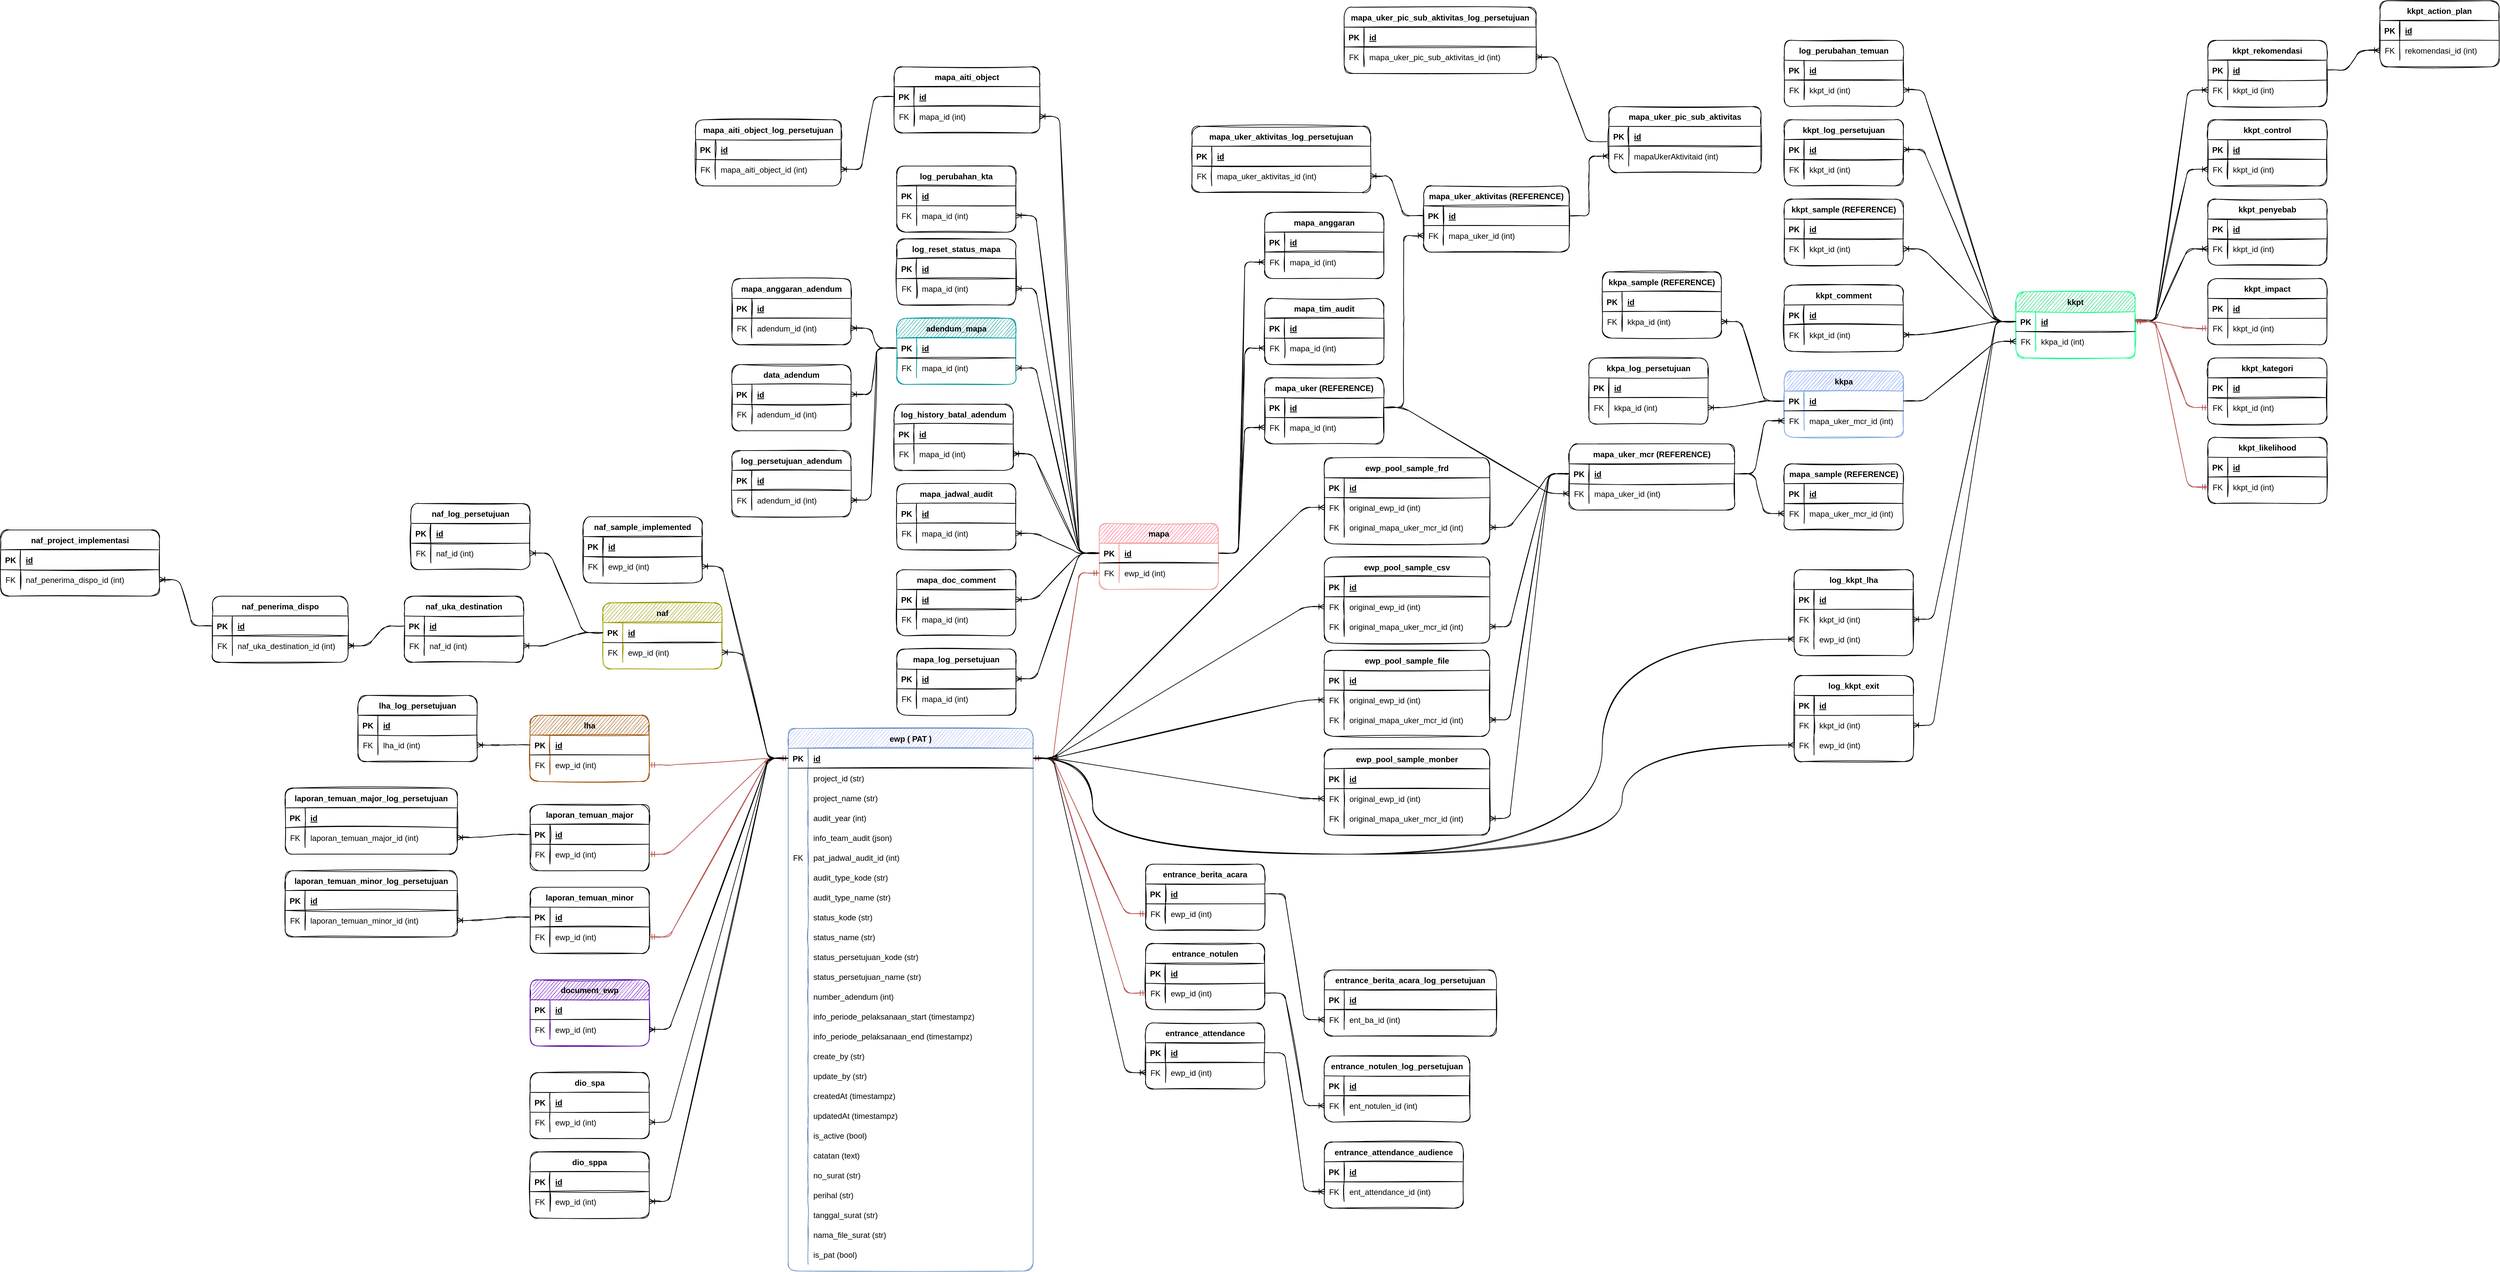 <mxfile version="20.1.1" type="github">
  <diagram id="UuWCE6if75PNHEvqmgDA" name="Page-1">
    <mxGraphModel dx="3197" dy="2991" grid="1" gridSize="10" guides="1" tooltips="1" connect="1" arrows="1" fold="1" page="1" pageScale="1" pageWidth="850" pageHeight="1100" math="0" shadow="0">
      <root>
        <mxCell id="0" />
        <mxCell id="1" parent="0" />
        <mxCell id="mm_yNmzGYq7xkk7kPKGI-1" value="ewp ( PAT )" style="shape=table;startSize=30;container=1;collapsible=1;childLayout=tableLayout;fixedRows=1;rowLines=0;fontStyle=1;align=center;resizeLast=1;rounded=1;sketch=1;fillColor=#ABB9FC;strokeColor=#6c8ebf;" parent="1" vertex="1">
          <mxGeometry x="-430" y="-350" width="370" height="820" as="geometry" />
        </mxCell>
        <mxCell id="mm_yNmzGYq7xkk7kPKGI-2" value="" style="shape=tableRow;horizontal=0;startSize=0;swimlaneHead=0;swimlaneBody=0;fillColor=none;collapsible=0;dropTarget=0;points=[[0,0.5],[1,0.5]];portConstraint=eastwest;top=0;left=0;right=0;bottom=1;rounded=1;sketch=1;" parent="mm_yNmzGYq7xkk7kPKGI-1" vertex="1">
          <mxGeometry y="30" width="370" height="30" as="geometry" />
        </mxCell>
        <mxCell id="mm_yNmzGYq7xkk7kPKGI-3" value="PK" style="shape=partialRectangle;connectable=0;fillColor=none;top=0;left=0;bottom=0;right=0;fontStyle=1;overflow=hidden;rounded=1;sketch=1;" parent="mm_yNmzGYq7xkk7kPKGI-2" vertex="1">
          <mxGeometry width="30" height="30" as="geometry">
            <mxRectangle width="30" height="30" as="alternateBounds" />
          </mxGeometry>
        </mxCell>
        <mxCell id="mm_yNmzGYq7xkk7kPKGI-4" value="id" style="shape=partialRectangle;connectable=0;fillColor=none;top=0;left=0;bottom=0;right=0;align=left;spacingLeft=6;fontStyle=5;overflow=hidden;rounded=1;sketch=1;" parent="mm_yNmzGYq7xkk7kPKGI-2" vertex="1">
          <mxGeometry x="30" width="340" height="30" as="geometry">
            <mxRectangle width="340" height="30" as="alternateBounds" />
          </mxGeometry>
        </mxCell>
        <mxCell id="mm_yNmzGYq7xkk7kPKGI-5" value="" style="shape=tableRow;horizontal=0;startSize=0;swimlaneHead=0;swimlaneBody=0;fillColor=none;collapsible=0;dropTarget=0;points=[[0,0.5],[1,0.5]];portConstraint=eastwest;top=0;left=0;right=0;bottom=0;rounded=1;sketch=1;" parent="mm_yNmzGYq7xkk7kPKGI-1" vertex="1">
          <mxGeometry y="60" width="370" height="30" as="geometry" />
        </mxCell>
        <mxCell id="mm_yNmzGYq7xkk7kPKGI-6" value="" style="shape=partialRectangle;connectable=0;fillColor=none;top=0;left=0;bottom=0;right=0;editable=1;overflow=hidden;rounded=1;sketch=1;" parent="mm_yNmzGYq7xkk7kPKGI-5" vertex="1">
          <mxGeometry width="30" height="30" as="geometry">
            <mxRectangle width="30" height="30" as="alternateBounds" />
          </mxGeometry>
        </mxCell>
        <mxCell id="mm_yNmzGYq7xkk7kPKGI-7" value="project_id (str)" style="shape=partialRectangle;connectable=0;fillColor=none;top=0;left=0;bottom=0;right=0;align=left;spacingLeft=6;overflow=hidden;rounded=1;sketch=1;" parent="mm_yNmzGYq7xkk7kPKGI-5" vertex="1">
          <mxGeometry x="30" width="340" height="30" as="geometry">
            <mxRectangle width="340" height="30" as="alternateBounds" />
          </mxGeometry>
        </mxCell>
        <mxCell id="mm_yNmzGYq7xkk7kPKGI-8" value="" style="shape=tableRow;horizontal=0;startSize=0;swimlaneHead=0;swimlaneBody=0;fillColor=none;collapsible=0;dropTarget=0;points=[[0,0.5],[1,0.5]];portConstraint=eastwest;top=0;left=0;right=0;bottom=0;rounded=1;sketch=1;" parent="mm_yNmzGYq7xkk7kPKGI-1" vertex="1">
          <mxGeometry y="90" width="370" height="30" as="geometry" />
        </mxCell>
        <mxCell id="mm_yNmzGYq7xkk7kPKGI-9" value="" style="shape=partialRectangle;connectable=0;fillColor=none;top=0;left=0;bottom=0;right=0;editable=1;overflow=hidden;rounded=1;sketch=1;" parent="mm_yNmzGYq7xkk7kPKGI-8" vertex="1">
          <mxGeometry width="30" height="30" as="geometry">
            <mxRectangle width="30" height="30" as="alternateBounds" />
          </mxGeometry>
        </mxCell>
        <mxCell id="mm_yNmzGYq7xkk7kPKGI-10" value="project_name (str)" style="shape=partialRectangle;connectable=0;fillColor=none;top=0;left=0;bottom=0;right=0;align=left;spacingLeft=6;overflow=hidden;rounded=1;sketch=1;" parent="mm_yNmzGYq7xkk7kPKGI-8" vertex="1">
          <mxGeometry x="30" width="340" height="30" as="geometry">
            <mxRectangle width="340" height="30" as="alternateBounds" />
          </mxGeometry>
        </mxCell>
        <mxCell id="mm_yNmzGYq7xkk7kPKGI-11" value="" style="shape=tableRow;horizontal=0;startSize=0;swimlaneHead=0;swimlaneBody=0;fillColor=none;collapsible=0;dropTarget=0;points=[[0,0.5],[1,0.5]];portConstraint=eastwest;top=0;left=0;right=0;bottom=0;rounded=1;sketch=1;" parent="mm_yNmzGYq7xkk7kPKGI-1" vertex="1">
          <mxGeometry y="120" width="370" height="30" as="geometry" />
        </mxCell>
        <mxCell id="mm_yNmzGYq7xkk7kPKGI-12" value="" style="shape=partialRectangle;connectable=0;fillColor=none;top=0;left=0;bottom=0;right=0;editable=1;overflow=hidden;rounded=1;sketch=1;" parent="mm_yNmzGYq7xkk7kPKGI-11" vertex="1">
          <mxGeometry width="30" height="30" as="geometry">
            <mxRectangle width="30" height="30" as="alternateBounds" />
          </mxGeometry>
        </mxCell>
        <mxCell id="mm_yNmzGYq7xkk7kPKGI-13" value="audit_year (int)" style="shape=partialRectangle;connectable=0;fillColor=none;top=0;left=0;bottom=0;right=0;align=left;spacingLeft=6;overflow=hidden;rounded=1;sketch=1;" parent="mm_yNmzGYq7xkk7kPKGI-11" vertex="1">
          <mxGeometry x="30" width="340" height="30" as="geometry">
            <mxRectangle width="340" height="30" as="alternateBounds" />
          </mxGeometry>
        </mxCell>
        <mxCell id="mm_yNmzGYq7xkk7kPKGI-157" value="" style="shape=tableRow;horizontal=0;startSize=0;swimlaneHead=0;swimlaneBody=0;fillColor=none;collapsible=0;dropTarget=0;points=[[0,0.5],[1,0.5]];portConstraint=eastwest;top=0;left=0;right=0;bottom=0;rounded=1;sketch=1;" parent="mm_yNmzGYq7xkk7kPKGI-1" vertex="1">
          <mxGeometry y="150" width="370" height="30" as="geometry" />
        </mxCell>
        <mxCell id="mm_yNmzGYq7xkk7kPKGI-158" value="" style="shape=partialRectangle;connectable=0;fillColor=none;top=0;left=0;bottom=0;right=0;editable=1;overflow=hidden;rounded=1;sketch=1;" parent="mm_yNmzGYq7xkk7kPKGI-157" vertex="1">
          <mxGeometry width="30" height="30" as="geometry">
            <mxRectangle width="30" height="30" as="alternateBounds" />
          </mxGeometry>
        </mxCell>
        <mxCell id="mm_yNmzGYq7xkk7kPKGI-159" value="info_team_audit (json)" style="shape=partialRectangle;connectable=0;fillColor=none;top=0;left=0;bottom=0;right=0;align=left;spacingLeft=6;overflow=hidden;rounded=1;sketch=1;" parent="mm_yNmzGYq7xkk7kPKGI-157" vertex="1">
          <mxGeometry x="30" width="340" height="30" as="geometry">
            <mxRectangle width="340" height="30" as="alternateBounds" />
          </mxGeometry>
        </mxCell>
        <mxCell id="mm_yNmzGYq7xkk7kPKGI-160" value="" style="shape=tableRow;horizontal=0;startSize=0;swimlaneHead=0;swimlaneBody=0;fillColor=none;collapsible=0;dropTarget=0;points=[[0,0.5],[1,0.5]];portConstraint=eastwest;top=0;left=0;right=0;bottom=0;rounded=1;sketch=1;" parent="mm_yNmzGYq7xkk7kPKGI-1" vertex="1">
          <mxGeometry y="180" width="370" height="30" as="geometry" />
        </mxCell>
        <mxCell id="mm_yNmzGYq7xkk7kPKGI-161" value="FK" style="shape=partialRectangle;connectable=0;fillColor=none;top=0;left=0;bottom=0;right=0;editable=1;overflow=hidden;rounded=1;sketch=1;" parent="mm_yNmzGYq7xkk7kPKGI-160" vertex="1">
          <mxGeometry width="30" height="30" as="geometry">
            <mxRectangle width="30" height="30" as="alternateBounds" />
          </mxGeometry>
        </mxCell>
        <mxCell id="mm_yNmzGYq7xkk7kPKGI-162" value="pat_jadwal_audit_id (int)" style="shape=partialRectangle;connectable=0;fillColor=none;top=0;left=0;bottom=0;right=0;align=left;spacingLeft=6;overflow=hidden;rounded=1;sketch=1;" parent="mm_yNmzGYq7xkk7kPKGI-160" vertex="1">
          <mxGeometry x="30" width="340" height="30" as="geometry">
            <mxRectangle width="340" height="30" as="alternateBounds" />
          </mxGeometry>
        </mxCell>
        <mxCell id="mm_yNmzGYq7xkk7kPKGI-163" value="" style="shape=tableRow;horizontal=0;startSize=0;swimlaneHead=0;swimlaneBody=0;fillColor=none;collapsible=0;dropTarget=0;points=[[0,0.5],[1,0.5]];portConstraint=eastwest;top=0;left=0;right=0;bottom=0;rounded=1;sketch=1;" parent="mm_yNmzGYq7xkk7kPKGI-1" vertex="1">
          <mxGeometry y="210" width="370" height="30" as="geometry" />
        </mxCell>
        <mxCell id="mm_yNmzGYq7xkk7kPKGI-164" value="" style="shape=partialRectangle;connectable=0;fillColor=none;top=0;left=0;bottom=0;right=0;editable=1;overflow=hidden;rounded=1;sketch=1;" parent="mm_yNmzGYq7xkk7kPKGI-163" vertex="1">
          <mxGeometry width="30" height="30" as="geometry">
            <mxRectangle width="30" height="30" as="alternateBounds" />
          </mxGeometry>
        </mxCell>
        <mxCell id="mm_yNmzGYq7xkk7kPKGI-165" value="audit_type_kode (str)" style="shape=partialRectangle;connectable=0;fillColor=none;top=0;left=0;bottom=0;right=0;align=left;spacingLeft=6;overflow=hidden;rounded=1;sketch=1;" parent="mm_yNmzGYq7xkk7kPKGI-163" vertex="1">
          <mxGeometry x="30" width="340" height="30" as="geometry">
            <mxRectangle width="340" height="30" as="alternateBounds" />
          </mxGeometry>
        </mxCell>
        <mxCell id="mm_yNmzGYq7xkk7kPKGI-166" value="" style="shape=tableRow;horizontal=0;startSize=0;swimlaneHead=0;swimlaneBody=0;fillColor=none;collapsible=0;dropTarget=0;points=[[0,0.5],[1,0.5]];portConstraint=eastwest;top=0;left=0;right=0;bottom=0;rounded=1;sketch=1;" parent="mm_yNmzGYq7xkk7kPKGI-1" vertex="1">
          <mxGeometry y="240" width="370" height="30" as="geometry" />
        </mxCell>
        <mxCell id="mm_yNmzGYq7xkk7kPKGI-167" value="" style="shape=partialRectangle;connectable=0;fillColor=none;top=0;left=0;bottom=0;right=0;editable=1;overflow=hidden;rounded=1;sketch=1;" parent="mm_yNmzGYq7xkk7kPKGI-166" vertex="1">
          <mxGeometry width="30" height="30" as="geometry">
            <mxRectangle width="30" height="30" as="alternateBounds" />
          </mxGeometry>
        </mxCell>
        <mxCell id="mm_yNmzGYq7xkk7kPKGI-168" value="audit_type_name (str)" style="shape=partialRectangle;connectable=0;fillColor=none;top=0;left=0;bottom=0;right=0;align=left;spacingLeft=6;overflow=hidden;rounded=1;sketch=1;" parent="mm_yNmzGYq7xkk7kPKGI-166" vertex="1">
          <mxGeometry x="30" width="340" height="30" as="geometry">
            <mxRectangle width="340" height="30" as="alternateBounds" />
          </mxGeometry>
        </mxCell>
        <mxCell id="mm_yNmzGYq7xkk7kPKGI-169" value="" style="shape=tableRow;horizontal=0;startSize=0;swimlaneHead=0;swimlaneBody=0;fillColor=none;collapsible=0;dropTarget=0;points=[[0,0.5],[1,0.5]];portConstraint=eastwest;top=0;left=0;right=0;bottom=0;rounded=1;sketch=1;" parent="mm_yNmzGYq7xkk7kPKGI-1" vertex="1">
          <mxGeometry y="270" width="370" height="30" as="geometry" />
        </mxCell>
        <mxCell id="mm_yNmzGYq7xkk7kPKGI-170" value="" style="shape=partialRectangle;connectable=0;fillColor=none;top=0;left=0;bottom=0;right=0;editable=1;overflow=hidden;rounded=1;sketch=1;" parent="mm_yNmzGYq7xkk7kPKGI-169" vertex="1">
          <mxGeometry width="30" height="30" as="geometry">
            <mxRectangle width="30" height="30" as="alternateBounds" />
          </mxGeometry>
        </mxCell>
        <mxCell id="mm_yNmzGYq7xkk7kPKGI-171" value="status_kode (str)" style="shape=partialRectangle;connectable=0;fillColor=none;top=0;left=0;bottom=0;right=0;align=left;spacingLeft=6;overflow=hidden;rounded=1;sketch=1;" parent="mm_yNmzGYq7xkk7kPKGI-169" vertex="1">
          <mxGeometry x="30" width="340" height="30" as="geometry">
            <mxRectangle width="340" height="30" as="alternateBounds" />
          </mxGeometry>
        </mxCell>
        <mxCell id="mm_yNmzGYq7xkk7kPKGI-172" value="" style="shape=tableRow;horizontal=0;startSize=0;swimlaneHead=0;swimlaneBody=0;fillColor=none;collapsible=0;dropTarget=0;points=[[0,0.5],[1,0.5]];portConstraint=eastwest;top=0;left=0;right=0;bottom=0;rounded=1;sketch=1;" parent="mm_yNmzGYq7xkk7kPKGI-1" vertex="1">
          <mxGeometry y="300" width="370" height="30" as="geometry" />
        </mxCell>
        <mxCell id="mm_yNmzGYq7xkk7kPKGI-173" value="" style="shape=partialRectangle;connectable=0;fillColor=none;top=0;left=0;bottom=0;right=0;editable=1;overflow=hidden;rounded=1;sketch=1;" parent="mm_yNmzGYq7xkk7kPKGI-172" vertex="1">
          <mxGeometry width="30" height="30" as="geometry">
            <mxRectangle width="30" height="30" as="alternateBounds" />
          </mxGeometry>
        </mxCell>
        <mxCell id="mm_yNmzGYq7xkk7kPKGI-174" value="status_name (str)" style="shape=partialRectangle;connectable=0;fillColor=none;top=0;left=0;bottom=0;right=0;align=left;spacingLeft=6;overflow=hidden;rounded=1;sketch=1;" parent="mm_yNmzGYq7xkk7kPKGI-172" vertex="1">
          <mxGeometry x="30" width="340" height="30" as="geometry">
            <mxRectangle width="340" height="30" as="alternateBounds" />
          </mxGeometry>
        </mxCell>
        <mxCell id="mm_yNmzGYq7xkk7kPKGI-175" value="" style="shape=tableRow;horizontal=0;startSize=0;swimlaneHead=0;swimlaneBody=0;fillColor=none;collapsible=0;dropTarget=0;points=[[0,0.5],[1,0.5]];portConstraint=eastwest;top=0;left=0;right=0;bottom=0;rounded=1;sketch=1;" parent="mm_yNmzGYq7xkk7kPKGI-1" vertex="1">
          <mxGeometry y="330" width="370" height="30" as="geometry" />
        </mxCell>
        <mxCell id="mm_yNmzGYq7xkk7kPKGI-176" value="" style="shape=partialRectangle;connectable=0;fillColor=none;top=0;left=0;bottom=0;right=0;editable=1;overflow=hidden;rounded=1;sketch=1;" parent="mm_yNmzGYq7xkk7kPKGI-175" vertex="1">
          <mxGeometry width="30" height="30" as="geometry">
            <mxRectangle width="30" height="30" as="alternateBounds" />
          </mxGeometry>
        </mxCell>
        <mxCell id="mm_yNmzGYq7xkk7kPKGI-177" value="status_persetujuan_kode (str)" style="shape=partialRectangle;connectable=0;fillColor=none;top=0;left=0;bottom=0;right=0;align=left;spacingLeft=6;overflow=hidden;rounded=1;sketch=1;" parent="mm_yNmzGYq7xkk7kPKGI-175" vertex="1">
          <mxGeometry x="30" width="340" height="30" as="geometry">
            <mxRectangle width="340" height="30" as="alternateBounds" />
          </mxGeometry>
        </mxCell>
        <mxCell id="mm_yNmzGYq7xkk7kPKGI-178" value="" style="shape=tableRow;horizontal=0;startSize=0;swimlaneHead=0;swimlaneBody=0;fillColor=none;collapsible=0;dropTarget=0;points=[[0,0.5],[1,0.5]];portConstraint=eastwest;top=0;left=0;right=0;bottom=0;rounded=1;sketch=1;" parent="mm_yNmzGYq7xkk7kPKGI-1" vertex="1">
          <mxGeometry y="360" width="370" height="30" as="geometry" />
        </mxCell>
        <mxCell id="mm_yNmzGYq7xkk7kPKGI-179" value="" style="shape=partialRectangle;connectable=0;fillColor=none;top=0;left=0;bottom=0;right=0;editable=1;overflow=hidden;rounded=1;sketch=1;" parent="mm_yNmzGYq7xkk7kPKGI-178" vertex="1">
          <mxGeometry width="30" height="30" as="geometry">
            <mxRectangle width="30" height="30" as="alternateBounds" />
          </mxGeometry>
        </mxCell>
        <mxCell id="mm_yNmzGYq7xkk7kPKGI-180" value="status_persetujuan_name (str)" style="shape=partialRectangle;connectable=0;fillColor=none;top=0;left=0;bottom=0;right=0;align=left;spacingLeft=6;overflow=hidden;rounded=1;sketch=1;" parent="mm_yNmzGYq7xkk7kPKGI-178" vertex="1">
          <mxGeometry x="30" width="340" height="30" as="geometry">
            <mxRectangle width="340" height="30" as="alternateBounds" />
          </mxGeometry>
        </mxCell>
        <mxCell id="mm_yNmzGYq7xkk7kPKGI-181" value="" style="shape=tableRow;horizontal=0;startSize=0;swimlaneHead=0;swimlaneBody=0;fillColor=none;collapsible=0;dropTarget=0;points=[[0,0.5],[1,0.5]];portConstraint=eastwest;top=0;left=0;right=0;bottom=0;rounded=1;sketch=1;" parent="mm_yNmzGYq7xkk7kPKGI-1" vertex="1">
          <mxGeometry y="390" width="370" height="30" as="geometry" />
        </mxCell>
        <mxCell id="mm_yNmzGYq7xkk7kPKGI-182" value="" style="shape=partialRectangle;connectable=0;fillColor=none;top=0;left=0;bottom=0;right=0;editable=1;overflow=hidden;rounded=1;sketch=1;" parent="mm_yNmzGYq7xkk7kPKGI-181" vertex="1">
          <mxGeometry width="30" height="30" as="geometry">
            <mxRectangle width="30" height="30" as="alternateBounds" />
          </mxGeometry>
        </mxCell>
        <mxCell id="mm_yNmzGYq7xkk7kPKGI-183" value="number_adendum (int)" style="shape=partialRectangle;connectable=0;fillColor=none;top=0;left=0;bottom=0;right=0;align=left;spacingLeft=6;overflow=hidden;rounded=1;sketch=1;" parent="mm_yNmzGYq7xkk7kPKGI-181" vertex="1">
          <mxGeometry x="30" width="340" height="30" as="geometry">
            <mxRectangle width="340" height="30" as="alternateBounds" />
          </mxGeometry>
        </mxCell>
        <mxCell id="mm_yNmzGYq7xkk7kPKGI-184" value="" style="shape=tableRow;horizontal=0;startSize=0;swimlaneHead=0;swimlaneBody=0;fillColor=none;collapsible=0;dropTarget=0;points=[[0,0.5],[1,0.5]];portConstraint=eastwest;top=0;left=0;right=0;bottom=0;rounded=1;sketch=1;" parent="mm_yNmzGYq7xkk7kPKGI-1" vertex="1">
          <mxGeometry y="420" width="370" height="30" as="geometry" />
        </mxCell>
        <mxCell id="mm_yNmzGYq7xkk7kPKGI-185" value="" style="shape=partialRectangle;connectable=0;fillColor=none;top=0;left=0;bottom=0;right=0;editable=1;overflow=hidden;rounded=1;sketch=1;" parent="mm_yNmzGYq7xkk7kPKGI-184" vertex="1">
          <mxGeometry width="30" height="30" as="geometry">
            <mxRectangle width="30" height="30" as="alternateBounds" />
          </mxGeometry>
        </mxCell>
        <mxCell id="mm_yNmzGYq7xkk7kPKGI-186" value="info_periode_pelaksanaan_start (timestampz)" style="shape=partialRectangle;connectable=0;fillColor=none;top=0;left=0;bottom=0;right=0;align=left;spacingLeft=6;overflow=hidden;rounded=1;sketch=1;" parent="mm_yNmzGYq7xkk7kPKGI-184" vertex="1">
          <mxGeometry x="30" width="340" height="30" as="geometry">
            <mxRectangle width="340" height="30" as="alternateBounds" />
          </mxGeometry>
        </mxCell>
        <mxCell id="mm_yNmzGYq7xkk7kPKGI-190" value="" style="shape=tableRow;horizontal=0;startSize=0;swimlaneHead=0;swimlaneBody=0;fillColor=none;collapsible=0;dropTarget=0;points=[[0,0.5],[1,0.5]];portConstraint=eastwest;top=0;left=0;right=0;bottom=0;rounded=1;sketch=1;" parent="mm_yNmzGYq7xkk7kPKGI-1" vertex="1">
          <mxGeometry y="450" width="370" height="30" as="geometry" />
        </mxCell>
        <mxCell id="mm_yNmzGYq7xkk7kPKGI-191" value="" style="shape=partialRectangle;connectable=0;fillColor=none;top=0;left=0;bottom=0;right=0;editable=1;overflow=hidden;rounded=1;sketch=1;" parent="mm_yNmzGYq7xkk7kPKGI-190" vertex="1">
          <mxGeometry width="30" height="30" as="geometry">
            <mxRectangle width="30" height="30" as="alternateBounds" />
          </mxGeometry>
        </mxCell>
        <mxCell id="mm_yNmzGYq7xkk7kPKGI-192" value="info_periode_pelaksanaan_end (timestampz)" style="shape=partialRectangle;connectable=0;fillColor=none;top=0;left=0;bottom=0;right=0;align=left;spacingLeft=6;overflow=hidden;rounded=1;sketch=1;" parent="mm_yNmzGYq7xkk7kPKGI-190" vertex="1">
          <mxGeometry x="30" width="340" height="30" as="geometry">
            <mxRectangle width="340" height="30" as="alternateBounds" />
          </mxGeometry>
        </mxCell>
        <mxCell id="mm_yNmzGYq7xkk7kPKGI-193" value="" style="shape=tableRow;horizontal=0;startSize=0;swimlaneHead=0;swimlaneBody=0;fillColor=none;collapsible=0;dropTarget=0;points=[[0,0.5],[1,0.5]];portConstraint=eastwest;top=0;left=0;right=0;bottom=0;rounded=1;sketch=1;" parent="mm_yNmzGYq7xkk7kPKGI-1" vertex="1">
          <mxGeometry y="480" width="370" height="30" as="geometry" />
        </mxCell>
        <mxCell id="mm_yNmzGYq7xkk7kPKGI-194" value="" style="shape=partialRectangle;connectable=0;fillColor=none;top=0;left=0;bottom=0;right=0;editable=1;overflow=hidden;rounded=1;sketch=1;" parent="mm_yNmzGYq7xkk7kPKGI-193" vertex="1">
          <mxGeometry width="30" height="30" as="geometry">
            <mxRectangle width="30" height="30" as="alternateBounds" />
          </mxGeometry>
        </mxCell>
        <mxCell id="mm_yNmzGYq7xkk7kPKGI-195" value="create_by (str)" style="shape=partialRectangle;connectable=0;fillColor=none;top=0;left=0;bottom=0;right=0;align=left;spacingLeft=6;overflow=hidden;rounded=1;sketch=1;" parent="mm_yNmzGYq7xkk7kPKGI-193" vertex="1">
          <mxGeometry x="30" width="340" height="30" as="geometry">
            <mxRectangle width="340" height="30" as="alternateBounds" />
          </mxGeometry>
        </mxCell>
        <mxCell id="mm_yNmzGYq7xkk7kPKGI-196" value="" style="shape=tableRow;horizontal=0;startSize=0;swimlaneHead=0;swimlaneBody=0;fillColor=none;collapsible=0;dropTarget=0;points=[[0,0.5],[1,0.5]];portConstraint=eastwest;top=0;left=0;right=0;bottom=0;rounded=1;sketch=1;" parent="mm_yNmzGYq7xkk7kPKGI-1" vertex="1">
          <mxGeometry y="510" width="370" height="30" as="geometry" />
        </mxCell>
        <mxCell id="mm_yNmzGYq7xkk7kPKGI-197" value="" style="shape=partialRectangle;connectable=0;fillColor=none;top=0;left=0;bottom=0;right=0;editable=1;overflow=hidden;rounded=1;sketch=1;" parent="mm_yNmzGYq7xkk7kPKGI-196" vertex="1">
          <mxGeometry width="30" height="30" as="geometry">
            <mxRectangle width="30" height="30" as="alternateBounds" />
          </mxGeometry>
        </mxCell>
        <mxCell id="mm_yNmzGYq7xkk7kPKGI-198" value="update_by (str)" style="shape=partialRectangle;connectable=0;fillColor=none;top=0;left=0;bottom=0;right=0;align=left;spacingLeft=6;overflow=hidden;rounded=1;sketch=1;" parent="mm_yNmzGYq7xkk7kPKGI-196" vertex="1">
          <mxGeometry x="30" width="340" height="30" as="geometry">
            <mxRectangle width="340" height="30" as="alternateBounds" />
          </mxGeometry>
        </mxCell>
        <mxCell id="mm_yNmzGYq7xkk7kPKGI-199" value="" style="shape=tableRow;horizontal=0;startSize=0;swimlaneHead=0;swimlaneBody=0;fillColor=none;collapsible=0;dropTarget=0;points=[[0,0.5],[1,0.5]];portConstraint=eastwest;top=0;left=0;right=0;bottom=0;rounded=1;sketch=1;" parent="mm_yNmzGYq7xkk7kPKGI-1" vertex="1">
          <mxGeometry y="540" width="370" height="30" as="geometry" />
        </mxCell>
        <mxCell id="mm_yNmzGYq7xkk7kPKGI-200" value="" style="shape=partialRectangle;connectable=0;fillColor=none;top=0;left=0;bottom=0;right=0;editable=1;overflow=hidden;rounded=1;sketch=1;" parent="mm_yNmzGYq7xkk7kPKGI-199" vertex="1">
          <mxGeometry width="30" height="30" as="geometry">
            <mxRectangle width="30" height="30" as="alternateBounds" />
          </mxGeometry>
        </mxCell>
        <mxCell id="mm_yNmzGYq7xkk7kPKGI-201" value="createdAt (timestampz)" style="shape=partialRectangle;connectable=0;fillColor=none;top=0;left=0;bottom=0;right=0;align=left;spacingLeft=6;overflow=hidden;rounded=1;sketch=1;" parent="mm_yNmzGYq7xkk7kPKGI-199" vertex="1">
          <mxGeometry x="30" width="340" height="30" as="geometry">
            <mxRectangle width="340" height="30" as="alternateBounds" />
          </mxGeometry>
        </mxCell>
        <mxCell id="mm_yNmzGYq7xkk7kPKGI-202" value="" style="shape=tableRow;horizontal=0;startSize=0;swimlaneHead=0;swimlaneBody=0;fillColor=none;collapsible=0;dropTarget=0;points=[[0,0.5],[1,0.5]];portConstraint=eastwest;top=0;left=0;right=0;bottom=0;rounded=1;sketch=1;" parent="mm_yNmzGYq7xkk7kPKGI-1" vertex="1">
          <mxGeometry y="570" width="370" height="30" as="geometry" />
        </mxCell>
        <mxCell id="mm_yNmzGYq7xkk7kPKGI-203" value="" style="shape=partialRectangle;connectable=0;fillColor=none;top=0;left=0;bottom=0;right=0;editable=1;overflow=hidden;rounded=1;sketch=1;" parent="mm_yNmzGYq7xkk7kPKGI-202" vertex="1">
          <mxGeometry width="30" height="30" as="geometry">
            <mxRectangle width="30" height="30" as="alternateBounds" />
          </mxGeometry>
        </mxCell>
        <mxCell id="mm_yNmzGYq7xkk7kPKGI-204" value="updatedAt (timestampz)" style="shape=partialRectangle;connectable=0;fillColor=none;top=0;left=0;bottom=0;right=0;align=left;spacingLeft=6;overflow=hidden;rounded=1;sketch=1;" parent="mm_yNmzGYq7xkk7kPKGI-202" vertex="1">
          <mxGeometry x="30" width="340" height="30" as="geometry">
            <mxRectangle width="340" height="30" as="alternateBounds" />
          </mxGeometry>
        </mxCell>
        <mxCell id="mm_yNmzGYq7xkk7kPKGI-205" value="" style="shape=tableRow;horizontal=0;startSize=0;swimlaneHead=0;swimlaneBody=0;fillColor=none;collapsible=0;dropTarget=0;points=[[0,0.5],[1,0.5]];portConstraint=eastwest;top=0;left=0;right=0;bottom=0;rounded=1;sketch=1;" parent="mm_yNmzGYq7xkk7kPKGI-1" vertex="1">
          <mxGeometry y="600" width="370" height="30" as="geometry" />
        </mxCell>
        <mxCell id="mm_yNmzGYq7xkk7kPKGI-206" value="" style="shape=partialRectangle;connectable=0;fillColor=none;top=0;left=0;bottom=0;right=0;editable=1;overflow=hidden;rounded=1;sketch=1;" parent="mm_yNmzGYq7xkk7kPKGI-205" vertex="1">
          <mxGeometry width="30" height="30" as="geometry">
            <mxRectangle width="30" height="30" as="alternateBounds" />
          </mxGeometry>
        </mxCell>
        <mxCell id="mm_yNmzGYq7xkk7kPKGI-207" value="is_active (bool)" style="shape=partialRectangle;connectable=0;fillColor=none;top=0;left=0;bottom=0;right=0;align=left;spacingLeft=6;overflow=hidden;rounded=1;sketch=1;" parent="mm_yNmzGYq7xkk7kPKGI-205" vertex="1">
          <mxGeometry x="30" width="340" height="30" as="geometry">
            <mxRectangle width="340" height="30" as="alternateBounds" />
          </mxGeometry>
        </mxCell>
        <mxCell id="mm_yNmzGYq7xkk7kPKGI-208" value="" style="shape=tableRow;horizontal=0;startSize=0;swimlaneHead=0;swimlaneBody=0;fillColor=none;collapsible=0;dropTarget=0;points=[[0,0.5],[1,0.5]];portConstraint=eastwest;top=0;left=0;right=0;bottom=0;rounded=1;sketch=1;" parent="mm_yNmzGYq7xkk7kPKGI-1" vertex="1">
          <mxGeometry y="630" width="370" height="30" as="geometry" />
        </mxCell>
        <mxCell id="mm_yNmzGYq7xkk7kPKGI-209" value="" style="shape=partialRectangle;connectable=0;fillColor=none;top=0;left=0;bottom=0;right=0;editable=1;overflow=hidden;rounded=1;sketch=1;" parent="mm_yNmzGYq7xkk7kPKGI-208" vertex="1">
          <mxGeometry width="30" height="30" as="geometry">
            <mxRectangle width="30" height="30" as="alternateBounds" />
          </mxGeometry>
        </mxCell>
        <mxCell id="mm_yNmzGYq7xkk7kPKGI-210" value="catatan (text)" style="shape=partialRectangle;connectable=0;fillColor=none;top=0;left=0;bottom=0;right=0;align=left;spacingLeft=6;overflow=hidden;rounded=1;sketch=1;" parent="mm_yNmzGYq7xkk7kPKGI-208" vertex="1">
          <mxGeometry x="30" width="340" height="30" as="geometry">
            <mxRectangle width="340" height="30" as="alternateBounds" />
          </mxGeometry>
        </mxCell>
        <mxCell id="mm_yNmzGYq7xkk7kPKGI-211" value="" style="shape=tableRow;horizontal=0;startSize=0;swimlaneHead=0;swimlaneBody=0;fillColor=none;collapsible=0;dropTarget=0;points=[[0,0.5],[1,0.5]];portConstraint=eastwest;top=0;left=0;right=0;bottom=0;rounded=1;sketch=1;" parent="mm_yNmzGYq7xkk7kPKGI-1" vertex="1">
          <mxGeometry y="660" width="370" height="30" as="geometry" />
        </mxCell>
        <mxCell id="mm_yNmzGYq7xkk7kPKGI-212" value="" style="shape=partialRectangle;connectable=0;fillColor=none;top=0;left=0;bottom=0;right=0;editable=1;overflow=hidden;rounded=1;sketch=1;" parent="mm_yNmzGYq7xkk7kPKGI-211" vertex="1">
          <mxGeometry width="30" height="30" as="geometry">
            <mxRectangle width="30" height="30" as="alternateBounds" />
          </mxGeometry>
        </mxCell>
        <mxCell id="mm_yNmzGYq7xkk7kPKGI-213" value="no_surat (str)" style="shape=partialRectangle;connectable=0;fillColor=none;top=0;left=0;bottom=0;right=0;align=left;spacingLeft=6;overflow=hidden;rounded=1;sketch=1;" parent="mm_yNmzGYq7xkk7kPKGI-211" vertex="1">
          <mxGeometry x="30" width="340" height="30" as="geometry">
            <mxRectangle width="340" height="30" as="alternateBounds" />
          </mxGeometry>
        </mxCell>
        <mxCell id="mm_yNmzGYq7xkk7kPKGI-214" value="" style="shape=tableRow;horizontal=0;startSize=0;swimlaneHead=0;swimlaneBody=0;fillColor=none;collapsible=0;dropTarget=0;points=[[0,0.5],[1,0.5]];portConstraint=eastwest;top=0;left=0;right=0;bottom=0;rounded=1;sketch=1;" parent="mm_yNmzGYq7xkk7kPKGI-1" vertex="1">
          <mxGeometry y="690" width="370" height="30" as="geometry" />
        </mxCell>
        <mxCell id="mm_yNmzGYq7xkk7kPKGI-215" value="" style="shape=partialRectangle;connectable=0;fillColor=none;top=0;left=0;bottom=0;right=0;editable=1;overflow=hidden;rounded=1;sketch=1;" parent="mm_yNmzGYq7xkk7kPKGI-214" vertex="1">
          <mxGeometry width="30" height="30" as="geometry">
            <mxRectangle width="30" height="30" as="alternateBounds" />
          </mxGeometry>
        </mxCell>
        <mxCell id="mm_yNmzGYq7xkk7kPKGI-216" value="perihal (str)" style="shape=partialRectangle;connectable=0;fillColor=none;top=0;left=0;bottom=0;right=0;align=left;spacingLeft=6;overflow=hidden;rounded=1;sketch=1;" parent="mm_yNmzGYq7xkk7kPKGI-214" vertex="1">
          <mxGeometry x="30" width="340" height="30" as="geometry">
            <mxRectangle width="340" height="30" as="alternateBounds" />
          </mxGeometry>
        </mxCell>
        <mxCell id="mm_yNmzGYq7xkk7kPKGI-217" value="" style="shape=tableRow;horizontal=0;startSize=0;swimlaneHead=0;swimlaneBody=0;fillColor=none;collapsible=0;dropTarget=0;points=[[0,0.5],[1,0.5]];portConstraint=eastwest;top=0;left=0;right=0;bottom=0;rounded=1;sketch=1;" parent="mm_yNmzGYq7xkk7kPKGI-1" vertex="1">
          <mxGeometry y="720" width="370" height="30" as="geometry" />
        </mxCell>
        <mxCell id="mm_yNmzGYq7xkk7kPKGI-218" value="" style="shape=partialRectangle;connectable=0;fillColor=none;top=0;left=0;bottom=0;right=0;editable=1;overflow=hidden;rounded=1;sketch=1;" parent="mm_yNmzGYq7xkk7kPKGI-217" vertex="1">
          <mxGeometry width="30" height="30" as="geometry">
            <mxRectangle width="30" height="30" as="alternateBounds" />
          </mxGeometry>
        </mxCell>
        <mxCell id="mm_yNmzGYq7xkk7kPKGI-219" value="tanggal_surat (str)" style="shape=partialRectangle;connectable=0;fillColor=none;top=0;left=0;bottom=0;right=0;align=left;spacingLeft=6;overflow=hidden;rounded=1;sketch=1;" parent="mm_yNmzGYq7xkk7kPKGI-217" vertex="1">
          <mxGeometry x="30" width="340" height="30" as="geometry">
            <mxRectangle width="340" height="30" as="alternateBounds" />
          </mxGeometry>
        </mxCell>
        <mxCell id="mm_yNmzGYq7xkk7kPKGI-220" value="" style="shape=tableRow;horizontal=0;startSize=0;swimlaneHead=0;swimlaneBody=0;fillColor=none;collapsible=0;dropTarget=0;points=[[0,0.5],[1,0.5]];portConstraint=eastwest;top=0;left=0;right=0;bottom=0;rounded=1;sketch=1;" parent="mm_yNmzGYq7xkk7kPKGI-1" vertex="1">
          <mxGeometry y="750" width="370" height="30" as="geometry" />
        </mxCell>
        <mxCell id="mm_yNmzGYq7xkk7kPKGI-221" value="" style="shape=partialRectangle;connectable=0;fillColor=none;top=0;left=0;bottom=0;right=0;editable=1;overflow=hidden;rounded=1;sketch=1;" parent="mm_yNmzGYq7xkk7kPKGI-220" vertex="1">
          <mxGeometry width="30" height="30" as="geometry">
            <mxRectangle width="30" height="30" as="alternateBounds" />
          </mxGeometry>
        </mxCell>
        <mxCell id="mm_yNmzGYq7xkk7kPKGI-222" value="nama_file_surat (str)" style="shape=partialRectangle;connectable=0;fillColor=none;top=0;left=0;bottom=0;right=0;align=left;spacingLeft=6;overflow=hidden;rounded=1;sketch=1;" parent="mm_yNmzGYq7xkk7kPKGI-220" vertex="1">
          <mxGeometry x="30" width="340" height="30" as="geometry">
            <mxRectangle width="340" height="30" as="alternateBounds" />
          </mxGeometry>
        </mxCell>
        <mxCell id="mm_yNmzGYq7xkk7kPKGI-223" value="" style="shape=tableRow;horizontal=0;startSize=0;swimlaneHead=0;swimlaneBody=0;fillColor=none;collapsible=0;dropTarget=0;points=[[0,0.5],[1,0.5]];portConstraint=eastwest;top=0;left=0;right=0;bottom=0;rounded=1;sketch=1;" parent="mm_yNmzGYq7xkk7kPKGI-1" vertex="1">
          <mxGeometry y="780" width="370" height="30" as="geometry" />
        </mxCell>
        <mxCell id="mm_yNmzGYq7xkk7kPKGI-224" value="" style="shape=partialRectangle;connectable=0;fillColor=none;top=0;left=0;bottom=0;right=0;editable=1;overflow=hidden;rounded=1;sketch=1;" parent="mm_yNmzGYq7xkk7kPKGI-223" vertex="1">
          <mxGeometry width="30" height="30" as="geometry">
            <mxRectangle width="30" height="30" as="alternateBounds" />
          </mxGeometry>
        </mxCell>
        <mxCell id="mm_yNmzGYq7xkk7kPKGI-225" value="is_pat (bool)" style="shape=partialRectangle;connectable=0;fillColor=none;top=0;left=0;bottom=0;right=0;align=left;spacingLeft=6;overflow=hidden;rounded=1;sketch=1;" parent="mm_yNmzGYq7xkk7kPKGI-223" vertex="1">
          <mxGeometry x="30" width="340" height="30" as="geometry">
            <mxRectangle width="340" height="30" as="alternateBounds" />
          </mxGeometry>
        </mxCell>
        <mxCell id="mm_yNmzGYq7xkk7kPKGI-14" value="mapa" style="shape=table;startSize=30;container=1;collapsible=1;childLayout=tableLayout;fixedRows=1;rowLines=0;fontStyle=1;align=center;resizeLast=1;rounded=1;sketch=1;fillColor=#FF5980;strokeColor=#F19C99;" parent="1" vertex="1">
          <mxGeometry x="40" y="-660" width="180" height="100" as="geometry" />
        </mxCell>
        <mxCell id="mm_yNmzGYq7xkk7kPKGI-15" value="" style="shape=tableRow;horizontal=0;startSize=0;swimlaneHead=0;swimlaneBody=0;fillColor=none;collapsible=0;dropTarget=0;points=[[0,0.5],[1,0.5]];portConstraint=eastwest;top=0;left=0;right=0;bottom=1;rounded=1;sketch=1;" parent="mm_yNmzGYq7xkk7kPKGI-14" vertex="1">
          <mxGeometry y="30" width="180" height="30" as="geometry" />
        </mxCell>
        <mxCell id="mm_yNmzGYq7xkk7kPKGI-16" value="PK" style="shape=partialRectangle;connectable=0;fillColor=none;top=0;left=0;bottom=0;right=0;fontStyle=1;overflow=hidden;rounded=1;sketch=1;" parent="mm_yNmzGYq7xkk7kPKGI-15" vertex="1">
          <mxGeometry width="30" height="30" as="geometry">
            <mxRectangle width="30" height="30" as="alternateBounds" />
          </mxGeometry>
        </mxCell>
        <mxCell id="mm_yNmzGYq7xkk7kPKGI-17" value="id" style="shape=partialRectangle;connectable=0;fillColor=none;top=0;left=0;bottom=0;right=0;align=left;spacingLeft=6;fontStyle=5;overflow=hidden;rounded=1;sketch=1;" parent="mm_yNmzGYq7xkk7kPKGI-15" vertex="1">
          <mxGeometry x="30" width="150" height="30" as="geometry">
            <mxRectangle width="150" height="30" as="alternateBounds" />
          </mxGeometry>
        </mxCell>
        <mxCell id="mm_yNmzGYq7xkk7kPKGI-18" value="" style="shape=tableRow;horizontal=0;startSize=0;swimlaneHead=0;swimlaneBody=0;fillColor=none;collapsible=0;dropTarget=0;points=[[0,0.5],[1,0.5]];portConstraint=eastwest;top=0;left=0;right=0;bottom=0;rounded=1;sketch=1;" parent="mm_yNmzGYq7xkk7kPKGI-14" vertex="1">
          <mxGeometry y="60" width="180" height="30" as="geometry" />
        </mxCell>
        <mxCell id="mm_yNmzGYq7xkk7kPKGI-19" value="FK" style="shape=partialRectangle;connectable=0;fillColor=none;top=0;left=0;bottom=0;right=0;editable=1;overflow=hidden;rounded=1;sketch=1;" parent="mm_yNmzGYq7xkk7kPKGI-18" vertex="1">
          <mxGeometry width="30" height="30" as="geometry">
            <mxRectangle width="30" height="30" as="alternateBounds" />
          </mxGeometry>
        </mxCell>
        <mxCell id="mm_yNmzGYq7xkk7kPKGI-20" value="ewp_id (int)" style="shape=partialRectangle;connectable=0;fillColor=none;top=0;left=0;bottom=0;right=0;align=left;spacingLeft=6;overflow=hidden;rounded=1;sketch=1;" parent="mm_yNmzGYq7xkk7kPKGI-18" vertex="1">
          <mxGeometry x="30" width="150" height="30" as="geometry">
            <mxRectangle width="150" height="30" as="alternateBounds" />
          </mxGeometry>
        </mxCell>
        <mxCell id="mm_yNmzGYq7xkk7kPKGI-27" value="mapa_uker (REFERENCE)" style="shape=table;startSize=30;container=1;collapsible=1;childLayout=tableLayout;fixedRows=1;rowLines=0;fontStyle=1;align=center;resizeLast=1;rounded=1;sketch=1;" parent="1" vertex="1">
          <mxGeometry x="290" y="-880" width="180" height="100" as="geometry" />
        </mxCell>
        <mxCell id="mm_yNmzGYq7xkk7kPKGI-28" value="" style="shape=tableRow;horizontal=0;startSize=0;swimlaneHead=0;swimlaneBody=0;fillColor=none;collapsible=0;dropTarget=0;points=[[0,0.5],[1,0.5]];portConstraint=eastwest;top=0;left=0;right=0;bottom=1;rounded=1;sketch=1;" parent="mm_yNmzGYq7xkk7kPKGI-27" vertex="1">
          <mxGeometry y="30" width="180" height="30" as="geometry" />
        </mxCell>
        <mxCell id="mm_yNmzGYq7xkk7kPKGI-29" value="PK" style="shape=partialRectangle;connectable=0;fillColor=none;top=0;left=0;bottom=0;right=0;fontStyle=1;overflow=hidden;rounded=1;sketch=1;" parent="mm_yNmzGYq7xkk7kPKGI-28" vertex="1">
          <mxGeometry width="30" height="30" as="geometry">
            <mxRectangle width="30" height="30" as="alternateBounds" />
          </mxGeometry>
        </mxCell>
        <mxCell id="mm_yNmzGYq7xkk7kPKGI-30" value="id" style="shape=partialRectangle;connectable=0;fillColor=none;top=0;left=0;bottom=0;right=0;align=left;spacingLeft=6;fontStyle=5;overflow=hidden;rounded=1;sketch=1;" parent="mm_yNmzGYq7xkk7kPKGI-28" vertex="1">
          <mxGeometry x="30" width="150" height="30" as="geometry">
            <mxRectangle width="150" height="30" as="alternateBounds" />
          </mxGeometry>
        </mxCell>
        <mxCell id="mm_yNmzGYq7xkk7kPKGI-31" value="" style="shape=tableRow;horizontal=0;startSize=0;swimlaneHead=0;swimlaneBody=0;fillColor=none;collapsible=0;dropTarget=0;points=[[0,0.5],[1,0.5]];portConstraint=eastwest;top=0;left=0;right=0;bottom=0;rounded=1;sketch=1;" parent="mm_yNmzGYq7xkk7kPKGI-27" vertex="1">
          <mxGeometry y="60" width="180" height="30" as="geometry" />
        </mxCell>
        <mxCell id="mm_yNmzGYq7xkk7kPKGI-32" value="FK" style="shape=partialRectangle;connectable=0;fillColor=none;top=0;left=0;bottom=0;right=0;editable=1;overflow=hidden;rounded=1;sketch=1;" parent="mm_yNmzGYq7xkk7kPKGI-31" vertex="1">
          <mxGeometry width="30" height="30" as="geometry">
            <mxRectangle width="30" height="30" as="alternateBounds" />
          </mxGeometry>
        </mxCell>
        <mxCell id="mm_yNmzGYq7xkk7kPKGI-33" value="mapa_id (int)" style="shape=partialRectangle;connectable=0;fillColor=none;top=0;left=0;bottom=0;right=0;align=left;spacingLeft=6;overflow=hidden;rounded=1;sketch=1;" parent="mm_yNmzGYq7xkk7kPKGI-31" vertex="1">
          <mxGeometry x="30" width="150" height="30" as="geometry">
            <mxRectangle width="150" height="30" as="alternateBounds" />
          </mxGeometry>
        </mxCell>
        <mxCell id="mm_yNmzGYq7xkk7kPKGI-40" value="mapa_uker_mcr (REFERENCE)" style="shape=table;startSize=30;container=1;collapsible=1;childLayout=tableLayout;fixedRows=1;rowLines=0;fontStyle=1;align=center;resizeLast=1;rounded=1;sketch=1;" parent="1" vertex="1">
          <mxGeometry x="750" y="-780" width="250" height="100" as="geometry" />
        </mxCell>
        <mxCell id="mm_yNmzGYq7xkk7kPKGI-41" value="" style="shape=tableRow;horizontal=0;startSize=0;swimlaneHead=0;swimlaneBody=0;fillColor=none;collapsible=0;dropTarget=0;points=[[0,0.5],[1,0.5]];portConstraint=eastwest;top=0;left=0;right=0;bottom=1;rounded=1;sketch=1;" parent="mm_yNmzGYq7xkk7kPKGI-40" vertex="1">
          <mxGeometry y="30" width="250" height="30" as="geometry" />
        </mxCell>
        <mxCell id="mm_yNmzGYq7xkk7kPKGI-42" value="PK" style="shape=partialRectangle;connectable=0;fillColor=none;top=0;left=0;bottom=0;right=0;fontStyle=1;overflow=hidden;rounded=1;sketch=1;" parent="mm_yNmzGYq7xkk7kPKGI-41" vertex="1">
          <mxGeometry width="30" height="30" as="geometry">
            <mxRectangle width="30" height="30" as="alternateBounds" />
          </mxGeometry>
        </mxCell>
        <mxCell id="mm_yNmzGYq7xkk7kPKGI-43" value="id" style="shape=partialRectangle;connectable=0;fillColor=none;top=0;left=0;bottom=0;right=0;align=left;spacingLeft=6;fontStyle=5;overflow=hidden;rounded=1;sketch=1;" parent="mm_yNmzGYq7xkk7kPKGI-41" vertex="1">
          <mxGeometry x="30" width="220" height="30" as="geometry">
            <mxRectangle width="220" height="30" as="alternateBounds" />
          </mxGeometry>
        </mxCell>
        <mxCell id="mm_yNmzGYq7xkk7kPKGI-44" value="" style="shape=tableRow;horizontal=0;startSize=0;swimlaneHead=0;swimlaneBody=0;fillColor=none;collapsible=0;dropTarget=0;points=[[0,0.5],[1,0.5]];portConstraint=eastwest;top=0;left=0;right=0;bottom=0;rounded=1;sketch=1;" parent="mm_yNmzGYq7xkk7kPKGI-40" vertex="1">
          <mxGeometry y="60" width="250" height="30" as="geometry" />
        </mxCell>
        <mxCell id="mm_yNmzGYq7xkk7kPKGI-45" value="FK" style="shape=partialRectangle;connectable=0;fillColor=none;top=0;left=0;bottom=0;right=0;editable=1;overflow=hidden;rounded=1;sketch=1;" parent="mm_yNmzGYq7xkk7kPKGI-44" vertex="1">
          <mxGeometry width="30" height="30" as="geometry">
            <mxRectangle width="30" height="30" as="alternateBounds" />
          </mxGeometry>
        </mxCell>
        <mxCell id="mm_yNmzGYq7xkk7kPKGI-46" value="mapa_uker_id (int)" style="shape=partialRectangle;connectable=0;fillColor=none;top=0;left=0;bottom=0;right=0;align=left;spacingLeft=6;overflow=hidden;rounded=1;sketch=1;" parent="mm_yNmzGYq7xkk7kPKGI-44" vertex="1">
          <mxGeometry x="30" width="220" height="30" as="geometry">
            <mxRectangle width="220" height="30" as="alternateBounds" />
          </mxGeometry>
        </mxCell>
        <mxCell id="mm_yNmzGYq7xkk7kPKGI-53" value="kkpa" style="shape=table;startSize=30;container=1;collapsible=1;childLayout=tableLayout;fixedRows=1;rowLines=0;fontStyle=1;align=center;resizeLast=1;rounded=1;sketch=1;fillColor=#7092FF;strokeColor=#7EA6E0;" parent="1" vertex="1">
          <mxGeometry x="1075" y="-890" width="180" height="100" as="geometry" />
        </mxCell>
        <mxCell id="mm_yNmzGYq7xkk7kPKGI-54" value="" style="shape=tableRow;horizontal=0;startSize=0;swimlaneHead=0;swimlaneBody=0;fillColor=none;collapsible=0;dropTarget=0;points=[[0,0.5],[1,0.5]];portConstraint=eastwest;top=0;left=0;right=0;bottom=1;rounded=1;sketch=1;" parent="mm_yNmzGYq7xkk7kPKGI-53" vertex="1">
          <mxGeometry y="30" width="180" height="30" as="geometry" />
        </mxCell>
        <mxCell id="mm_yNmzGYq7xkk7kPKGI-55" value="PK" style="shape=partialRectangle;connectable=0;fillColor=none;top=0;left=0;bottom=0;right=0;fontStyle=1;overflow=hidden;rounded=1;sketch=1;" parent="mm_yNmzGYq7xkk7kPKGI-54" vertex="1">
          <mxGeometry width="30" height="30" as="geometry">
            <mxRectangle width="30" height="30" as="alternateBounds" />
          </mxGeometry>
        </mxCell>
        <mxCell id="mm_yNmzGYq7xkk7kPKGI-56" value="id" style="shape=partialRectangle;connectable=0;fillColor=none;top=0;left=0;bottom=0;right=0;align=left;spacingLeft=6;fontStyle=5;overflow=hidden;rounded=1;sketch=1;" parent="mm_yNmzGYq7xkk7kPKGI-54" vertex="1">
          <mxGeometry x="30" width="150" height="30" as="geometry">
            <mxRectangle width="150" height="30" as="alternateBounds" />
          </mxGeometry>
        </mxCell>
        <mxCell id="mm_yNmzGYq7xkk7kPKGI-57" value="" style="shape=tableRow;horizontal=0;startSize=0;swimlaneHead=0;swimlaneBody=0;fillColor=none;collapsible=0;dropTarget=0;points=[[0,0.5],[1,0.5]];portConstraint=eastwest;top=0;left=0;right=0;bottom=0;rounded=1;sketch=1;" parent="mm_yNmzGYq7xkk7kPKGI-53" vertex="1">
          <mxGeometry y="60" width="180" height="30" as="geometry" />
        </mxCell>
        <mxCell id="mm_yNmzGYq7xkk7kPKGI-58" value="FK" style="shape=partialRectangle;connectable=0;fillColor=none;top=0;left=0;bottom=0;right=0;editable=1;overflow=hidden;rounded=1;sketch=1;" parent="mm_yNmzGYq7xkk7kPKGI-57" vertex="1">
          <mxGeometry width="30" height="30" as="geometry">
            <mxRectangle width="30" height="30" as="alternateBounds" />
          </mxGeometry>
        </mxCell>
        <mxCell id="mm_yNmzGYq7xkk7kPKGI-59" value="mapa_uker_mcr_id (int)" style="shape=partialRectangle;connectable=0;fillColor=none;top=0;left=0;bottom=0;right=0;align=left;spacingLeft=6;overflow=hidden;rounded=1;sketch=1;" parent="mm_yNmzGYq7xkk7kPKGI-57" vertex="1">
          <mxGeometry x="30" width="150" height="30" as="geometry">
            <mxRectangle width="150" height="30" as="alternateBounds" />
          </mxGeometry>
        </mxCell>
        <mxCell id="mm_yNmzGYq7xkk7kPKGI-66" value="kkpt" style="shape=table;startSize=30;container=1;collapsible=1;childLayout=tableLayout;fixedRows=1;rowLines=0;fontStyle=1;align=center;resizeLast=1;rounded=1;sketch=1;fillColor=#00CC66;strokeColor=#00FF80;" parent="1" vertex="1">
          <mxGeometry x="1425" y="-1010" width="180" height="100" as="geometry" />
        </mxCell>
        <mxCell id="mm_yNmzGYq7xkk7kPKGI-67" value="" style="shape=tableRow;horizontal=0;startSize=0;swimlaneHead=0;swimlaneBody=0;fillColor=none;collapsible=0;dropTarget=0;points=[[0,0.5],[1,0.5]];portConstraint=eastwest;top=0;left=0;right=0;bottom=1;rounded=1;sketch=1;" parent="mm_yNmzGYq7xkk7kPKGI-66" vertex="1">
          <mxGeometry y="30" width="180" height="30" as="geometry" />
        </mxCell>
        <mxCell id="mm_yNmzGYq7xkk7kPKGI-68" value="PK" style="shape=partialRectangle;connectable=0;fillColor=none;top=0;left=0;bottom=0;right=0;fontStyle=1;overflow=hidden;rounded=1;sketch=1;" parent="mm_yNmzGYq7xkk7kPKGI-67" vertex="1">
          <mxGeometry width="30" height="30" as="geometry">
            <mxRectangle width="30" height="30" as="alternateBounds" />
          </mxGeometry>
        </mxCell>
        <mxCell id="mm_yNmzGYq7xkk7kPKGI-69" value="id" style="shape=partialRectangle;connectable=0;fillColor=none;top=0;left=0;bottom=0;right=0;align=left;spacingLeft=6;fontStyle=5;overflow=hidden;rounded=1;sketch=1;" parent="mm_yNmzGYq7xkk7kPKGI-67" vertex="1">
          <mxGeometry x="30" width="150" height="30" as="geometry">
            <mxRectangle width="150" height="30" as="alternateBounds" />
          </mxGeometry>
        </mxCell>
        <mxCell id="mm_yNmzGYq7xkk7kPKGI-70" value="" style="shape=tableRow;horizontal=0;startSize=0;swimlaneHead=0;swimlaneBody=0;fillColor=none;collapsible=0;dropTarget=0;points=[[0,0.5],[1,0.5]];portConstraint=eastwest;top=0;left=0;right=0;bottom=0;rounded=1;sketch=1;" parent="mm_yNmzGYq7xkk7kPKGI-66" vertex="1">
          <mxGeometry y="60" width="180" height="30" as="geometry" />
        </mxCell>
        <mxCell id="mm_yNmzGYq7xkk7kPKGI-71" value="FK" style="shape=partialRectangle;connectable=0;fillColor=none;top=0;left=0;bottom=0;right=0;editable=1;overflow=hidden;rounded=1;sketch=1;" parent="mm_yNmzGYq7xkk7kPKGI-70" vertex="1">
          <mxGeometry width="30" height="30" as="geometry">
            <mxRectangle width="30" height="30" as="alternateBounds" />
          </mxGeometry>
        </mxCell>
        <mxCell id="mm_yNmzGYq7xkk7kPKGI-72" value="kkpa_id (int)" style="shape=partialRectangle;connectable=0;fillColor=none;top=0;left=0;bottom=0;right=0;align=left;spacingLeft=6;overflow=hidden;rounded=1;sketch=1;" parent="mm_yNmzGYq7xkk7kPKGI-70" vertex="1">
          <mxGeometry x="30" width="150" height="30" as="geometry">
            <mxRectangle width="150" height="30" as="alternateBounds" />
          </mxGeometry>
        </mxCell>
        <mxCell id="mm_yNmzGYq7xkk7kPKGI-105" value="entrance_berita_acara" style="shape=table;startSize=30;container=1;collapsible=1;childLayout=tableLayout;fixedRows=1;rowLines=0;fontStyle=1;align=center;resizeLast=1;rounded=1;sketch=1;" parent="1" vertex="1">
          <mxGeometry x="110" y="-145" width="180" height="100" as="geometry" />
        </mxCell>
        <mxCell id="mm_yNmzGYq7xkk7kPKGI-106" value="" style="shape=tableRow;horizontal=0;startSize=0;swimlaneHead=0;swimlaneBody=0;fillColor=none;collapsible=0;dropTarget=0;points=[[0,0.5],[1,0.5]];portConstraint=eastwest;top=0;left=0;right=0;bottom=1;rounded=1;sketch=1;" parent="mm_yNmzGYq7xkk7kPKGI-105" vertex="1">
          <mxGeometry y="30" width="180" height="30" as="geometry" />
        </mxCell>
        <mxCell id="mm_yNmzGYq7xkk7kPKGI-107" value="PK" style="shape=partialRectangle;connectable=0;fillColor=none;top=0;left=0;bottom=0;right=0;fontStyle=1;overflow=hidden;rounded=1;sketch=1;" parent="mm_yNmzGYq7xkk7kPKGI-106" vertex="1">
          <mxGeometry width="30" height="30" as="geometry">
            <mxRectangle width="30" height="30" as="alternateBounds" />
          </mxGeometry>
        </mxCell>
        <mxCell id="mm_yNmzGYq7xkk7kPKGI-108" value="id" style="shape=partialRectangle;connectable=0;fillColor=none;top=0;left=0;bottom=0;right=0;align=left;spacingLeft=6;fontStyle=5;overflow=hidden;rounded=1;sketch=1;" parent="mm_yNmzGYq7xkk7kPKGI-106" vertex="1">
          <mxGeometry x="30" width="150" height="30" as="geometry">
            <mxRectangle width="150" height="30" as="alternateBounds" />
          </mxGeometry>
        </mxCell>
        <mxCell id="mm_yNmzGYq7xkk7kPKGI-112" value="" style="shape=tableRow;horizontal=0;startSize=0;swimlaneHead=0;swimlaneBody=0;fillColor=none;collapsible=0;dropTarget=0;points=[[0,0.5],[1,0.5]];portConstraint=eastwest;top=0;left=0;right=0;bottom=0;rounded=1;sketch=1;" parent="mm_yNmzGYq7xkk7kPKGI-105" vertex="1">
          <mxGeometry y="60" width="180" height="30" as="geometry" />
        </mxCell>
        <mxCell id="mm_yNmzGYq7xkk7kPKGI-113" value="FK" style="shape=partialRectangle;connectable=0;fillColor=none;top=0;left=0;bottom=0;right=0;editable=1;overflow=hidden;rounded=1;sketch=1;" parent="mm_yNmzGYq7xkk7kPKGI-112" vertex="1">
          <mxGeometry width="30" height="30" as="geometry">
            <mxRectangle width="30" height="30" as="alternateBounds" />
          </mxGeometry>
        </mxCell>
        <mxCell id="mm_yNmzGYq7xkk7kPKGI-114" value="ewp_id (int)" style="shape=partialRectangle;connectable=0;fillColor=none;top=0;left=0;bottom=0;right=0;align=left;spacingLeft=6;overflow=hidden;rounded=1;sketch=1;" parent="mm_yNmzGYq7xkk7kPKGI-112" vertex="1">
          <mxGeometry x="30" width="150" height="30" as="geometry">
            <mxRectangle width="150" height="30" as="alternateBounds" />
          </mxGeometry>
        </mxCell>
        <mxCell id="mm_yNmzGYq7xkk7kPKGI-118" value="entrance_notulen" style="shape=table;startSize=30;container=1;collapsible=1;childLayout=tableLayout;fixedRows=1;rowLines=0;fontStyle=1;align=center;resizeLast=1;rounded=1;sketch=1;" parent="1" vertex="1">
          <mxGeometry x="110" y="-25" width="180" height="100" as="geometry" />
        </mxCell>
        <mxCell id="mm_yNmzGYq7xkk7kPKGI-119" value="" style="shape=tableRow;horizontal=0;startSize=0;swimlaneHead=0;swimlaneBody=0;fillColor=none;collapsible=0;dropTarget=0;points=[[0,0.5],[1,0.5]];portConstraint=eastwest;top=0;left=0;right=0;bottom=1;rounded=1;sketch=1;" parent="mm_yNmzGYq7xkk7kPKGI-118" vertex="1">
          <mxGeometry y="30" width="180" height="30" as="geometry" />
        </mxCell>
        <mxCell id="mm_yNmzGYq7xkk7kPKGI-120" value="PK" style="shape=partialRectangle;connectable=0;fillColor=none;top=0;left=0;bottom=0;right=0;fontStyle=1;overflow=hidden;rounded=1;sketch=1;" parent="mm_yNmzGYq7xkk7kPKGI-119" vertex="1">
          <mxGeometry width="30" height="30" as="geometry">
            <mxRectangle width="30" height="30" as="alternateBounds" />
          </mxGeometry>
        </mxCell>
        <mxCell id="mm_yNmzGYq7xkk7kPKGI-121" value="id" style="shape=partialRectangle;connectable=0;fillColor=none;top=0;left=0;bottom=0;right=0;align=left;spacingLeft=6;fontStyle=5;overflow=hidden;rounded=1;sketch=1;" parent="mm_yNmzGYq7xkk7kPKGI-119" vertex="1">
          <mxGeometry x="30" width="150" height="30" as="geometry">
            <mxRectangle width="150" height="30" as="alternateBounds" />
          </mxGeometry>
        </mxCell>
        <mxCell id="mm_yNmzGYq7xkk7kPKGI-122" value="" style="shape=tableRow;horizontal=0;startSize=0;swimlaneHead=0;swimlaneBody=0;fillColor=none;collapsible=0;dropTarget=0;points=[[0,0.5],[1,0.5]];portConstraint=eastwest;top=0;left=0;right=0;bottom=0;rounded=1;sketch=1;" parent="mm_yNmzGYq7xkk7kPKGI-118" vertex="1">
          <mxGeometry y="60" width="180" height="30" as="geometry" />
        </mxCell>
        <mxCell id="mm_yNmzGYq7xkk7kPKGI-123" value="FK" style="shape=partialRectangle;connectable=0;fillColor=none;top=0;left=0;bottom=0;right=0;editable=1;overflow=hidden;rounded=1;sketch=1;" parent="mm_yNmzGYq7xkk7kPKGI-122" vertex="1">
          <mxGeometry width="30" height="30" as="geometry">
            <mxRectangle width="30" height="30" as="alternateBounds" />
          </mxGeometry>
        </mxCell>
        <mxCell id="mm_yNmzGYq7xkk7kPKGI-124" value="ewp_id (int)" style="shape=partialRectangle;connectable=0;fillColor=none;top=0;left=0;bottom=0;right=0;align=left;spacingLeft=6;overflow=hidden;rounded=1;sketch=1;" parent="mm_yNmzGYq7xkk7kPKGI-122" vertex="1">
          <mxGeometry x="30" width="150" height="30" as="geometry">
            <mxRectangle width="150" height="30" as="alternateBounds" />
          </mxGeometry>
        </mxCell>
        <mxCell id="mm_yNmzGYq7xkk7kPKGI-131" value="entrance_notulen_log_persetujuan" style="shape=table;startSize=30;container=1;collapsible=1;childLayout=tableLayout;fixedRows=1;rowLines=0;fontStyle=1;align=center;resizeLast=1;rounded=1;sketch=1;" parent="1" vertex="1">
          <mxGeometry x="380" y="145" width="220" height="100" as="geometry" />
        </mxCell>
        <mxCell id="mm_yNmzGYq7xkk7kPKGI-132" value="" style="shape=tableRow;horizontal=0;startSize=0;swimlaneHead=0;swimlaneBody=0;fillColor=none;collapsible=0;dropTarget=0;points=[[0,0.5],[1,0.5]];portConstraint=eastwest;top=0;left=0;right=0;bottom=1;rounded=1;sketch=1;" parent="mm_yNmzGYq7xkk7kPKGI-131" vertex="1">
          <mxGeometry y="30" width="220" height="30" as="geometry" />
        </mxCell>
        <mxCell id="mm_yNmzGYq7xkk7kPKGI-133" value="PK" style="shape=partialRectangle;connectable=0;fillColor=none;top=0;left=0;bottom=0;right=0;fontStyle=1;overflow=hidden;rounded=1;sketch=1;" parent="mm_yNmzGYq7xkk7kPKGI-132" vertex="1">
          <mxGeometry width="30" height="30" as="geometry">
            <mxRectangle width="30" height="30" as="alternateBounds" />
          </mxGeometry>
        </mxCell>
        <mxCell id="mm_yNmzGYq7xkk7kPKGI-134" value="id" style="shape=partialRectangle;connectable=0;fillColor=none;top=0;left=0;bottom=0;right=0;align=left;spacingLeft=6;fontStyle=5;overflow=hidden;rounded=1;sketch=1;" parent="mm_yNmzGYq7xkk7kPKGI-132" vertex="1">
          <mxGeometry x="30" width="190" height="30" as="geometry">
            <mxRectangle width="190" height="30" as="alternateBounds" />
          </mxGeometry>
        </mxCell>
        <mxCell id="mm_yNmzGYq7xkk7kPKGI-135" value="" style="shape=tableRow;horizontal=0;startSize=0;swimlaneHead=0;swimlaneBody=0;fillColor=none;collapsible=0;dropTarget=0;points=[[0,0.5],[1,0.5]];portConstraint=eastwest;top=0;left=0;right=0;bottom=0;rounded=1;sketch=1;" parent="mm_yNmzGYq7xkk7kPKGI-131" vertex="1">
          <mxGeometry y="60" width="220" height="30" as="geometry" />
        </mxCell>
        <mxCell id="mm_yNmzGYq7xkk7kPKGI-136" value="FK" style="shape=partialRectangle;connectable=0;fillColor=none;top=0;left=0;bottom=0;right=0;editable=1;overflow=hidden;rounded=1;sketch=1;" parent="mm_yNmzGYq7xkk7kPKGI-135" vertex="1">
          <mxGeometry width="30" height="30" as="geometry">
            <mxRectangle width="30" height="30" as="alternateBounds" />
          </mxGeometry>
        </mxCell>
        <mxCell id="mm_yNmzGYq7xkk7kPKGI-137" value="ent_notulen_id (int)" style="shape=partialRectangle;connectable=0;fillColor=none;top=0;left=0;bottom=0;right=0;align=left;spacingLeft=6;overflow=hidden;rounded=1;sketch=1;" parent="mm_yNmzGYq7xkk7kPKGI-135" vertex="1">
          <mxGeometry x="30" width="190" height="30" as="geometry">
            <mxRectangle width="190" height="30" as="alternateBounds" />
          </mxGeometry>
        </mxCell>
        <mxCell id="mm_yNmzGYq7xkk7kPKGI-144" value="entrance_berita_acara_log_persetujuan" style="shape=table;startSize=30;container=1;collapsible=1;childLayout=tableLayout;fixedRows=1;rowLines=0;fontStyle=1;align=center;resizeLast=1;rounded=1;sketch=1;" parent="1" vertex="1">
          <mxGeometry x="380" y="15" width="260" height="100" as="geometry" />
        </mxCell>
        <mxCell id="mm_yNmzGYq7xkk7kPKGI-145" value="" style="shape=tableRow;horizontal=0;startSize=0;swimlaneHead=0;swimlaneBody=0;fillColor=none;collapsible=0;dropTarget=0;points=[[0,0.5],[1,0.5]];portConstraint=eastwest;top=0;left=0;right=0;bottom=1;rounded=1;sketch=1;" parent="mm_yNmzGYq7xkk7kPKGI-144" vertex="1">
          <mxGeometry y="30" width="260" height="30" as="geometry" />
        </mxCell>
        <mxCell id="mm_yNmzGYq7xkk7kPKGI-146" value="PK" style="shape=partialRectangle;connectable=0;fillColor=none;top=0;left=0;bottom=0;right=0;fontStyle=1;overflow=hidden;rounded=1;sketch=1;" parent="mm_yNmzGYq7xkk7kPKGI-145" vertex="1">
          <mxGeometry width="30" height="30" as="geometry">
            <mxRectangle width="30" height="30" as="alternateBounds" />
          </mxGeometry>
        </mxCell>
        <mxCell id="mm_yNmzGYq7xkk7kPKGI-147" value="id" style="shape=partialRectangle;connectable=0;fillColor=none;top=0;left=0;bottom=0;right=0;align=left;spacingLeft=6;fontStyle=5;overflow=hidden;rounded=1;sketch=1;" parent="mm_yNmzGYq7xkk7kPKGI-145" vertex="1">
          <mxGeometry x="30" width="230" height="30" as="geometry">
            <mxRectangle width="230" height="30" as="alternateBounds" />
          </mxGeometry>
        </mxCell>
        <mxCell id="mm_yNmzGYq7xkk7kPKGI-148" value="" style="shape=tableRow;horizontal=0;startSize=0;swimlaneHead=0;swimlaneBody=0;fillColor=none;collapsible=0;dropTarget=0;points=[[0,0.5],[1,0.5]];portConstraint=eastwest;top=0;left=0;right=0;bottom=0;rounded=1;sketch=1;" parent="mm_yNmzGYq7xkk7kPKGI-144" vertex="1">
          <mxGeometry y="60" width="260" height="30" as="geometry" />
        </mxCell>
        <mxCell id="mm_yNmzGYq7xkk7kPKGI-149" value="FK" style="shape=partialRectangle;connectable=0;fillColor=none;top=0;left=0;bottom=0;right=0;editable=1;overflow=hidden;rounded=1;sketch=1;" parent="mm_yNmzGYq7xkk7kPKGI-148" vertex="1">
          <mxGeometry width="30" height="30" as="geometry">
            <mxRectangle width="30" height="30" as="alternateBounds" />
          </mxGeometry>
        </mxCell>
        <mxCell id="mm_yNmzGYq7xkk7kPKGI-150" value="ent_ba_id (int)" style="shape=partialRectangle;connectable=0;fillColor=none;top=0;left=0;bottom=0;right=0;align=left;spacingLeft=6;overflow=hidden;rounded=1;sketch=1;" parent="mm_yNmzGYq7xkk7kPKGI-148" vertex="1">
          <mxGeometry x="30" width="230" height="30" as="geometry">
            <mxRectangle width="230" height="30" as="alternateBounds" />
          </mxGeometry>
        </mxCell>
        <mxCell id="mm_yNmzGYq7xkk7kPKGI-226" value="" style="edgeStyle=entityRelationEdgeStyle;fontSize=12;html=1;endArrow=ERmandOne;startArrow=ERmandOne;rounded=1;sketch=1;exitX=1;exitY=0.5;exitDx=0;exitDy=0;entryX=0;entryY=0.5;entryDx=0;entryDy=0;fillColor=#f8cecc;strokeColor=#b85450;" parent="1" source="mm_yNmzGYq7xkk7kPKGI-2" target="mm_yNmzGYq7xkk7kPKGI-18" edge="1">
          <mxGeometry width="100" height="100" relative="1" as="geometry">
            <mxPoint x="360" y="-330" as="sourcePoint" />
            <mxPoint x="460" y="-430" as="targetPoint" />
          </mxGeometry>
        </mxCell>
        <mxCell id="mm_yNmzGYq7xkk7kPKGI-227" value="" style="edgeStyle=entityRelationEdgeStyle;fontSize=12;html=1;endArrow=ERoneToMany;rounded=1;sketch=1;exitX=1;exitY=0.5;exitDx=0;exitDy=0;entryX=0;entryY=0.5;entryDx=0;entryDy=0;" parent="1" source="mm_yNmzGYq7xkk7kPKGI-15" target="mm_yNmzGYq7xkk7kPKGI-31" edge="1">
          <mxGeometry width="100" height="100" relative="1" as="geometry">
            <mxPoint x="400" y="-520" as="sourcePoint" />
            <mxPoint x="500" y="-620" as="targetPoint" />
          </mxGeometry>
        </mxCell>
        <mxCell id="mm_yNmzGYq7xkk7kPKGI-228" value="" style="edgeStyle=entityRelationEdgeStyle;fontSize=12;html=1;endArrow=ERoneToMany;rounded=1;sketch=1;exitX=1;exitY=0.5;exitDx=0;exitDy=0;entryX=0;entryY=0.5;entryDx=0;entryDy=0;" parent="1" source="mm_yNmzGYq7xkk7kPKGI-28" target="mm_yNmzGYq7xkk7kPKGI-44" edge="1">
          <mxGeometry width="100" height="100" relative="1" as="geometry">
            <mxPoint x="440" y="-510" as="sourcePoint" />
            <mxPoint x="540" y="-610" as="targetPoint" />
          </mxGeometry>
        </mxCell>
        <mxCell id="mm_yNmzGYq7xkk7kPKGI-229" value="mapa_tim_audit" style="shape=table;startSize=30;container=1;collapsible=1;childLayout=tableLayout;fixedRows=1;rowLines=0;fontStyle=1;align=center;resizeLast=1;rounded=1;sketch=1;" parent="1" vertex="1">
          <mxGeometry x="290" y="-1000" width="180" height="100" as="geometry" />
        </mxCell>
        <mxCell id="mm_yNmzGYq7xkk7kPKGI-230" value="" style="shape=tableRow;horizontal=0;startSize=0;swimlaneHead=0;swimlaneBody=0;fillColor=none;collapsible=0;dropTarget=0;points=[[0,0.5],[1,0.5]];portConstraint=eastwest;top=0;left=0;right=0;bottom=1;rounded=1;sketch=1;" parent="mm_yNmzGYq7xkk7kPKGI-229" vertex="1">
          <mxGeometry y="30" width="180" height="30" as="geometry" />
        </mxCell>
        <mxCell id="mm_yNmzGYq7xkk7kPKGI-231" value="PK" style="shape=partialRectangle;connectable=0;fillColor=none;top=0;left=0;bottom=0;right=0;fontStyle=1;overflow=hidden;rounded=1;sketch=1;" parent="mm_yNmzGYq7xkk7kPKGI-230" vertex="1">
          <mxGeometry width="30" height="30" as="geometry">
            <mxRectangle width="30" height="30" as="alternateBounds" />
          </mxGeometry>
        </mxCell>
        <mxCell id="mm_yNmzGYq7xkk7kPKGI-232" value="id" style="shape=partialRectangle;connectable=0;fillColor=none;top=0;left=0;bottom=0;right=0;align=left;spacingLeft=6;fontStyle=5;overflow=hidden;rounded=1;sketch=1;" parent="mm_yNmzGYq7xkk7kPKGI-230" vertex="1">
          <mxGeometry x="30" width="150" height="30" as="geometry">
            <mxRectangle width="150" height="30" as="alternateBounds" />
          </mxGeometry>
        </mxCell>
        <mxCell id="mm_yNmzGYq7xkk7kPKGI-233" value="" style="shape=tableRow;horizontal=0;startSize=0;swimlaneHead=0;swimlaneBody=0;fillColor=none;collapsible=0;dropTarget=0;points=[[0,0.5],[1,0.5]];portConstraint=eastwest;top=0;left=0;right=0;bottom=0;rounded=1;sketch=1;" parent="mm_yNmzGYq7xkk7kPKGI-229" vertex="1">
          <mxGeometry y="60" width="180" height="30" as="geometry" />
        </mxCell>
        <mxCell id="mm_yNmzGYq7xkk7kPKGI-234" value="FK" style="shape=partialRectangle;connectable=0;fillColor=none;top=0;left=0;bottom=0;right=0;editable=1;overflow=hidden;rounded=1;sketch=1;" parent="mm_yNmzGYq7xkk7kPKGI-233" vertex="1">
          <mxGeometry width="30" height="30" as="geometry">
            <mxRectangle width="30" height="30" as="alternateBounds" />
          </mxGeometry>
        </mxCell>
        <mxCell id="mm_yNmzGYq7xkk7kPKGI-235" value="mapa_id (int)" style="shape=partialRectangle;connectable=0;fillColor=none;top=0;left=0;bottom=0;right=0;align=left;spacingLeft=6;overflow=hidden;rounded=1;sketch=1;" parent="mm_yNmzGYq7xkk7kPKGI-233" vertex="1">
          <mxGeometry x="30" width="150" height="30" as="geometry">
            <mxRectangle width="150" height="30" as="alternateBounds" />
          </mxGeometry>
        </mxCell>
        <mxCell id="mm_yNmzGYq7xkk7kPKGI-242" value="mapa_anggaran" style="shape=table;startSize=30;container=1;collapsible=1;childLayout=tableLayout;fixedRows=1;rowLines=0;fontStyle=1;align=center;resizeLast=1;rounded=1;sketch=1;" parent="1" vertex="1">
          <mxGeometry x="290" y="-1130" width="180" height="100" as="geometry" />
        </mxCell>
        <mxCell id="mm_yNmzGYq7xkk7kPKGI-243" value="" style="shape=tableRow;horizontal=0;startSize=0;swimlaneHead=0;swimlaneBody=0;fillColor=none;collapsible=0;dropTarget=0;points=[[0,0.5],[1,0.5]];portConstraint=eastwest;top=0;left=0;right=0;bottom=1;rounded=1;sketch=1;" parent="mm_yNmzGYq7xkk7kPKGI-242" vertex="1">
          <mxGeometry y="30" width="180" height="30" as="geometry" />
        </mxCell>
        <mxCell id="mm_yNmzGYq7xkk7kPKGI-244" value="PK" style="shape=partialRectangle;connectable=0;fillColor=none;top=0;left=0;bottom=0;right=0;fontStyle=1;overflow=hidden;rounded=1;sketch=1;" parent="mm_yNmzGYq7xkk7kPKGI-243" vertex="1">
          <mxGeometry width="30" height="30" as="geometry">
            <mxRectangle width="30" height="30" as="alternateBounds" />
          </mxGeometry>
        </mxCell>
        <mxCell id="mm_yNmzGYq7xkk7kPKGI-245" value="id" style="shape=partialRectangle;connectable=0;fillColor=none;top=0;left=0;bottom=0;right=0;align=left;spacingLeft=6;fontStyle=5;overflow=hidden;rounded=1;sketch=1;" parent="mm_yNmzGYq7xkk7kPKGI-243" vertex="1">
          <mxGeometry x="30" width="150" height="30" as="geometry">
            <mxRectangle width="150" height="30" as="alternateBounds" />
          </mxGeometry>
        </mxCell>
        <mxCell id="mm_yNmzGYq7xkk7kPKGI-246" value="" style="shape=tableRow;horizontal=0;startSize=0;swimlaneHead=0;swimlaneBody=0;fillColor=none;collapsible=0;dropTarget=0;points=[[0,0.5],[1,0.5]];portConstraint=eastwest;top=0;left=0;right=0;bottom=0;rounded=1;sketch=1;" parent="mm_yNmzGYq7xkk7kPKGI-242" vertex="1">
          <mxGeometry y="60" width="180" height="30" as="geometry" />
        </mxCell>
        <mxCell id="mm_yNmzGYq7xkk7kPKGI-247" value="FK" style="shape=partialRectangle;connectable=0;fillColor=none;top=0;left=0;bottom=0;right=0;editable=1;overflow=hidden;rounded=1;sketch=1;" parent="mm_yNmzGYq7xkk7kPKGI-246" vertex="1">
          <mxGeometry width="30" height="30" as="geometry">
            <mxRectangle width="30" height="30" as="alternateBounds" />
          </mxGeometry>
        </mxCell>
        <mxCell id="mm_yNmzGYq7xkk7kPKGI-248" value="mapa_id (int)" style="shape=partialRectangle;connectable=0;fillColor=none;top=0;left=0;bottom=0;right=0;align=left;spacingLeft=6;overflow=hidden;rounded=1;sketch=1;" parent="mm_yNmzGYq7xkk7kPKGI-246" vertex="1">
          <mxGeometry x="30" width="150" height="30" as="geometry">
            <mxRectangle width="150" height="30" as="alternateBounds" />
          </mxGeometry>
        </mxCell>
        <mxCell id="mm_yNmzGYq7xkk7kPKGI-255" value="mapa_jadwal_audit" style="shape=table;startSize=30;container=1;collapsible=1;childLayout=tableLayout;fixedRows=1;rowLines=0;fontStyle=1;align=center;resizeLast=1;rounded=1;sketch=1;" parent="1" vertex="1">
          <mxGeometry x="-266" y="-720" width="180" height="100" as="geometry" />
        </mxCell>
        <mxCell id="mm_yNmzGYq7xkk7kPKGI-256" value="" style="shape=tableRow;horizontal=0;startSize=0;swimlaneHead=0;swimlaneBody=0;fillColor=none;collapsible=0;dropTarget=0;points=[[0,0.5],[1,0.5]];portConstraint=eastwest;top=0;left=0;right=0;bottom=1;rounded=1;sketch=1;" parent="mm_yNmzGYq7xkk7kPKGI-255" vertex="1">
          <mxGeometry y="30" width="180" height="30" as="geometry" />
        </mxCell>
        <mxCell id="mm_yNmzGYq7xkk7kPKGI-257" value="PK" style="shape=partialRectangle;connectable=0;fillColor=none;top=0;left=0;bottom=0;right=0;fontStyle=1;overflow=hidden;rounded=1;sketch=1;" parent="mm_yNmzGYq7xkk7kPKGI-256" vertex="1">
          <mxGeometry width="30" height="30" as="geometry">
            <mxRectangle width="30" height="30" as="alternateBounds" />
          </mxGeometry>
        </mxCell>
        <mxCell id="mm_yNmzGYq7xkk7kPKGI-258" value="id" style="shape=partialRectangle;connectable=0;fillColor=none;top=0;left=0;bottom=0;right=0;align=left;spacingLeft=6;fontStyle=5;overflow=hidden;rounded=1;sketch=1;" parent="mm_yNmzGYq7xkk7kPKGI-256" vertex="1">
          <mxGeometry x="30" width="150" height="30" as="geometry">
            <mxRectangle width="150" height="30" as="alternateBounds" />
          </mxGeometry>
        </mxCell>
        <mxCell id="mm_yNmzGYq7xkk7kPKGI-259" value="" style="shape=tableRow;horizontal=0;startSize=0;swimlaneHead=0;swimlaneBody=0;fillColor=none;collapsible=0;dropTarget=0;points=[[0,0.5],[1,0.5]];portConstraint=eastwest;top=0;left=0;right=0;bottom=0;rounded=1;sketch=1;" parent="mm_yNmzGYq7xkk7kPKGI-255" vertex="1">
          <mxGeometry y="60" width="180" height="30" as="geometry" />
        </mxCell>
        <mxCell id="mm_yNmzGYq7xkk7kPKGI-260" value="FK" style="shape=partialRectangle;connectable=0;fillColor=none;top=0;left=0;bottom=0;right=0;editable=1;overflow=hidden;rounded=1;sketch=1;" parent="mm_yNmzGYq7xkk7kPKGI-259" vertex="1">
          <mxGeometry width="30" height="30" as="geometry">
            <mxRectangle width="30" height="30" as="alternateBounds" />
          </mxGeometry>
        </mxCell>
        <mxCell id="mm_yNmzGYq7xkk7kPKGI-261" value="mapa_id (int)" style="shape=partialRectangle;connectable=0;fillColor=none;top=0;left=0;bottom=0;right=0;align=left;spacingLeft=6;overflow=hidden;rounded=1;sketch=1;" parent="mm_yNmzGYq7xkk7kPKGI-259" vertex="1">
          <mxGeometry x="30" width="150" height="30" as="geometry">
            <mxRectangle width="150" height="30" as="alternateBounds" />
          </mxGeometry>
        </mxCell>
        <mxCell id="mm_yNmzGYq7xkk7kPKGI-268" value="mapa_log_persetujuan" style="shape=table;startSize=30;container=1;collapsible=1;childLayout=tableLayout;fixedRows=1;rowLines=0;fontStyle=1;align=center;resizeLast=1;rounded=1;sketch=1;" parent="1" vertex="1">
          <mxGeometry x="-266" y="-470" width="180" height="100" as="geometry" />
        </mxCell>
        <mxCell id="mm_yNmzGYq7xkk7kPKGI-269" value="" style="shape=tableRow;horizontal=0;startSize=0;swimlaneHead=0;swimlaneBody=0;fillColor=none;collapsible=0;dropTarget=0;points=[[0,0.5],[1,0.5]];portConstraint=eastwest;top=0;left=0;right=0;bottom=1;rounded=1;sketch=1;" parent="mm_yNmzGYq7xkk7kPKGI-268" vertex="1">
          <mxGeometry y="30" width="180" height="30" as="geometry" />
        </mxCell>
        <mxCell id="mm_yNmzGYq7xkk7kPKGI-270" value="PK" style="shape=partialRectangle;connectable=0;fillColor=none;top=0;left=0;bottom=0;right=0;fontStyle=1;overflow=hidden;rounded=1;sketch=1;" parent="mm_yNmzGYq7xkk7kPKGI-269" vertex="1">
          <mxGeometry width="30" height="30" as="geometry">
            <mxRectangle width="30" height="30" as="alternateBounds" />
          </mxGeometry>
        </mxCell>
        <mxCell id="mm_yNmzGYq7xkk7kPKGI-271" value="id" style="shape=partialRectangle;connectable=0;fillColor=none;top=0;left=0;bottom=0;right=0;align=left;spacingLeft=6;fontStyle=5;overflow=hidden;rounded=1;sketch=1;" parent="mm_yNmzGYq7xkk7kPKGI-269" vertex="1">
          <mxGeometry x="30" width="150" height="30" as="geometry">
            <mxRectangle width="150" height="30" as="alternateBounds" />
          </mxGeometry>
        </mxCell>
        <mxCell id="mm_yNmzGYq7xkk7kPKGI-272" value="" style="shape=tableRow;horizontal=0;startSize=0;swimlaneHead=0;swimlaneBody=0;fillColor=none;collapsible=0;dropTarget=0;points=[[0,0.5],[1,0.5]];portConstraint=eastwest;top=0;left=0;right=0;bottom=0;rounded=1;sketch=1;" parent="mm_yNmzGYq7xkk7kPKGI-268" vertex="1">
          <mxGeometry y="60" width="180" height="30" as="geometry" />
        </mxCell>
        <mxCell id="mm_yNmzGYq7xkk7kPKGI-273" value="FK" style="shape=partialRectangle;connectable=0;fillColor=none;top=0;left=0;bottom=0;right=0;editable=1;overflow=hidden;rounded=1;sketch=1;" parent="mm_yNmzGYq7xkk7kPKGI-272" vertex="1">
          <mxGeometry width="30" height="30" as="geometry">
            <mxRectangle width="30" height="30" as="alternateBounds" />
          </mxGeometry>
        </mxCell>
        <mxCell id="mm_yNmzGYq7xkk7kPKGI-274" value="mapa_id (int)" style="shape=partialRectangle;connectable=0;fillColor=none;top=0;left=0;bottom=0;right=0;align=left;spacingLeft=6;overflow=hidden;rounded=1;sketch=1;" parent="mm_yNmzGYq7xkk7kPKGI-272" vertex="1">
          <mxGeometry x="30" width="150" height="30" as="geometry">
            <mxRectangle width="150" height="30" as="alternateBounds" />
          </mxGeometry>
        </mxCell>
        <mxCell id="mm_yNmzGYq7xkk7kPKGI-281" value="mapa_doc_comment" style="shape=table;startSize=30;container=1;collapsible=1;childLayout=tableLayout;fixedRows=1;rowLines=0;fontStyle=1;align=center;resizeLast=1;rounded=1;sketch=1;" parent="1" vertex="1">
          <mxGeometry x="-266" y="-590" width="180" height="100" as="geometry" />
        </mxCell>
        <mxCell id="mm_yNmzGYq7xkk7kPKGI-282" value="" style="shape=tableRow;horizontal=0;startSize=0;swimlaneHead=0;swimlaneBody=0;fillColor=none;collapsible=0;dropTarget=0;points=[[0,0.5],[1,0.5]];portConstraint=eastwest;top=0;left=0;right=0;bottom=1;rounded=1;sketch=1;" parent="mm_yNmzGYq7xkk7kPKGI-281" vertex="1">
          <mxGeometry y="30" width="180" height="30" as="geometry" />
        </mxCell>
        <mxCell id="mm_yNmzGYq7xkk7kPKGI-283" value="PK" style="shape=partialRectangle;connectable=0;fillColor=none;top=0;left=0;bottom=0;right=0;fontStyle=1;overflow=hidden;rounded=1;sketch=1;" parent="mm_yNmzGYq7xkk7kPKGI-282" vertex="1">
          <mxGeometry width="30" height="30" as="geometry">
            <mxRectangle width="30" height="30" as="alternateBounds" />
          </mxGeometry>
        </mxCell>
        <mxCell id="mm_yNmzGYq7xkk7kPKGI-284" value="id" style="shape=partialRectangle;connectable=0;fillColor=none;top=0;left=0;bottom=0;right=0;align=left;spacingLeft=6;fontStyle=5;overflow=hidden;rounded=1;sketch=1;" parent="mm_yNmzGYq7xkk7kPKGI-282" vertex="1">
          <mxGeometry x="30" width="150" height="30" as="geometry">
            <mxRectangle width="150" height="30" as="alternateBounds" />
          </mxGeometry>
        </mxCell>
        <mxCell id="mm_yNmzGYq7xkk7kPKGI-285" value="" style="shape=tableRow;horizontal=0;startSize=0;swimlaneHead=0;swimlaneBody=0;fillColor=none;collapsible=0;dropTarget=0;points=[[0,0.5],[1,0.5]];portConstraint=eastwest;top=0;left=0;right=0;bottom=0;rounded=1;sketch=1;" parent="mm_yNmzGYq7xkk7kPKGI-281" vertex="1">
          <mxGeometry y="60" width="180" height="30" as="geometry" />
        </mxCell>
        <mxCell id="mm_yNmzGYq7xkk7kPKGI-286" value="FK" style="shape=partialRectangle;connectable=0;fillColor=none;top=0;left=0;bottom=0;right=0;editable=1;overflow=hidden;rounded=1;sketch=1;" parent="mm_yNmzGYq7xkk7kPKGI-285" vertex="1">
          <mxGeometry width="30" height="30" as="geometry">
            <mxRectangle width="30" height="30" as="alternateBounds" />
          </mxGeometry>
        </mxCell>
        <mxCell id="mm_yNmzGYq7xkk7kPKGI-287" value="mapa_id (int)" style="shape=partialRectangle;connectable=0;fillColor=none;top=0;left=0;bottom=0;right=0;align=left;spacingLeft=6;overflow=hidden;rounded=1;sketch=1;" parent="mm_yNmzGYq7xkk7kPKGI-285" vertex="1">
          <mxGeometry x="30" width="150" height="30" as="geometry">
            <mxRectangle width="150" height="30" as="alternateBounds" />
          </mxGeometry>
        </mxCell>
        <mxCell id="mm_yNmzGYq7xkk7kPKGI-294" value="" style="edgeStyle=entityRelationEdgeStyle;fontSize=12;html=1;endArrow=ERoneToMany;rounded=1;sketch=1;entryX=0;entryY=0.5;entryDx=0;entryDy=0;exitX=1;exitY=0.5;exitDx=0;exitDy=0;" parent="1" source="mm_yNmzGYq7xkk7kPKGI-15" target="mm_yNmzGYq7xkk7kPKGI-246" edge="1">
          <mxGeometry width="100" height="100" relative="1" as="geometry">
            <mxPoint x="220" y="-710" as="sourcePoint" />
            <mxPoint x="310" y="-565" as="targetPoint" />
          </mxGeometry>
        </mxCell>
        <mxCell id="mm_yNmzGYq7xkk7kPKGI-295" value="" style="edgeStyle=entityRelationEdgeStyle;fontSize=12;html=1;endArrow=ERoneToMany;rounded=1;sketch=1;exitX=1;exitY=0.5;exitDx=0;exitDy=0;entryX=0;entryY=0.5;entryDx=0;entryDy=0;" parent="1" source="mm_yNmzGYq7xkk7kPKGI-15" target="mm_yNmzGYq7xkk7kPKGI-233" edge="1">
          <mxGeometry width="100" height="100" relative="1" as="geometry">
            <mxPoint x="200" y="-655" as="sourcePoint" />
            <mxPoint x="310" y="-565" as="targetPoint" />
          </mxGeometry>
        </mxCell>
        <mxCell id="mm_yNmzGYq7xkk7kPKGI-296" value="" style="edgeStyle=entityRelationEdgeStyle;fontSize=12;html=1;endArrow=ERoneToMany;rounded=1;sketch=1;exitX=0;exitY=0.5;exitDx=0;exitDy=0;entryX=1;entryY=0.5;entryDx=0;entryDy=0;" parent="1" source="mm_yNmzGYq7xkk7kPKGI-15" target="mm_yNmzGYq7xkk7kPKGI-259" edge="1">
          <mxGeometry width="100" height="100" relative="1" as="geometry">
            <mxPoint x="320" y="-500" as="sourcePoint" />
            <mxPoint x="420" y="-600" as="targetPoint" />
          </mxGeometry>
        </mxCell>
        <mxCell id="mm_yNmzGYq7xkk7kPKGI-297" value="" style="edgeStyle=entityRelationEdgeStyle;fontSize=12;html=1;endArrow=ERoneToMany;rounded=1;sketch=1;exitX=0;exitY=0.5;exitDx=0;exitDy=0;entryX=1;entryY=0.5;entryDx=0;entryDy=0;" parent="1" source="mm_yNmzGYq7xkk7kPKGI-15" target="mm_yNmzGYq7xkk7kPKGI-282" edge="1">
          <mxGeometry width="100" height="100" relative="1" as="geometry">
            <mxPoint x="20.72" y="-645.25" as="sourcePoint" />
            <mxPoint x="-47" y="-725" as="targetPoint" />
          </mxGeometry>
        </mxCell>
        <mxCell id="mm_yNmzGYq7xkk7kPKGI-298" value="" style="edgeStyle=entityRelationEdgeStyle;fontSize=12;html=1;endArrow=ERoneToMany;rounded=1;sketch=1;exitX=0;exitY=0.5;exitDx=0;exitDy=0;entryX=1;entryY=0.5;entryDx=0;entryDy=0;" parent="1" source="mm_yNmzGYq7xkk7kPKGI-15" target="mm_yNmzGYq7xkk7kPKGI-269" edge="1">
          <mxGeometry width="100" height="100" relative="1" as="geometry">
            <mxPoint x="20" y="-655" as="sourcePoint" />
            <mxPoint x="-47" y="-565" as="targetPoint" />
          </mxGeometry>
        </mxCell>
        <mxCell id="mm_yNmzGYq7xkk7kPKGI-299" value="mapa_sample (REFERENCE)" style="shape=table;startSize=30;container=1;collapsible=1;childLayout=tableLayout;fixedRows=1;rowLines=0;fontStyle=1;align=center;resizeLast=1;rounded=1;sketch=1;" parent="1" vertex="1">
          <mxGeometry x="1075" y="-750" width="180" height="100" as="geometry" />
        </mxCell>
        <mxCell id="mm_yNmzGYq7xkk7kPKGI-300" value="" style="shape=tableRow;horizontal=0;startSize=0;swimlaneHead=0;swimlaneBody=0;fillColor=none;collapsible=0;dropTarget=0;points=[[0,0.5],[1,0.5]];portConstraint=eastwest;top=0;left=0;right=0;bottom=1;rounded=1;sketch=1;" parent="mm_yNmzGYq7xkk7kPKGI-299" vertex="1">
          <mxGeometry y="30" width="180" height="30" as="geometry" />
        </mxCell>
        <mxCell id="mm_yNmzGYq7xkk7kPKGI-301" value="PK" style="shape=partialRectangle;connectable=0;fillColor=none;top=0;left=0;bottom=0;right=0;fontStyle=1;overflow=hidden;rounded=1;sketch=1;" parent="mm_yNmzGYq7xkk7kPKGI-300" vertex="1">
          <mxGeometry width="30" height="30" as="geometry">
            <mxRectangle width="30" height="30" as="alternateBounds" />
          </mxGeometry>
        </mxCell>
        <mxCell id="mm_yNmzGYq7xkk7kPKGI-302" value="id" style="shape=partialRectangle;connectable=0;fillColor=none;top=0;left=0;bottom=0;right=0;align=left;spacingLeft=6;fontStyle=5;overflow=hidden;rounded=1;sketch=1;" parent="mm_yNmzGYq7xkk7kPKGI-300" vertex="1">
          <mxGeometry x="30" width="150" height="30" as="geometry">
            <mxRectangle width="150" height="30" as="alternateBounds" />
          </mxGeometry>
        </mxCell>
        <mxCell id="mm_yNmzGYq7xkk7kPKGI-303" value="" style="shape=tableRow;horizontal=0;startSize=0;swimlaneHead=0;swimlaneBody=0;fillColor=none;collapsible=0;dropTarget=0;points=[[0,0.5],[1,0.5]];portConstraint=eastwest;top=0;left=0;right=0;bottom=0;rounded=1;sketch=1;" parent="mm_yNmzGYq7xkk7kPKGI-299" vertex="1">
          <mxGeometry y="60" width="180" height="30" as="geometry" />
        </mxCell>
        <mxCell id="mm_yNmzGYq7xkk7kPKGI-304" value="FK" style="shape=partialRectangle;connectable=0;fillColor=none;top=0;left=0;bottom=0;right=0;editable=1;overflow=hidden;rounded=1;sketch=1;" parent="mm_yNmzGYq7xkk7kPKGI-303" vertex="1">
          <mxGeometry width="30" height="30" as="geometry">
            <mxRectangle width="30" height="30" as="alternateBounds" />
          </mxGeometry>
        </mxCell>
        <mxCell id="mm_yNmzGYq7xkk7kPKGI-305" value="mapa_uker_mcr_id (int)" style="shape=partialRectangle;connectable=0;fillColor=none;top=0;left=0;bottom=0;right=0;align=left;spacingLeft=6;overflow=hidden;rounded=1;sketch=1;" parent="mm_yNmzGYq7xkk7kPKGI-303" vertex="1">
          <mxGeometry x="30" width="150" height="30" as="geometry">
            <mxRectangle width="150" height="30" as="alternateBounds" />
          </mxGeometry>
        </mxCell>
        <mxCell id="mm_yNmzGYq7xkk7kPKGI-312" value="" style="edgeStyle=entityRelationEdgeStyle;fontSize=12;html=1;endArrow=ERoneToMany;rounded=1;sketch=1;exitX=1;exitY=0.5;exitDx=0;exitDy=0;entryX=0;entryY=0.5;entryDx=0;entryDy=0;" parent="1" source="mm_yNmzGYq7xkk7kPKGI-41" target="mm_yNmzGYq7xkk7kPKGI-57" edge="1">
          <mxGeometry width="100" height="100" relative="1" as="geometry">
            <mxPoint x="790" y="-620" as="sourcePoint" />
            <mxPoint x="890" y="-720" as="targetPoint" />
          </mxGeometry>
        </mxCell>
        <mxCell id="mm_yNmzGYq7xkk7kPKGI-313" value="" style="edgeStyle=entityRelationEdgeStyle;fontSize=12;html=1;endArrow=ERoneToMany;rounded=1;sketch=1;entryX=0;entryY=0.5;entryDx=0;entryDy=0;exitX=1;exitY=0.5;exitDx=0;exitDy=0;" parent="1" source="mm_yNmzGYq7xkk7kPKGI-41" target="mm_yNmzGYq7xkk7kPKGI-303" edge="1">
          <mxGeometry width="100" height="100" relative="1" as="geometry">
            <mxPoint x="770" y="-750" as="sourcePoint" />
            <mxPoint x="850" y="-815" as="targetPoint" />
          </mxGeometry>
        </mxCell>
        <mxCell id="mm_yNmzGYq7xkk7kPKGI-314" value="kkpa_sample (REFERENCE)" style="shape=table;startSize=30;container=1;collapsible=1;childLayout=tableLayout;fixedRows=1;rowLines=0;fontStyle=1;align=center;resizeLast=1;rounded=1;sketch=1;" parent="1" vertex="1">
          <mxGeometry x="800" y="-1040" width="180" height="100" as="geometry" />
        </mxCell>
        <mxCell id="mm_yNmzGYq7xkk7kPKGI-315" value="" style="shape=tableRow;horizontal=0;startSize=0;swimlaneHead=0;swimlaneBody=0;fillColor=none;collapsible=0;dropTarget=0;points=[[0,0.5],[1,0.5]];portConstraint=eastwest;top=0;left=0;right=0;bottom=1;rounded=1;sketch=1;" parent="mm_yNmzGYq7xkk7kPKGI-314" vertex="1">
          <mxGeometry y="30" width="180" height="30" as="geometry" />
        </mxCell>
        <mxCell id="mm_yNmzGYq7xkk7kPKGI-316" value="PK" style="shape=partialRectangle;connectable=0;fillColor=none;top=0;left=0;bottom=0;right=0;fontStyle=1;overflow=hidden;rounded=1;sketch=1;" parent="mm_yNmzGYq7xkk7kPKGI-315" vertex="1">
          <mxGeometry width="30" height="30" as="geometry">
            <mxRectangle width="30" height="30" as="alternateBounds" />
          </mxGeometry>
        </mxCell>
        <mxCell id="mm_yNmzGYq7xkk7kPKGI-317" value="id" style="shape=partialRectangle;connectable=0;fillColor=none;top=0;left=0;bottom=0;right=0;align=left;spacingLeft=6;fontStyle=5;overflow=hidden;rounded=1;sketch=1;" parent="mm_yNmzGYq7xkk7kPKGI-315" vertex="1">
          <mxGeometry x="30" width="150" height="30" as="geometry">
            <mxRectangle width="150" height="30" as="alternateBounds" />
          </mxGeometry>
        </mxCell>
        <mxCell id="mm_yNmzGYq7xkk7kPKGI-318" value="" style="shape=tableRow;horizontal=0;startSize=0;swimlaneHead=0;swimlaneBody=0;fillColor=none;collapsible=0;dropTarget=0;points=[[0,0.5],[1,0.5]];portConstraint=eastwest;top=0;left=0;right=0;bottom=0;rounded=1;sketch=1;" parent="mm_yNmzGYq7xkk7kPKGI-314" vertex="1">
          <mxGeometry y="60" width="180" height="30" as="geometry" />
        </mxCell>
        <mxCell id="mm_yNmzGYq7xkk7kPKGI-319" value="FK" style="shape=partialRectangle;connectable=0;fillColor=none;top=0;left=0;bottom=0;right=0;editable=1;overflow=hidden;rounded=1;sketch=1;" parent="mm_yNmzGYq7xkk7kPKGI-318" vertex="1">
          <mxGeometry width="30" height="30" as="geometry">
            <mxRectangle width="30" height="30" as="alternateBounds" />
          </mxGeometry>
        </mxCell>
        <mxCell id="mm_yNmzGYq7xkk7kPKGI-320" value="kkpa_id (int)" style="shape=partialRectangle;connectable=0;fillColor=none;top=0;left=0;bottom=0;right=0;align=left;spacingLeft=6;overflow=hidden;rounded=1;sketch=1;" parent="mm_yNmzGYq7xkk7kPKGI-318" vertex="1">
          <mxGeometry x="30" width="150" height="30" as="geometry">
            <mxRectangle width="150" height="30" as="alternateBounds" />
          </mxGeometry>
        </mxCell>
        <mxCell id="mm_yNmzGYq7xkk7kPKGI-327" value="kkpa_log_persetujuan" style="shape=table;startSize=30;container=1;collapsible=1;childLayout=tableLayout;fixedRows=1;rowLines=0;fontStyle=1;align=center;resizeLast=1;rounded=1;sketch=1;" parent="1" vertex="1">
          <mxGeometry x="780" y="-910" width="180" height="100" as="geometry" />
        </mxCell>
        <mxCell id="mm_yNmzGYq7xkk7kPKGI-328" value="" style="shape=tableRow;horizontal=0;startSize=0;swimlaneHead=0;swimlaneBody=0;fillColor=none;collapsible=0;dropTarget=0;points=[[0,0.5],[1,0.5]];portConstraint=eastwest;top=0;left=0;right=0;bottom=1;rounded=1;sketch=1;" parent="mm_yNmzGYq7xkk7kPKGI-327" vertex="1">
          <mxGeometry y="30" width="180" height="30" as="geometry" />
        </mxCell>
        <mxCell id="mm_yNmzGYq7xkk7kPKGI-329" value="PK" style="shape=partialRectangle;connectable=0;fillColor=none;top=0;left=0;bottom=0;right=0;fontStyle=1;overflow=hidden;rounded=1;sketch=1;" parent="mm_yNmzGYq7xkk7kPKGI-328" vertex="1">
          <mxGeometry width="30" height="30" as="geometry">
            <mxRectangle width="30" height="30" as="alternateBounds" />
          </mxGeometry>
        </mxCell>
        <mxCell id="mm_yNmzGYq7xkk7kPKGI-330" value="id" style="shape=partialRectangle;connectable=0;fillColor=none;top=0;left=0;bottom=0;right=0;align=left;spacingLeft=6;fontStyle=5;overflow=hidden;rounded=1;sketch=1;" parent="mm_yNmzGYq7xkk7kPKGI-328" vertex="1">
          <mxGeometry x="30" width="150" height="30" as="geometry">
            <mxRectangle width="150" height="30" as="alternateBounds" />
          </mxGeometry>
        </mxCell>
        <mxCell id="mm_yNmzGYq7xkk7kPKGI-331" value="" style="shape=tableRow;horizontal=0;startSize=0;swimlaneHead=0;swimlaneBody=0;fillColor=none;collapsible=0;dropTarget=0;points=[[0,0.5],[1,0.5]];portConstraint=eastwest;top=0;left=0;right=0;bottom=0;rounded=1;sketch=1;" parent="mm_yNmzGYq7xkk7kPKGI-327" vertex="1">
          <mxGeometry y="60" width="180" height="30" as="geometry" />
        </mxCell>
        <mxCell id="mm_yNmzGYq7xkk7kPKGI-332" value="FK" style="shape=partialRectangle;connectable=0;fillColor=none;top=0;left=0;bottom=0;right=0;editable=1;overflow=hidden;rounded=1;sketch=1;" parent="mm_yNmzGYq7xkk7kPKGI-331" vertex="1">
          <mxGeometry width="30" height="30" as="geometry">
            <mxRectangle width="30" height="30" as="alternateBounds" />
          </mxGeometry>
        </mxCell>
        <mxCell id="mm_yNmzGYq7xkk7kPKGI-333" value="kkpa_id (int)" style="shape=partialRectangle;connectable=0;fillColor=none;top=0;left=0;bottom=0;right=0;align=left;spacingLeft=6;overflow=hidden;rounded=1;sketch=1;" parent="mm_yNmzGYq7xkk7kPKGI-331" vertex="1">
          <mxGeometry x="30" width="150" height="30" as="geometry">
            <mxRectangle width="150" height="30" as="alternateBounds" />
          </mxGeometry>
        </mxCell>
        <mxCell id="mm_yNmzGYq7xkk7kPKGI-341" value="" style="edgeStyle=entityRelationEdgeStyle;fontSize=12;html=1;endArrow=ERoneToMany;rounded=1;sketch=1;exitX=0;exitY=0.5;exitDx=0;exitDy=0;entryX=1;entryY=0.75;entryDx=0;entryDy=0;" parent="1" source="mm_yNmzGYq7xkk7kPKGI-54" target="mm_yNmzGYq7xkk7kPKGI-327" edge="1">
          <mxGeometry width="100" height="100" relative="1" as="geometry">
            <mxPoint x="990" y="-640" as="sourcePoint" />
            <mxPoint x="1090" y="-740" as="targetPoint" />
          </mxGeometry>
        </mxCell>
        <mxCell id="mm_yNmzGYq7xkk7kPKGI-342" value="" style="edgeStyle=entityRelationEdgeStyle;fontSize=12;html=1;endArrow=ERoneToMany;rounded=1;sketch=1;exitX=0;exitY=0.5;exitDx=0;exitDy=0;entryX=1;entryY=0.5;entryDx=0;entryDy=0;" parent="1" source="mm_yNmzGYq7xkk7kPKGI-54" target="mm_yNmzGYq7xkk7kPKGI-318" edge="1">
          <mxGeometry width="100" height="100" relative="1" as="geometry">
            <mxPoint x="1030" y="-845" as="sourcePoint" />
            <mxPoint x="1130" y="-785" as="targetPoint" />
          </mxGeometry>
        </mxCell>
        <mxCell id="mm_yNmzGYq7xkk7kPKGI-343" value="" style="edgeStyle=entityRelationEdgeStyle;fontSize=12;html=1;endArrow=ERoneToMany;rounded=1;sketch=1;exitX=1;exitY=0.5;exitDx=0;exitDy=0;entryX=0;entryY=0.5;entryDx=0;entryDy=0;" parent="1" source="mm_yNmzGYq7xkk7kPKGI-54" target="mm_yNmzGYq7xkk7kPKGI-70" edge="1">
          <mxGeometry width="100" height="100" relative="1" as="geometry">
            <mxPoint x="1200" y="-845" as="sourcePoint" />
            <mxPoint x="1300" y="-855" as="targetPoint" />
          </mxGeometry>
        </mxCell>
        <mxCell id="mm_yNmzGYq7xkk7kPKGI-344" value="mapa_uker_aktivitas (REFERENCE)" style="shape=table;startSize=30;container=1;collapsible=1;childLayout=tableLayout;fixedRows=1;rowLines=0;fontStyle=1;align=center;resizeLast=1;rounded=1;sketch=1;" parent="1" vertex="1">
          <mxGeometry x="530" y="-1170" width="220" height="100" as="geometry" />
        </mxCell>
        <mxCell id="mm_yNmzGYq7xkk7kPKGI-345" value="" style="shape=tableRow;horizontal=0;startSize=0;swimlaneHead=0;swimlaneBody=0;fillColor=none;collapsible=0;dropTarget=0;points=[[0,0.5],[1,0.5]];portConstraint=eastwest;top=0;left=0;right=0;bottom=1;rounded=1;sketch=1;" parent="mm_yNmzGYq7xkk7kPKGI-344" vertex="1">
          <mxGeometry y="30" width="220" height="30" as="geometry" />
        </mxCell>
        <mxCell id="mm_yNmzGYq7xkk7kPKGI-346" value="PK" style="shape=partialRectangle;connectable=0;fillColor=none;top=0;left=0;bottom=0;right=0;fontStyle=1;overflow=hidden;rounded=1;sketch=1;" parent="mm_yNmzGYq7xkk7kPKGI-345" vertex="1">
          <mxGeometry width="30" height="30" as="geometry">
            <mxRectangle width="30" height="30" as="alternateBounds" />
          </mxGeometry>
        </mxCell>
        <mxCell id="mm_yNmzGYq7xkk7kPKGI-347" value="id" style="shape=partialRectangle;connectable=0;fillColor=none;top=0;left=0;bottom=0;right=0;align=left;spacingLeft=6;fontStyle=5;overflow=hidden;rounded=1;sketch=1;" parent="mm_yNmzGYq7xkk7kPKGI-345" vertex="1">
          <mxGeometry x="30" width="190" height="30" as="geometry">
            <mxRectangle width="190" height="30" as="alternateBounds" />
          </mxGeometry>
        </mxCell>
        <mxCell id="mm_yNmzGYq7xkk7kPKGI-348" value="" style="shape=tableRow;horizontal=0;startSize=0;swimlaneHead=0;swimlaneBody=0;fillColor=none;collapsible=0;dropTarget=0;points=[[0,0.5],[1,0.5]];portConstraint=eastwest;top=0;left=0;right=0;bottom=0;rounded=1;sketch=1;" parent="mm_yNmzGYq7xkk7kPKGI-344" vertex="1">
          <mxGeometry y="60" width="220" height="30" as="geometry" />
        </mxCell>
        <mxCell id="mm_yNmzGYq7xkk7kPKGI-349" value="FK" style="shape=partialRectangle;connectable=0;fillColor=none;top=0;left=0;bottom=0;right=0;editable=1;overflow=hidden;rounded=1;sketch=1;" parent="mm_yNmzGYq7xkk7kPKGI-348" vertex="1">
          <mxGeometry width="30" height="30" as="geometry">
            <mxRectangle width="30" height="30" as="alternateBounds" />
          </mxGeometry>
        </mxCell>
        <mxCell id="mm_yNmzGYq7xkk7kPKGI-350" value="mapa_uker_id (int)" style="shape=partialRectangle;connectable=0;fillColor=none;top=0;left=0;bottom=0;right=0;align=left;spacingLeft=6;overflow=hidden;rounded=1;sketch=1;" parent="mm_yNmzGYq7xkk7kPKGI-348" vertex="1">
          <mxGeometry x="30" width="190" height="30" as="geometry">
            <mxRectangle width="190" height="30" as="alternateBounds" />
          </mxGeometry>
        </mxCell>
        <mxCell id="mm_yNmzGYq7xkk7kPKGI-357" value="" style="edgeStyle=entityRelationEdgeStyle;fontSize=12;html=1;endArrow=ERoneToMany;rounded=1;sketch=1;exitX=1;exitY=0.5;exitDx=0;exitDy=0;entryX=0;entryY=0.5;entryDx=0;entryDy=0;" parent="1" source="mm_yNmzGYq7xkk7kPKGI-28" target="mm_yNmzGYq7xkk7kPKGI-348" edge="1">
          <mxGeometry width="100" height="100" relative="1" as="geometry">
            <mxPoint x="490" y="-595" as="sourcePoint" />
            <mxPoint x="580" y="-665" as="targetPoint" />
          </mxGeometry>
        </mxCell>
        <mxCell id="mm_yNmzGYq7xkk7kPKGI-358" value="kkpt_sample (REFERENCE)" style="shape=table;startSize=30;container=1;collapsible=1;childLayout=tableLayout;fixedRows=1;rowLines=0;fontStyle=1;align=center;resizeLast=1;rounded=1;sketch=1;" parent="1" vertex="1">
          <mxGeometry x="1075" y="-1150" width="180" height="100" as="geometry" />
        </mxCell>
        <mxCell id="mm_yNmzGYq7xkk7kPKGI-359" value="" style="shape=tableRow;horizontal=0;startSize=0;swimlaneHead=0;swimlaneBody=0;fillColor=none;collapsible=0;dropTarget=0;points=[[0,0.5],[1,0.5]];portConstraint=eastwest;top=0;left=0;right=0;bottom=1;rounded=1;sketch=1;" parent="mm_yNmzGYq7xkk7kPKGI-358" vertex="1">
          <mxGeometry y="30" width="180" height="30" as="geometry" />
        </mxCell>
        <mxCell id="mm_yNmzGYq7xkk7kPKGI-360" value="PK" style="shape=partialRectangle;connectable=0;fillColor=none;top=0;left=0;bottom=0;right=0;fontStyle=1;overflow=hidden;rounded=1;sketch=1;" parent="mm_yNmzGYq7xkk7kPKGI-359" vertex="1">
          <mxGeometry width="30" height="30" as="geometry">
            <mxRectangle width="30" height="30" as="alternateBounds" />
          </mxGeometry>
        </mxCell>
        <mxCell id="mm_yNmzGYq7xkk7kPKGI-361" value="id" style="shape=partialRectangle;connectable=0;fillColor=none;top=0;left=0;bottom=0;right=0;align=left;spacingLeft=6;fontStyle=5;overflow=hidden;rounded=1;sketch=1;" parent="mm_yNmzGYq7xkk7kPKGI-359" vertex="1">
          <mxGeometry x="30" width="150" height="30" as="geometry">
            <mxRectangle width="150" height="30" as="alternateBounds" />
          </mxGeometry>
        </mxCell>
        <mxCell id="mm_yNmzGYq7xkk7kPKGI-362" value="" style="shape=tableRow;horizontal=0;startSize=0;swimlaneHead=0;swimlaneBody=0;fillColor=none;collapsible=0;dropTarget=0;points=[[0,0.5],[1,0.5]];portConstraint=eastwest;top=0;left=0;right=0;bottom=0;rounded=1;sketch=1;" parent="mm_yNmzGYq7xkk7kPKGI-358" vertex="1">
          <mxGeometry y="60" width="180" height="30" as="geometry" />
        </mxCell>
        <mxCell id="mm_yNmzGYq7xkk7kPKGI-363" value="FK" style="shape=partialRectangle;connectable=0;fillColor=none;top=0;left=0;bottom=0;right=0;editable=1;overflow=hidden;rounded=1;sketch=1;" parent="mm_yNmzGYq7xkk7kPKGI-362" vertex="1">
          <mxGeometry width="30" height="30" as="geometry">
            <mxRectangle width="30" height="30" as="alternateBounds" />
          </mxGeometry>
        </mxCell>
        <mxCell id="mm_yNmzGYq7xkk7kPKGI-364" value="kkpt_id (int)" style="shape=partialRectangle;connectable=0;fillColor=none;top=0;left=0;bottom=0;right=0;align=left;spacingLeft=6;overflow=hidden;rounded=1;sketch=1;" parent="mm_yNmzGYq7xkk7kPKGI-362" vertex="1">
          <mxGeometry x="30" width="150" height="30" as="geometry">
            <mxRectangle width="150" height="30" as="alternateBounds" />
          </mxGeometry>
        </mxCell>
        <mxCell id="mm_yNmzGYq7xkk7kPKGI-371" value="kkpt_control" style="shape=table;startSize=30;container=1;collapsible=1;childLayout=tableLayout;fixedRows=1;rowLines=0;fontStyle=1;align=center;resizeLast=1;rounded=1;sketch=1;" parent="1" vertex="1">
          <mxGeometry x="1715" y="-1270" width="180" height="100" as="geometry" />
        </mxCell>
        <mxCell id="mm_yNmzGYq7xkk7kPKGI-372" value="" style="shape=tableRow;horizontal=0;startSize=0;swimlaneHead=0;swimlaneBody=0;fillColor=none;collapsible=0;dropTarget=0;points=[[0,0.5],[1,0.5]];portConstraint=eastwest;top=0;left=0;right=0;bottom=1;rounded=1;sketch=1;" parent="mm_yNmzGYq7xkk7kPKGI-371" vertex="1">
          <mxGeometry y="30" width="180" height="30" as="geometry" />
        </mxCell>
        <mxCell id="mm_yNmzGYq7xkk7kPKGI-373" value="PK" style="shape=partialRectangle;connectable=0;fillColor=none;top=0;left=0;bottom=0;right=0;fontStyle=1;overflow=hidden;rounded=1;sketch=1;" parent="mm_yNmzGYq7xkk7kPKGI-372" vertex="1">
          <mxGeometry width="30" height="30" as="geometry">
            <mxRectangle width="30" height="30" as="alternateBounds" />
          </mxGeometry>
        </mxCell>
        <mxCell id="mm_yNmzGYq7xkk7kPKGI-374" value="id" style="shape=partialRectangle;connectable=0;fillColor=none;top=0;left=0;bottom=0;right=0;align=left;spacingLeft=6;fontStyle=5;overflow=hidden;rounded=1;sketch=1;" parent="mm_yNmzGYq7xkk7kPKGI-372" vertex="1">
          <mxGeometry x="30" width="150" height="30" as="geometry">
            <mxRectangle width="150" height="30" as="alternateBounds" />
          </mxGeometry>
        </mxCell>
        <mxCell id="mm_yNmzGYq7xkk7kPKGI-375" value="" style="shape=tableRow;horizontal=0;startSize=0;swimlaneHead=0;swimlaneBody=0;fillColor=none;collapsible=0;dropTarget=0;points=[[0,0.5],[1,0.5]];portConstraint=eastwest;top=0;left=0;right=0;bottom=0;rounded=1;sketch=1;" parent="mm_yNmzGYq7xkk7kPKGI-371" vertex="1">
          <mxGeometry y="60" width="180" height="30" as="geometry" />
        </mxCell>
        <mxCell id="mm_yNmzGYq7xkk7kPKGI-376" value="FK" style="shape=partialRectangle;connectable=0;fillColor=none;top=0;left=0;bottom=0;right=0;editable=1;overflow=hidden;rounded=1;sketch=1;" parent="mm_yNmzGYq7xkk7kPKGI-375" vertex="1">
          <mxGeometry width="30" height="30" as="geometry">
            <mxRectangle width="30" height="30" as="alternateBounds" />
          </mxGeometry>
        </mxCell>
        <mxCell id="mm_yNmzGYq7xkk7kPKGI-377" value="kkpt_id (int)" style="shape=partialRectangle;connectable=0;fillColor=none;top=0;left=0;bottom=0;right=0;align=left;spacingLeft=6;overflow=hidden;rounded=1;sketch=1;" parent="mm_yNmzGYq7xkk7kPKGI-375" vertex="1">
          <mxGeometry x="30" width="150" height="30" as="geometry">
            <mxRectangle width="150" height="30" as="alternateBounds" />
          </mxGeometry>
        </mxCell>
        <mxCell id="mm_yNmzGYq7xkk7kPKGI-384" value="kkpt_penyebab" style="shape=table;startSize=30;container=1;collapsible=1;childLayout=tableLayout;fixedRows=1;rowLines=0;fontStyle=1;align=center;resizeLast=1;rounded=1;sketch=1;" parent="1" vertex="1">
          <mxGeometry x="1715" y="-1150" width="180" height="100" as="geometry" />
        </mxCell>
        <mxCell id="mm_yNmzGYq7xkk7kPKGI-385" value="" style="shape=tableRow;horizontal=0;startSize=0;swimlaneHead=0;swimlaneBody=0;fillColor=none;collapsible=0;dropTarget=0;points=[[0,0.5],[1,0.5]];portConstraint=eastwest;top=0;left=0;right=0;bottom=1;rounded=1;sketch=1;" parent="mm_yNmzGYq7xkk7kPKGI-384" vertex="1">
          <mxGeometry y="30" width="180" height="30" as="geometry" />
        </mxCell>
        <mxCell id="mm_yNmzGYq7xkk7kPKGI-386" value="PK" style="shape=partialRectangle;connectable=0;fillColor=none;top=0;left=0;bottom=0;right=0;fontStyle=1;overflow=hidden;rounded=1;sketch=1;" parent="mm_yNmzGYq7xkk7kPKGI-385" vertex="1">
          <mxGeometry width="30" height="30" as="geometry">
            <mxRectangle width="30" height="30" as="alternateBounds" />
          </mxGeometry>
        </mxCell>
        <mxCell id="mm_yNmzGYq7xkk7kPKGI-387" value="id" style="shape=partialRectangle;connectable=0;fillColor=none;top=0;left=0;bottom=0;right=0;align=left;spacingLeft=6;fontStyle=5;overflow=hidden;rounded=1;sketch=1;" parent="mm_yNmzGYq7xkk7kPKGI-385" vertex="1">
          <mxGeometry x="30" width="150" height="30" as="geometry">
            <mxRectangle width="150" height="30" as="alternateBounds" />
          </mxGeometry>
        </mxCell>
        <mxCell id="mm_yNmzGYq7xkk7kPKGI-388" value="" style="shape=tableRow;horizontal=0;startSize=0;swimlaneHead=0;swimlaneBody=0;fillColor=none;collapsible=0;dropTarget=0;points=[[0,0.5],[1,0.5]];portConstraint=eastwest;top=0;left=0;right=0;bottom=0;rounded=1;sketch=1;" parent="mm_yNmzGYq7xkk7kPKGI-384" vertex="1">
          <mxGeometry y="60" width="180" height="30" as="geometry" />
        </mxCell>
        <mxCell id="mm_yNmzGYq7xkk7kPKGI-389" value="FK" style="shape=partialRectangle;connectable=0;fillColor=none;top=0;left=0;bottom=0;right=0;editable=1;overflow=hidden;rounded=1;sketch=1;" parent="mm_yNmzGYq7xkk7kPKGI-388" vertex="1">
          <mxGeometry width="30" height="30" as="geometry">
            <mxRectangle width="30" height="30" as="alternateBounds" />
          </mxGeometry>
        </mxCell>
        <mxCell id="mm_yNmzGYq7xkk7kPKGI-390" value="kkpt_id (int)" style="shape=partialRectangle;connectable=0;fillColor=none;top=0;left=0;bottom=0;right=0;align=left;spacingLeft=6;overflow=hidden;rounded=1;sketch=1;" parent="mm_yNmzGYq7xkk7kPKGI-388" vertex="1">
          <mxGeometry x="30" width="150" height="30" as="geometry">
            <mxRectangle width="150" height="30" as="alternateBounds" />
          </mxGeometry>
        </mxCell>
        <mxCell id="mm_yNmzGYq7xkk7kPKGI-397" value="kkpt_log_persetujuan" style="shape=table;startSize=30;container=1;collapsible=1;childLayout=tableLayout;fixedRows=1;rowLines=0;fontStyle=1;align=center;resizeLast=1;rounded=1;sketch=1;" parent="1" vertex="1">
          <mxGeometry x="1075" y="-1270" width="180" height="100" as="geometry" />
        </mxCell>
        <mxCell id="mm_yNmzGYq7xkk7kPKGI-398" value="" style="shape=tableRow;horizontal=0;startSize=0;swimlaneHead=0;swimlaneBody=0;fillColor=none;collapsible=0;dropTarget=0;points=[[0,0.5],[1,0.5]];portConstraint=eastwest;top=0;left=0;right=0;bottom=1;rounded=1;sketch=1;" parent="mm_yNmzGYq7xkk7kPKGI-397" vertex="1">
          <mxGeometry y="30" width="180" height="30" as="geometry" />
        </mxCell>
        <mxCell id="mm_yNmzGYq7xkk7kPKGI-399" value="PK" style="shape=partialRectangle;connectable=0;fillColor=none;top=0;left=0;bottom=0;right=0;fontStyle=1;overflow=hidden;rounded=1;sketch=1;" parent="mm_yNmzGYq7xkk7kPKGI-398" vertex="1">
          <mxGeometry width="30" height="30" as="geometry">
            <mxRectangle width="30" height="30" as="alternateBounds" />
          </mxGeometry>
        </mxCell>
        <mxCell id="mm_yNmzGYq7xkk7kPKGI-400" value="id" style="shape=partialRectangle;connectable=0;fillColor=none;top=0;left=0;bottom=0;right=0;align=left;spacingLeft=6;fontStyle=5;overflow=hidden;rounded=1;sketch=1;" parent="mm_yNmzGYq7xkk7kPKGI-398" vertex="1">
          <mxGeometry x="30" width="150" height="30" as="geometry">
            <mxRectangle width="150" height="30" as="alternateBounds" />
          </mxGeometry>
        </mxCell>
        <mxCell id="mm_yNmzGYq7xkk7kPKGI-401" value="" style="shape=tableRow;horizontal=0;startSize=0;swimlaneHead=0;swimlaneBody=0;fillColor=none;collapsible=0;dropTarget=0;points=[[0,0.5],[1,0.5]];portConstraint=eastwest;top=0;left=0;right=0;bottom=0;rounded=1;sketch=1;" parent="mm_yNmzGYq7xkk7kPKGI-397" vertex="1">
          <mxGeometry y="60" width="180" height="30" as="geometry" />
        </mxCell>
        <mxCell id="mm_yNmzGYq7xkk7kPKGI-402" value="FK" style="shape=partialRectangle;connectable=0;fillColor=none;top=0;left=0;bottom=0;right=0;editable=1;overflow=hidden;rounded=1;sketch=1;" parent="mm_yNmzGYq7xkk7kPKGI-401" vertex="1">
          <mxGeometry width="30" height="30" as="geometry">
            <mxRectangle width="30" height="30" as="alternateBounds" />
          </mxGeometry>
        </mxCell>
        <mxCell id="mm_yNmzGYq7xkk7kPKGI-403" value="kkpt_id (int)" style="shape=partialRectangle;connectable=0;fillColor=none;top=0;left=0;bottom=0;right=0;align=left;spacingLeft=6;overflow=hidden;rounded=1;sketch=1;" parent="mm_yNmzGYq7xkk7kPKGI-401" vertex="1">
          <mxGeometry x="30" width="150" height="30" as="geometry">
            <mxRectangle width="150" height="30" as="alternateBounds" />
          </mxGeometry>
        </mxCell>
        <mxCell id="mm_yNmzGYq7xkk7kPKGI-410" value="kkpt_rekomendasi" style="shape=table;startSize=30;container=1;collapsible=1;childLayout=tableLayout;fixedRows=1;rowLines=0;fontStyle=1;align=center;resizeLast=1;rounded=1;sketch=1;" parent="1" vertex="1">
          <mxGeometry x="1715" y="-1390" width="180" height="100" as="geometry" />
        </mxCell>
        <mxCell id="mm_yNmzGYq7xkk7kPKGI-411" value="" style="shape=tableRow;horizontal=0;startSize=0;swimlaneHead=0;swimlaneBody=0;fillColor=none;collapsible=0;dropTarget=0;points=[[0,0.5],[1,0.5]];portConstraint=eastwest;top=0;left=0;right=0;bottom=1;rounded=1;sketch=1;" parent="mm_yNmzGYq7xkk7kPKGI-410" vertex="1">
          <mxGeometry y="30" width="180" height="30" as="geometry" />
        </mxCell>
        <mxCell id="mm_yNmzGYq7xkk7kPKGI-412" value="PK" style="shape=partialRectangle;connectable=0;fillColor=none;top=0;left=0;bottom=0;right=0;fontStyle=1;overflow=hidden;rounded=1;sketch=1;" parent="mm_yNmzGYq7xkk7kPKGI-411" vertex="1">
          <mxGeometry width="30" height="30" as="geometry">
            <mxRectangle width="30" height="30" as="alternateBounds" />
          </mxGeometry>
        </mxCell>
        <mxCell id="mm_yNmzGYq7xkk7kPKGI-413" value="id" style="shape=partialRectangle;connectable=0;fillColor=none;top=0;left=0;bottom=0;right=0;align=left;spacingLeft=6;fontStyle=5;overflow=hidden;rounded=1;sketch=1;" parent="mm_yNmzGYq7xkk7kPKGI-411" vertex="1">
          <mxGeometry x="30" width="150" height="30" as="geometry">
            <mxRectangle width="150" height="30" as="alternateBounds" />
          </mxGeometry>
        </mxCell>
        <mxCell id="mm_yNmzGYq7xkk7kPKGI-414" value="" style="shape=tableRow;horizontal=0;startSize=0;swimlaneHead=0;swimlaneBody=0;fillColor=none;collapsible=0;dropTarget=0;points=[[0,0.5],[1,0.5]];portConstraint=eastwest;top=0;left=0;right=0;bottom=0;rounded=1;sketch=1;" parent="mm_yNmzGYq7xkk7kPKGI-410" vertex="1">
          <mxGeometry y="60" width="180" height="30" as="geometry" />
        </mxCell>
        <mxCell id="mm_yNmzGYq7xkk7kPKGI-415" value="FK" style="shape=partialRectangle;connectable=0;fillColor=none;top=0;left=0;bottom=0;right=0;editable=1;overflow=hidden;rounded=1;sketch=1;" parent="mm_yNmzGYq7xkk7kPKGI-414" vertex="1">
          <mxGeometry width="30" height="30" as="geometry">
            <mxRectangle width="30" height="30" as="alternateBounds" />
          </mxGeometry>
        </mxCell>
        <mxCell id="mm_yNmzGYq7xkk7kPKGI-416" value="kkpt_id (int)" style="shape=partialRectangle;connectable=0;fillColor=none;top=0;left=0;bottom=0;right=0;align=left;spacingLeft=6;overflow=hidden;rounded=1;sketch=1;" parent="mm_yNmzGYq7xkk7kPKGI-414" vertex="1">
          <mxGeometry x="30" width="150" height="30" as="geometry">
            <mxRectangle width="150" height="30" as="alternateBounds" />
          </mxGeometry>
        </mxCell>
        <mxCell id="mm_yNmzGYq7xkk7kPKGI-423" value="kkpt_comment" style="shape=table;startSize=30;container=1;collapsible=1;childLayout=tableLayout;fixedRows=1;rowLines=0;fontStyle=1;align=center;resizeLast=1;rounded=1;sketch=1;" parent="1" vertex="1">
          <mxGeometry x="1075" y="-1020" width="180" height="100" as="geometry" />
        </mxCell>
        <mxCell id="mm_yNmzGYq7xkk7kPKGI-424" value="" style="shape=tableRow;horizontal=0;startSize=0;swimlaneHead=0;swimlaneBody=0;fillColor=none;collapsible=0;dropTarget=0;points=[[0,0.5],[1,0.5]];portConstraint=eastwest;top=0;left=0;right=0;bottom=1;rounded=1;sketch=1;" parent="mm_yNmzGYq7xkk7kPKGI-423" vertex="1">
          <mxGeometry y="30" width="180" height="30" as="geometry" />
        </mxCell>
        <mxCell id="mm_yNmzGYq7xkk7kPKGI-425" value="PK" style="shape=partialRectangle;connectable=0;fillColor=none;top=0;left=0;bottom=0;right=0;fontStyle=1;overflow=hidden;rounded=1;sketch=1;" parent="mm_yNmzGYq7xkk7kPKGI-424" vertex="1">
          <mxGeometry width="30" height="30" as="geometry">
            <mxRectangle width="30" height="30" as="alternateBounds" />
          </mxGeometry>
        </mxCell>
        <mxCell id="mm_yNmzGYq7xkk7kPKGI-426" value="id" style="shape=partialRectangle;connectable=0;fillColor=none;top=0;left=0;bottom=0;right=0;align=left;spacingLeft=6;fontStyle=5;overflow=hidden;rounded=1;sketch=1;" parent="mm_yNmzGYq7xkk7kPKGI-424" vertex="1">
          <mxGeometry x="30" width="150" height="30" as="geometry">
            <mxRectangle width="150" height="30" as="alternateBounds" />
          </mxGeometry>
        </mxCell>
        <mxCell id="mm_yNmzGYq7xkk7kPKGI-427" value="" style="shape=tableRow;horizontal=0;startSize=0;swimlaneHead=0;swimlaneBody=0;fillColor=none;collapsible=0;dropTarget=0;points=[[0,0.5],[1,0.5]];portConstraint=eastwest;top=0;left=0;right=0;bottom=0;rounded=1;sketch=1;" parent="mm_yNmzGYq7xkk7kPKGI-423" vertex="1">
          <mxGeometry y="60" width="180" height="30" as="geometry" />
        </mxCell>
        <mxCell id="mm_yNmzGYq7xkk7kPKGI-428" value="FK" style="shape=partialRectangle;connectable=0;fillColor=none;top=0;left=0;bottom=0;right=0;editable=1;overflow=hidden;rounded=1;sketch=1;" parent="mm_yNmzGYq7xkk7kPKGI-427" vertex="1">
          <mxGeometry width="30" height="30" as="geometry">
            <mxRectangle width="30" height="30" as="alternateBounds" />
          </mxGeometry>
        </mxCell>
        <mxCell id="mm_yNmzGYq7xkk7kPKGI-429" value="kkpt_id (int)" style="shape=partialRectangle;connectable=0;fillColor=none;top=0;left=0;bottom=0;right=0;align=left;spacingLeft=6;overflow=hidden;rounded=1;sketch=1;" parent="mm_yNmzGYq7xkk7kPKGI-427" vertex="1">
          <mxGeometry x="30" width="150" height="30" as="geometry">
            <mxRectangle width="150" height="30" as="alternateBounds" />
          </mxGeometry>
        </mxCell>
        <mxCell id="mm_yNmzGYq7xkk7kPKGI-436" value="" style="edgeStyle=entityRelationEdgeStyle;fontSize=12;html=1;endArrow=ERoneToMany;rounded=1;sketch=1;entryX=0;entryY=0.5;entryDx=0;entryDy=0;" parent="1" source="mm_yNmzGYq7xkk7kPKGI-67" target="mm_yNmzGYq7xkk7kPKGI-414" edge="1">
          <mxGeometry width="100" height="100" relative="1" as="geometry">
            <mxPoint x="1615" y="-1035" as="sourcePoint" />
            <mxPoint x="1655" y="-1140" as="targetPoint" />
          </mxGeometry>
        </mxCell>
        <mxCell id="mm_yNmzGYq7xkk7kPKGI-437" value="" style="edgeStyle=entityRelationEdgeStyle;fontSize=12;html=1;endArrow=ERoneToMany;rounded=1;sketch=1;entryX=0;entryY=0.5;entryDx=0;entryDy=0;" parent="1" source="mm_yNmzGYq7xkk7kPKGI-67" target="mm_yNmzGYq7xkk7kPKGI-375" edge="1">
          <mxGeometry width="100" height="100" relative="1" as="geometry">
            <mxPoint x="1625" y="-1065" as="sourcePoint" />
            <mxPoint x="1725" y="-1245" as="targetPoint" />
          </mxGeometry>
        </mxCell>
        <mxCell id="mm_yNmzGYq7xkk7kPKGI-438" value="" style="edgeStyle=entityRelationEdgeStyle;fontSize=12;html=1;endArrow=ERoneToMany;rounded=1;sketch=1;entryX=0;entryY=0.5;entryDx=0;entryDy=0;exitX=1.004;exitY=0.423;exitDx=0;exitDy=0;exitPerimeter=0;" parent="1" source="mm_yNmzGYq7xkk7kPKGI-67" target="mm_yNmzGYq7xkk7kPKGI-388" edge="1">
          <mxGeometry width="100" height="100" relative="1" as="geometry">
            <mxPoint x="1615" y="-1030" as="sourcePoint" />
            <mxPoint x="1725" y="-1045" as="targetPoint" />
          </mxGeometry>
        </mxCell>
        <mxCell id="mm_yNmzGYq7xkk7kPKGI-439" value="" style="edgeStyle=entityRelationEdgeStyle;fontSize=12;html=1;endArrow=ERoneToMany;rounded=1;sketch=1;exitX=0;exitY=0.5;exitDx=0;exitDy=0;entryX=1;entryY=0.5;entryDx=0;entryDy=0;" parent="1" source="mm_yNmzGYq7xkk7kPKGI-67" target="mm_yNmzGYq7xkk7kPKGI-427" edge="1">
          <mxGeometry width="100" height="100" relative="1" as="geometry">
            <mxPoint x="1410" y="-1000" as="sourcePoint" />
            <mxPoint x="1510" y="-1100" as="targetPoint" />
          </mxGeometry>
        </mxCell>
        <mxCell id="mm_yNmzGYq7xkk7kPKGI-440" value="" style="edgeStyle=entityRelationEdgeStyle;fontSize=12;html=1;endArrow=ERoneToMany;rounded=1;sketch=1;exitX=0;exitY=0.5;exitDx=0;exitDy=0;entryX=1;entryY=0.5;entryDx=0;entryDy=0;" parent="1" source="mm_yNmzGYq7xkk7kPKGI-67" target="mm_yNmzGYq7xkk7kPKGI-362" edge="1">
          <mxGeometry width="100" height="100" relative="1" as="geometry">
            <mxPoint x="1300" y="-1065" as="sourcePoint" />
            <mxPoint x="1210" y="-1005" as="targetPoint" />
          </mxGeometry>
        </mxCell>
        <mxCell id="mm_yNmzGYq7xkk7kPKGI-441" value="" style="edgeStyle=entityRelationEdgeStyle;fontSize=12;html=1;endArrow=ERoneToMany;rounded=1;sketch=1;exitX=0;exitY=0.5;exitDx=0;exitDy=0;entryX=1;entryY=0.5;entryDx=0;entryDy=0;" parent="1" source="mm_yNmzGYq7xkk7kPKGI-67" target="mm_yNmzGYq7xkk7kPKGI-398" edge="1">
          <mxGeometry width="100" height="100" relative="1" as="geometry">
            <mxPoint x="1300" y="-1065" as="sourcePoint" />
            <mxPoint x="1210" y="-1195" as="targetPoint" />
          </mxGeometry>
        </mxCell>
        <mxCell id="mm_yNmzGYq7xkk7kPKGI-442" value="kkpt_impact" style="shape=table;startSize=30;container=1;collapsible=1;childLayout=tableLayout;fixedRows=1;rowLines=0;fontStyle=1;align=center;resizeLast=1;rounded=1;sketch=1;" parent="1" vertex="1">
          <mxGeometry x="1715" y="-1030" width="180" height="100" as="geometry" />
        </mxCell>
        <mxCell id="mm_yNmzGYq7xkk7kPKGI-443" value="" style="shape=tableRow;horizontal=0;startSize=0;swimlaneHead=0;swimlaneBody=0;fillColor=none;collapsible=0;dropTarget=0;points=[[0,0.5],[1,0.5]];portConstraint=eastwest;top=0;left=0;right=0;bottom=1;rounded=1;sketch=1;" parent="mm_yNmzGYq7xkk7kPKGI-442" vertex="1">
          <mxGeometry y="30" width="180" height="30" as="geometry" />
        </mxCell>
        <mxCell id="mm_yNmzGYq7xkk7kPKGI-444" value="PK" style="shape=partialRectangle;connectable=0;fillColor=none;top=0;left=0;bottom=0;right=0;fontStyle=1;overflow=hidden;rounded=1;sketch=1;" parent="mm_yNmzGYq7xkk7kPKGI-443" vertex="1">
          <mxGeometry width="30" height="30" as="geometry">
            <mxRectangle width="30" height="30" as="alternateBounds" />
          </mxGeometry>
        </mxCell>
        <mxCell id="mm_yNmzGYq7xkk7kPKGI-445" value="id" style="shape=partialRectangle;connectable=0;fillColor=none;top=0;left=0;bottom=0;right=0;align=left;spacingLeft=6;fontStyle=5;overflow=hidden;rounded=1;sketch=1;" parent="mm_yNmzGYq7xkk7kPKGI-443" vertex="1">
          <mxGeometry x="30" width="150" height="30" as="geometry">
            <mxRectangle width="150" height="30" as="alternateBounds" />
          </mxGeometry>
        </mxCell>
        <mxCell id="mm_yNmzGYq7xkk7kPKGI-446" value="" style="shape=tableRow;horizontal=0;startSize=0;swimlaneHead=0;swimlaneBody=0;fillColor=none;collapsible=0;dropTarget=0;points=[[0,0.5],[1,0.5]];portConstraint=eastwest;top=0;left=0;right=0;bottom=0;rounded=1;sketch=1;" parent="mm_yNmzGYq7xkk7kPKGI-442" vertex="1">
          <mxGeometry y="60" width="180" height="30" as="geometry" />
        </mxCell>
        <mxCell id="mm_yNmzGYq7xkk7kPKGI-447" value="FK" style="shape=partialRectangle;connectable=0;fillColor=none;top=0;left=0;bottom=0;right=0;editable=1;overflow=hidden;rounded=1;sketch=1;" parent="mm_yNmzGYq7xkk7kPKGI-446" vertex="1">
          <mxGeometry width="30" height="30" as="geometry">
            <mxRectangle width="30" height="30" as="alternateBounds" />
          </mxGeometry>
        </mxCell>
        <mxCell id="mm_yNmzGYq7xkk7kPKGI-448" value="kkpt_id (int)" style="shape=partialRectangle;connectable=0;fillColor=none;top=0;left=0;bottom=0;right=0;align=left;spacingLeft=6;overflow=hidden;rounded=1;sketch=1;" parent="mm_yNmzGYq7xkk7kPKGI-446" vertex="1">
          <mxGeometry x="30" width="150" height="30" as="geometry">
            <mxRectangle width="150" height="30" as="alternateBounds" />
          </mxGeometry>
        </mxCell>
        <mxCell id="mm_yNmzGYq7xkk7kPKGI-449" value="kkpt_likelihood" style="shape=table;startSize=30;container=1;collapsible=1;childLayout=tableLayout;fixedRows=1;rowLines=0;fontStyle=1;align=center;resizeLast=1;rounded=1;sketch=1;" parent="1" vertex="1">
          <mxGeometry x="1715" y="-790" width="180" height="100" as="geometry" />
        </mxCell>
        <mxCell id="mm_yNmzGYq7xkk7kPKGI-450" value="" style="shape=tableRow;horizontal=0;startSize=0;swimlaneHead=0;swimlaneBody=0;fillColor=none;collapsible=0;dropTarget=0;points=[[0,0.5],[1,0.5]];portConstraint=eastwest;top=0;left=0;right=0;bottom=1;rounded=1;sketch=1;" parent="mm_yNmzGYq7xkk7kPKGI-449" vertex="1">
          <mxGeometry y="30" width="180" height="30" as="geometry" />
        </mxCell>
        <mxCell id="mm_yNmzGYq7xkk7kPKGI-451" value="PK" style="shape=partialRectangle;connectable=0;fillColor=none;top=0;left=0;bottom=0;right=0;fontStyle=1;overflow=hidden;rounded=1;sketch=1;" parent="mm_yNmzGYq7xkk7kPKGI-450" vertex="1">
          <mxGeometry width="30" height="30" as="geometry">
            <mxRectangle width="30" height="30" as="alternateBounds" />
          </mxGeometry>
        </mxCell>
        <mxCell id="mm_yNmzGYq7xkk7kPKGI-452" value="id" style="shape=partialRectangle;connectable=0;fillColor=none;top=0;left=0;bottom=0;right=0;align=left;spacingLeft=6;fontStyle=5;overflow=hidden;rounded=1;sketch=1;" parent="mm_yNmzGYq7xkk7kPKGI-450" vertex="1">
          <mxGeometry x="30" width="150" height="30" as="geometry">
            <mxRectangle width="150" height="30" as="alternateBounds" />
          </mxGeometry>
        </mxCell>
        <mxCell id="mm_yNmzGYq7xkk7kPKGI-453" value="" style="shape=tableRow;horizontal=0;startSize=0;swimlaneHead=0;swimlaneBody=0;fillColor=none;collapsible=0;dropTarget=0;points=[[0,0.5],[1,0.5]];portConstraint=eastwest;top=0;left=0;right=0;bottom=0;rounded=1;sketch=1;" parent="mm_yNmzGYq7xkk7kPKGI-449" vertex="1">
          <mxGeometry y="60" width="180" height="30" as="geometry" />
        </mxCell>
        <mxCell id="mm_yNmzGYq7xkk7kPKGI-454" value="FK" style="shape=partialRectangle;connectable=0;fillColor=none;top=0;left=0;bottom=0;right=0;editable=1;overflow=hidden;rounded=1;sketch=1;" parent="mm_yNmzGYq7xkk7kPKGI-453" vertex="1">
          <mxGeometry width="30" height="30" as="geometry">
            <mxRectangle width="30" height="30" as="alternateBounds" />
          </mxGeometry>
        </mxCell>
        <mxCell id="mm_yNmzGYq7xkk7kPKGI-455" value="kkpt_id (int)" style="shape=partialRectangle;connectable=0;fillColor=none;top=0;left=0;bottom=0;right=0;align=left;spacingLeft=6;overflow=hidden;rounded=1;sketch=1;" parent="mm_yNmzGYq7xkk7kPKGI-453" vertex="1">
          <mxGeometry x="30" width="150" height="30" as="geometry">
            <mxRectangle width="150" height="30" as="alternateBounds" />
          </mxGeometry>
        </mxCell>
        <mxCell id="mm_yNmzGYq7xkk7kPKGI-456" value="kkpt_kategori" style="shape=table;startSize=30;container=1;collapsible=1;childLayout=tableLayout;fixedRows=1;rowLines=0;fontStyle=1;align=center;resizeLast=1;rounded=1;sketch=1;" parent="1" vertex="1">
          <mxGeometry x="1715" y="-910" width="180" height="100" as="geometry" />
        </mxCell>
        <mxCell id="mm_yNmzGYq7xkk7kPKGI-457" value="" style="shape=tableRow;horizontal=0;startSize=0;swimlaneHead=0;swimlaneBody=0;fillColor=none;collapsible=0;dropTarget=0;points=[[0,0.5],[1,0.5]];portConstraint=eastwest;top=0;left=0;right=0;bottom=1;rounded=1;sketch=1;" parent="mm_yNmzGYq7xkk7kPKGI-456" vertex="1">
          <mxGeometry y="30" width="180" height="30" as="geometry" />
        </mxCell>
        <mxCell id="mm_yNmzGYq7xkk7kPKGI-458" value="PK" style="shape=partialRectangle;connectable=0;fillColor=none;top=0;left=0;bottom=0;right=0;fontStyle=1;overflow=hidden;rounded=1;sketch=1;" parent="mm_yNmzGYq7xkk7kPKGI-457" vertex="1">
          <mxGeometry width="30" height="30" as="geometry">
            <mxRectangle width="30" height="30" as="alternateBounds" />
          </mxGeometry>
        </mxCell>
        <mxCell id="mm_yNmzGYq7xkk7kPKGI-459" value="id" style="shape=partialRectangle;connectable=0;fillColor=none;top=0;left=0;bottom=0;right=0;align=left;spacingLeft=6;fontStyle=5;overflow=hidden;rounded=1;sketch=1;" parent="mm_yNmzGYq7xkk7kPKGI-457" vertex="1">
          <mxGeometry x="30" width="150" height="30" as="geometry">
            <mxRectangle width="150" height="30" as="alternateBounds" />
          </mxGeometry>
        </mxCell>
        <mxCell id="mm_yNmzGYq7xkk7kPKGI-460" value="" style="shape=tableRow;horizontal=0;startSize=0;swimlaneHead=0;swimlaneBody=0;fillColor=none;collapsible=0;dropTarget=0;points=[[0,0.5],[1,0.5]];portConstraint=eastwest;top=0;left=0;right=0;bottom=0;rounded=1;sketch=1;" parent="mm_yNmzGYq7xkk7kPKGI-456" vertex="1">
          <mxGeometry y="60" width="180" height="30" as="geometry" />
        </mxCell>
        <mxCell id="mm_yNmzGYq7xkk7kPKGI-461" value="FK" style="shape=partialRectangle;connectable=0;fillColor=none;top=0;left=0;bottom=0;right=0;editable=1;overflow=hidden;rounded=1;sketch=1;" parent="mm_yNmzGYq7xkk7kPKGI-460" vertex="1">
          <mxGeometry width="30" height="30" as="geometry">
            <mxRectangle width="30" height="30" as="alternateBounds" />
          </mxGeometry>
        </mxCell>
        <mxCell id="mm_yNmzGYq7xkk7kPKGI-462" value="kkpt_id (int)" style="shape=partialRectangle;connectable=0;fillColor=none;top=0;left=0;bottom=0;right=0;align=left;spacingLeft=6;overflow=hidden;rounded=1;sketch=1;" parent="mm_yNmzGYq7xkk7kPKGI-460" vertex="1">
          <mxGeometry x="30" width="150" height="30" as="geometry">
            <mxRectangle width="150" height="30" as="alternateBounds" />
          </mxGeometry>
        </mxCell>
        <mxCell id="mm_yNmzGYq7xkk7kPKGI-463" value="" style="edgeStyle=entityRelationEdgeStyle;fontSize=12;html=1;endArrow=ERmandOne;startArrow=ERmandOne;rounded=1;sketch=1;entryX=0;entryY=0.5;entryDx=0;entryDy=0;fillColor=#f8cecc;strokeColor=#b85450;" parent="1" source="mm_yNmzGYq7xkk7kPKGI-67" target="mm_yNmzGYq7xkk7kPKGI-446" edge="1">
          <mxGeometry width="100" height="100" relative="1" as="geometry">
            <mxPoint x="1615" y="-1030" as="sourcePoint" />
            <mxPoint x="1785" y="-990" as="targetPoint" />
          </mxGeometry>
        </mxCell>
        <mxCell id="mm_yNmzGYq7xkk7kPKGI-464" value="" style="edgeStyle=entityRelationEdgeStyle;fontSize=12;html=1;endArrow=ERmandOne;startArrow=ERmandOne;rounded=1;sketch=1;exitX=1;exitY=0.5;exitDx=0;exitDy=0;entryX=0;entryY=0.5;entryDx=0;entryDy=0;fillColor=#f8cecc;strokeColor=#b85450;" parent="1" source="mm_yNmzGYq7xkk7kPKGI-67" target="mm_yNmzGYq7xkk7kPKGI-460" edge="1">
          <mxGeometry width="100" height="100" relative="1" as="geometry">
            <mxPoint x="1625" y="-1025" as="sourcePoint" />
            <mxPoint x="1725" y="-945.0" as="targetPoint" />
          </mxGeometry>
        </mxCell>
        <mxCell id="mm_yNmzGYq7xkk7kPKGI-465" value="" style="edgeStyle=entityRelationEdgeStyle;fontSize=12;html=1;endArrow=ERmandOne;startArrow=ERmandOne;rounded=1;sketch=1;exitX=1;exitY=0.5;exitDx=0;exitDy=0;fillColor=#f8cecc;strokeColor=#b85450;" parent="1" source="mm_yNmzGYq7xkk7kPKGI-67" target="mm_yNmzGYq7xkk7kPKGI-453" edge="1">
          <mxGeometry width="100" height="100" relative="1" as="geometry">
            <mxPoint x="1635" y="-1035" as="sourcePoint" />
            <mxPoint x="1725" y="-825" as="targetPoint" />
          </mxGeometry>
        </mxCell>
        <mxCell id="mm_yNmzGYq7xkk7kPKGI-466" value="kkpt_action_plan" style="shape=table;startSize=30;container=1;collapsible=1;childLayout=tableLayout;fixedRows=1;rowLines=0;fontStyle=1;align=center;resizeLast=1;rounded=1;sketch=1;" parent="1" vertex="1">
          <mxGeometry x="1975" y="-1450" width="180" height="100" as="geometry" />
        </mxCell>
        <mxCell id="mm_yNmzGYq7xkk7kPKGI-467" value="" style="shape=tableRow;horizontal=0;startSize=0;swimlaneHead=0;swimlaneBody=0;fillColor=none;collapsible=0;dropTarget=0;points=[[0,0.5],[1,0.5]];portConstraint=eastwest;top=0;left=0;right=0;bottom=1;rounded=1;sketch=1;" parent="mm_yNmzGYq7xkk7kPKGI-466" vertex="1">
          <mxGeometry y="30" width="180" height="30" as="geometry" />
        </mxCell>
        <mxCell id="mm_yNmzGYq7xkk7kPKGI-468" value="PK" style="shape=partialRectangle;connectable=0;fillColor=none;top=0;left=0;bottom=0;right=0;fontStyle=1;overflow=hidden;rounded=1;sketch=1;" parent="mm_yNmzGYq7xkk7kPKGI-467" vertex="1">
          <mxGeometry width="30" height="30" as="geometry">
            <mxRectangle width="30" height="30" as="alternateBounds" />
          </mxGeometry>
        </mxCell>
        <mxCell id="mm_yNmzGYq7xkk7kPKGI-469" value="id" style="shape=partialRectangle;connectable=0;fillColor=none;top=0;left=0;bottom=0;right=0;align=left;spacingLeft=6;fontStyle=5;overflow=hidden;rounded=1;sketch=1;" parent="mm_yNmzGYq7xkk7kPKGI-467" vertex="1">
          <mxGeometry x="30" width="150" height="30" as="geometry">
            <mxRectangle width="150" height="30" as="alternateBounds" />
          </mxGeometry>
        </mxCell>
        <mxCell id="mm_yNmzGYq7xkk7kPKGI-470" value="" style="shape=tableRow;horizontal=0;startSize=0;swimlaneHead=0;swimlaneBody=0;fillColor=none;collapsible=0;dropTarget=0;points=[[0,0.5],[1,0.5]];portConstraint=eastwest;top=0;left=0;right=0;bottom=0;rounded=1;sketch=1;" parent="mm_yNmzGYq7xkk7kPKGI-466" vertex="1">
          <mxGeometry y="60" width="180" height="30" as="geometry" />
        </mxCell>
        <mxCell id="mm_yNmzGYq7xkk7kPKGI-471" value="FK" style="shape=partialRectangle;connectable=0;fillColor=none;top=0;left=0;bottom=0;right=0;editable=1;overflow=hidden;rounded=1;sketch=1;" parent="mm_yNmzGYq7xkk7kPKGI-470" vertex="1">
          <mxGeometry width="30" height="30" as="geometry">
            <mxRectangle width="30" height="30" as="alternateBounds" />
          </mxGeometry>
        </mxCell>
        <mxCell id="mm_yNmzGYq7xkk7kPKGI-472" value="rekomendasi_id (int)" style="shape=partialRectangle;connectable=0;fillColor=none;top=0;left=0;bottom=0;right=0;align=left;spacingLeft=6;overflow=hidden;rounded=1;sketch=1;" parent="mm_yNmzGYq7xkk7kPKGI-470" vertex="1">
          <mxGeometry x="30" width="150" height="30" as="geometry">
            <mxRectangle width="150" height="30" as="alternateBounds" />
          </mxGeometry>
        </mxCell>
        <mxCell id="mm_yNmzGYq7xkk7kPKGI-474" value="" style="edgeStyle=entityRelationEdgeStyle;fontSize=12;html=1;endArrow=ERoneToMany;rounded=1;sketch=1;exitX=1;exitY=0.5;exitDx=0;exitDy=0;entryX=0;entryY=0.75;entryDx=0;entryDy=0;" parent="1" source="mm_yNmzGYq7xkk7kPKGI-411" target="mm_yNmzGYq7xkk7kPKGI-466" edge="1">
          <mxGeometry width="100" height="100" relative="1" as="geometry">
            <mxPoint x="2065" y="-1290" as="sourcePoint" />
            <mxPoint x="2165" y="-1390" as="targetPoint" />
          </mxGeometry>
        </mxCell>
        <mxCell id="mm_yNmzGYq7xkk7kPKGI-475" value="lha" style="shape=table;startSize=30;container=1;collapsible=1;childLayout=tableLayout;fixedRows=1;rowLines=0;fontStyle=1;align=center;resizeLast=1;rounded=1;sketch=1;fillColor=#994C00;strokeColor=#994C00;" parent="1" vertex="1">
          <mxGeometry x="-820" y="-370" width="180" height="100" as="geometry" />
        </mxCell>
        <mxCell id="mm_yNmzGYq7xkk7kPKGI-476" value="" style="shape=tableRow;horizontal=0;startSize=0;swimlaneHead=0;swimlaneBody=0;fillColor=none;collapsible=0;dropTarget=0;points=[[0,0.5],[1,0.5]];portConstraint=eastwest;top=0;left=0;right=0;bottom=1;rounded=1;sketch=1;" parent="mm_yNmzGYq7xkk7kPKGI-475" vertex="1">
          <mxGeometry y="30" width="180" height="30" as="geometry" />
        </mxCell>
        <mxCell id="mm_yNmzGYq7xkk7kPKGI-477" value="PK" style="shape=partialRectangle;connectable=0;fillColor=none;top=0;left=0;bottom=0;right=0;fontStyle=1;overflow=hidden;rounded=1;sketch=1;" parent="mm_yNmzGYq7xkk7kPKGI-476" vertex="1">
          <mxGeometry width="30" height="30" as="geometry">
            <mxRectangle width="30" height="30" as="alternateBounds" />
          </mxGeometry>
        </mxCell>
        <mxCell id="mm_yNmzGYq7xkk7kPKGI-478" value="id" style="shape=partialRectangle;connectable=0;fillColor=none;top=0;left=0;bottom=0;right=0;align=left;spacingLeft=6;fontStyle=5;overflow=hidden;rounded=1;sketch=1;" parent="mm_yNmzGYq7xkk7kPKGI-476" vertex="1">
          <mxGeometry x="30" width="150" height="30" as="geometry">
            <mxRectangle width="150" height="30" as="alternateBounds" />
          </mxGeometry>
        </mxCell>
        <mxCell id="mm_yNmzGYq7xkk7kPKGI-479" value="" style="shape=tableRow;horizontal=0;startSize=0;swimlaneHead=0;swimlaneBody=0;fillColor=none;collapsible=0;dropTarget=0;points=[[0,0.5],[1,0.5]];portConstraint=eastwest;top=0;left=0;right=0;bottom=0;rounded=1;sketch=1;" parent="mm_yNmzGYq7xkk7kPKGI-475" vertex="1">
          <mxGeometry y="60" width="180" height="30" as="geometry" />
        </mxCell>
        <mxCell id="mm_yNmzGYq7xkk7kPKGI-480" value="FK" style="shape=partialRectangle;connectable=0;fillColor=none;top=0;left=0;bottom=0;right=0;editable=1;overflow=hidden;rounded=1;sketch=1;" parent="mm_yNmzGYq7xkk7kPKGI-479" vertex="1">
          <mxGeometry width="30" height="30" as="geometry">
            <mxRectangle width="30" height="30" as="alternateBounds" />
          </mxGeometry>
        </mxCell>
        <mxCell id="mm_yNmzGYq7xkk7kPKGI-481" value="ewp_id (int)" style="shape=partialRectangle;connectable=0;fillColor=none;top=0;left=0;bottom=0;right=0;align=left;spacingLeft=6;overflow=hidden;rounded=1;sketch=1;" parent="mm_yNmzGYq7xkk7kPKGI-479" vertex="1">
          <mxGeometry x="30" width="150" height="30" as="geometry">
            <mxRectangle width="150" height="30" as="alternateBounds" />
          </mxGeometry>
        </mxCell>
        <mxCell id="mm_yNmzGYq7xkk7kPKGI-488" value="lha_log_persetujuan" style="shape=table;startSize=30;container=1;collapsible=1;childLayout=tableLayout;fixedRows=1;rowLines=0;fontStyle=1;align=center;resizeLast=1;rounded=1;sketch=1;" parent="1" vertex="1">
          <mxGeometry x="-1080" y="-400" width="180" height="100" as="geometry" />
        </mxCell>
        <mxCell id="mm_yNmzGYq7xkk7kPKGI-489" value="" style="shape=tableRow;horizontal=0;startSize=0;swimlaneHead=0;swimlaneBody=0;fillColor=none;collapsible=0;dropTarget=0;points=[[0,0.5],[1,0.5]];portConstraint=eastwest;top=0;left=0;right=0;bottom=1;rounded=1;sketch=1;" parent="mm_yNmzGYq7xkk7kPKGI-488" vertex="1">
          <mxGeometry y="30" width="180" height="30" as="geometry" />
        </mxCell>
        <mxCell id="mm_yNmzGYq7xkk7kPKGI-490" value="PK" style="shape=partialRectangle;connectable=0;fillColor=none;top=0;left=0;bottom=0;right=0;fontStyle=1;overflow=hidden;rounded=1;sketch=1;" parent="mm_yNmzGYq7xkk7kPKGI-489" vertex="1">
          <mxGeometry width="30" height="30" as="geometry">
            <mxRectangle width="30" height="30" as="alternateBounds" />
          </mxGeometry>
        </mxCell>
        <mxCell id="mm_yNmzGYq7xkk7kPKGI-491" value="id" style="shape=partialRectangle;connectable=0;fillColor=none;top=0;left=0;bottom=0;right=0;align=left;spacingLeft=6;fontStyle=5;overflow=hidden;rounded=1;sketch=1;" parent="mm_yNmzGYq7xkk7kPKGI-489" vertex="1">
          <mxGeometry x="30" width="150" height="30" as="geometry">
            <mxRectangle width="150" height="30" as="alternateBounds" />
          </mxGeometry>
        </mxCell>
        <mxCell id="mm_yNmzGYq7xkk7kPKGI-492" value="" style="shape=tableRow;horizontal=0;startSize=0;swimlaneHead=0;swimlaneBody=0;fillColor=none;collapsible=0;dropTarget=0;points=[[0,0.5],[1,0.5]];portConstraint=eastwest;top=0;left=0;right=0;bottom=0;rounded=1;sketch=1;" parent="mm_yNmzGYq7xkk7kPKGI-488" vertex="1">
          <mxGeometry y="60" width="180" height="30" as="geometry" />
        </mxCell>
        <mxCell id="mm_yNmzGYq7xkk7kPKGI-493" value="FK" style="shape=partialRectangle;connectable=0;fillColor=none;top=0;left=0;bottom=0;right=0;editable=1;overflow=hidden;rounded=1;sketch=1;" parent="mm_yNmzGYq7xkk7kPKGI-492" vertex="1">
          <mxGeometry width="30" height="30" as="geometry">
            <mxRectangle width="30" height="30" as="alternateBounds" />
          </mxGeometry>
        </mxCell>
        <mxCell id="mm_yNmzGYq7xkk7kPKGI-494" value="lha_id (int)" style="shape=partialRectangle;connectable=0;fillColor=none;top=0;left=0;bottom=0;right=0;align=left;spacingLeft=6;overflow=hidden;rounded=1;sketch=1;" parent="mm_yNmzGYq7xkk7kPKGI-492" vertex="1">
          <mxGeometry x="30" width="150" height="30" as="geometry">
            <mxRectangle width="150" height="30" as="alternateBounds" />
          </mxGeometry>
        </mxCell>
        <mxCell id="mm_yNmzGYq7xkk7kPKGI-495" value="" style="edgeStyle=entityRelationEdgeStyle;fontSize=12;html=1;endArrow=ERmandOne;startArrow=ERmandOne;rounded=1;sketch=1;exitX=0;exitY=0.5;exitDx=0;exitDy=0;fillColor=#f8cecc;strokeColor=#b85450;" parent="1" source="mm_yNmzGYq7xkk7kPKGI-2" target="mm_yNmzGYq7xkk7kPKGI-479" edge="1">
          <mxGeometry width="100" height="100" relative="1" as="geometry">
            <mxPoint x="170" as="sourcePoint" />
            <mxPoint x="270" y="-100" as="targetPoint" />
          </mxGeometry>
        </mxCell>
        <mxCell id="mm_yNmzGYq7xkk7kPKGI-496" value="" style="edgeStyle=entityRelationEdgeStyle;fontSize=12;html=1;endArrow=ERoneToMany;rounded=1;sketch=1;entryX=1;entryY=0.75;entryDx=0;entryDy=0;" parent="1" source="mm_yNmzGYq7xkk7kPKGI-476" target="mm_yNmzGYq7xkk7kPKGI-488" edge="1">
          <mxGeometry width="100" height="100" relative="1" as="geometry">
            <mxPoint x="-810" y="-120" as="sourcePoint" />
            <mxPoint x="-710" y="-220" as="targetPoint" />
          </mxGeometry>
        </mxCell>
        <mxCell id="mm_yNmzGYq7xkk7kPKGI-497" value="laporan_temuan_major" style="shape=table;startSize=30;container=1;collapsible=1;childLayout=tableLayout;fixedRows=1;rowLines=0;fontStyle=1;align=center;resizeLast=1;rounded=1;sketch=1;" parent="1" vertex="1">
          <mxGeometry x="-820" y="-235" width="180" height="100" as="geometry" />
        </mxCell>
        <mxCell id="mm_yNmzGYq7xkk7kPKGI-498" value="" style="shape=tableRow;horizontal=0;startSize=0;swimlaneHead=0;swimlaneBody=0;fillColor=none;collapsible=0;dropTarget=0;points=[[0,0.5],[1,0.5]];portConstraint=eastwest;top=0;left=0;right=0;bottom=1;rounded=1;sketch=1;" parent="mm_yNmzGYq7xkk7kPKGI-497" vertex="1">
          <mxGeometry y="30" width="180" height="30" as="geometry" />
        </mxCell>
        <mxCell id="mm_yNmzGYq7xkk7kPKGI-499" value="PK" style="shape=partialRectangle;connectable=0;fillColor=none;top=0;left=0;bottom=0;right=0;fontStyle=1;overflow=hidden;rounded=1;sketch=1;" parent="mm_yNmzGYq7xkk7kPKGI-498" vertex="1">
          <mxGeometry width="30" height="30" as="geometry">
            <mxRectangle width="30" height="30" as="alternateBounds" />
          </mxGeometry>
        </mxCell>
        <mxCell id="mm_yNmzGYq7xkk7kPKGI-500" value="id" style="shape=partialRectangle;connectable=0;fillColor=none;top=0;left=0;bottom=0;right=0;align=left;spacingLeft=6;fontStyle=5;overflow=hidden;rounded=1;sketch=1;" parent="mm_yNmzGYq7xkk7kPKGI-498" vertex="1">
          <mxGeometry x="30" width="150" height="30" as="geometry">
            <mxRectangle width="150" height="30" as="alternateBounds" />
          </mxGeometry>
        </mxCell>
        <mxCell id="mm_yNmzGYq7xkk7kPKGI-501" value="" style="shape=tableRow;horizontal=0;startSize=0;swimlaneHead=0;swimlaneBody=0;fillColor=none;collapsible=0;dropTarget=0;points=[[0,0.5],[1,0.5]];portConstraint=eastwest;top=0;left=0;right=0;bottom=0;rounded=1;sketch=1;" parent="mm_yNmzGYq7xkk7kPKGI-497" vertex="1">
          <mxGeometry y="60" width="180" height="30" as="geometry" />
        </mxCell>
        <mxCell id="mm_yNmzGYq7xkk7kPKGI-502" value="FK" style="shape=partialRectangle;connectable=0;fillColor=none;top=0;left=0;bottom=0;right=0;editable=1;overflow=hidden;rounded=1;sketch=1;" parent="mm_yNmzGYq7xkk7kPKGI-501" vertex="1">
          <mxGeometry width="30" height="30" as="geometry">
            <mxRectangle width="30" height="30" as="alternateBounds" />
          </mxGeometry>
        </mxCell>
        <mxCell id="mm_yNmzGYq7xkk7kPKGI-503" value="ewp_id (int)" style="shape=partialRectangle;connectable=0;fillColor=none;top=0;left=0;bottom=0;right=0;align=left;spacingLeft=6;overflow=hidden;rounded=1;sketch=1;" parent="mm_yNmzGYq7xkk7kPKGI-501" vertex="1">
          <mxGeometry x="30" width="150" height="30" as="geometry">
            <mxRectangle width="150" height="30" as="alternateBounds" />
          </mxGeometry>
        </mxCell>
        <mxCell id="mm_yNmzGYq7xkk7kPKGI-523" value="laporan_temuan_major_log_persetujuan" style="shape=table;startSize=30;container=1;collapsible=1;childLayout=tableLayout;fixedRows=1;rowLines=0;fontStyle=1;align=center;resizeLast=1;rounded=1;sketch=1;" parent="1" vertex="1">
          <mxGeometry x="-1190" y="-260" width="260" height="100" as="geometry" />
        </mxCell>
        <mxCell id="mm_yNmzGYq7xkk7kPKGI-524" value="" style="shape=tableRow;horizontal=0;startSize=0;swimlaneHead=0;swimlaneBody=0;fillColor=none;collapsible=0;dropTarget=0;points=[[0,0.5],[1,0.5]];portConstraint=eastwest;top=0;left=0;right=0;bottom=1;rounded=1;sketch=1;" parent="mm_yNmzGYq7xkk7kPKGI-523" vertex="1">
          <mxGeometry y="30" width="260" height="30" as="geometry" />
        </mxCell>
        <mxCell id="mm_yNmzGYq7xkk7kPKGI-525" value="PK" style="shape=partialRectangle;connectable=0;fillColor=none;top=0;left=0;bottom=0;right=0;fontStyle=1;overflow=hidden;rounded=1;sketch=1;" parent="mm_yNmzGYq7xkk7kPKGI-524" vertex="1">
          <mxGeometry width="30" height="30" as="geometry">
            <mxRectangle width="30" height="30" as="alternateBounds" />
          </mxGeometry>
        </mxCell>
        <mxCell id="mm_yNmzGYq7xkk7kPKGI-526" value="id" style="shape=partialRectangle;connectable=0;fillColor=none;top=0;left=0;bottom=0;right=0;align=left;spacingLeft=6;fontStyle=5;overflow=hidden;rounded=1;sketch=1;" parent="mm_yNmzGYq7xkk7kPKGI-524" vertex="1">
          <mxGeometry x="30" width="230" height="30" as="geometry">
            <mxRectangle width="230" height="30" as="alternateBounds" />
          </mxGeometry>
        </mxCell>
        <mxCell id="mm_yNmzGYq7xkk7kPKGI-527" value="" style="shape=tableRow;horizontal=0;startSize=0;swimlaneHead=0;swimlaneBody=0;fillColor=none;collapsible=0;dropTarget=0;points=[[0,0.5],[1,0.5]];portConstraint=eastwest;top=0;left=0;right=0;bottom=0;rounded=1;sketch=1;" parent="mm_yNmzGYq7xkk7kPKGI-523" vertex="1">
          <mxGeometry y="60" width="260" height="30" as="geometry" />
        </mxCell>
        <mxCell id="mm_yNmzGYq7xkk7kPKGI-528" value="FK" style="shape=partialRectangle;connectable=0;fillColor=none;top=0;left=0;bottom=0;right=0;editable=1;overflow=hidden;rounded=1;sketch=1;" parent="mm_yNmzGYq7xkk7kPKGI-527" vertex="1">
          <mxGeometry width="30" height="30" as="geometry">
            <mxRectangle width="30" height="30" as="alternateBounds" />
          </mxGeometry>
        </mxCell>
        <mxCell id="mm_yNmzGYq7xkk7kPKGI-529" value="laporan_temuan_major_id (int)" style="shape=partialRectangle;connectable=0;fillColor=none;top=0;left=0;bottom=0;right=0;align=left;spacingLeft=6;overflow=hidden;rounded=1;sketch=1;" parent="mm_yNmzGYq7xkk7kPKGI-527" vertex="1">
          <mxGeometry x="30" width="230" height="30" as="geometry">
            <mxRectangle width="230" height="30" as="alternateBounds" />
          </mxGeometry>
        </mxCell>
        <mxCell id="mm_yNmzGYq7xkk7kPKGI-536" value="" style="edgeStyle=entityRelationEdgeStyle;fontSize=12;html=1;endArrow=ERoneToMany;rounded=1;sketch=1;entryX=1;entryY=0.75;entryDx=0;entryDy=0;" parent="1" source="mm_yNmzGYq7xkk7kPKGI-498" target="mm_yNmzGYq7xkk7kPKGI-523" edge="1">
          <mxGeometry width="100" height="100" relative="1" as="geometry">
            <mxPoint x="-720" y="-40" as="sourcePoint" />
            <mxPoint x="-620" y="-140" as="targetPoint" />
          </mxGeometry>
        </mxCell>
        <mxCell id="mm_yNmzGYq7xkk7kPKGI-537" value="laporan_temuan_minor" style="shape=table;startSize=30;container=1;collapsible=1;childLayout=tableLayout;fixedRows=1;rowLines=0;fontStyle=1;align=center;resizeLast=1;rounded=1;sketch=1;" parent="1" vertex="1">
          <mxGeometry x="-820" y="-110" width="180" height="100" as="geometry" />
        </mxCell>
        <mxCell id="mm_yNmzGYq7xkk7kPKGI-538" value="" style="shape=tableRow;horizontal=0;startSize=0;swimlaneHead=0;swimlaneBody=0;fillColor=none;collapsible=0;dropTarget=0;points=[[0,0.5],[1,0.5]];portConstraint=eastwest;top=0;left=0;right=0;bottom=1;rounded=1;sketch=1;" parent="mm_yNmzGYq7xkk7kPKGI-537" vertex="1">
          <mxGeometry y="30" width="180" height="30" as="geometry" />
        </mxCell>
        <mxCell id="mm_yNmzGYq7xkk7kPKGI-539" value="PK" style="shape=partialRectangle;connectable=0;fillColor=none;top=0;left=0;bottom=0;right=0;fontStyle=1;overflow=hidden;rounded=1;sketch=1;" parent="mm_yNmzGYq7xkk7kPKGI-538" vertex="1">
          <mxGeometry width="30" height="30" as="geometry">
            <mxRectangle width="30" height="30" as="alternateBounds" />
          </mxGeometry>
        </mxCell>
        <mxCell id="mm_yNmzGYq7xkk7kPKGI-540" value="id" style="shape=partialRectangle;connectable=0;fillColor=none;top=0;left=0;bottom=0;right=0;align=left;spacingLeft=6;fontStyle=5;overflow=hidden;rounded=1;sketch=1;" parent="mm_yNmzGYq7xkk7kPKGI-538" vertex="1">
          <mxGeometry x="30" width="150" height="30" as="geometry">
            <mxRectangle width="150" height="30" as="alternateBounds" />
          </mxGeometry>
        </mxCell>
        <mxCell id="mm_yNmzGYq7xkk7kPKGI-541" value="" style="shape=tableRow;horizontal=0;startSize=0;swimlaneHead=0;swimlaneBody=0;fillColor=none;collapsible=0;dropTarget=0;points=[[0,0.5],[1,0.5]];portConstraint=eastwest;top=0;left=0;right=0;bottom=0;rounded=1;sketch=1;" parent="mm_yNmzGYq7xkk7kPKGI-537" vertex="1">
          <mxGeometry y="60" width="180" height="30" as="geometry" />
        </mxCell>
        <mxCell id="mm_yNmzGYq7xkk7kPKGI-542" value="FK" style="shape=partialRectangle;connectable=0;fillColor=none;top=0;left=0;bottom=0;right=0;editable=1;overflow=hidden;rounded=1;sketch=1;" parent="mm_yNmzGYq7xkk7kPKGI-541" vertex="1">
          <mxGeometry width="30" height="30" as="geometry">
            <mxRectangle width="30" height="30" as="alternateBounds" />
          </mxGeometry>
        </mxCell>
        <mxCell id="mm_yNmzGYq7xkk7kPKGI-543" value="ewp_id (int)" style="shape=partialRectangle;connectable=0;fillColor=none;top=0;left=0;bottom=0;right=0;align=left;spacingLeft=6;overflow=hidden;rounded=1;sketch=1;" parent="mm_yNmzGYq7xkk7kPKGI-541" vertex="1">
          <mxGeometry x="30" width="150" height="30" as="geometry">
            <mxRectangle width="150" height="30" as="alternateBounds" />
          </mxGeometry>
        </mxCell>
        <mxCell id="mm_yNmzGYq7xkk7kPKGI-544" value="laporan_temuan_minor_log_persetujuan" style="shape=table;startSize=30;container=1;collapsible=1;childLayout=tableLayout;fixedRows=1;rowLines=0;fontStyle=1;align=center;resizeLast=1;rounded=1;sketch=1;" parent="1" vertex="1">
          <mxGeometry x="-1190" y="-135" width="260" height="100" as="geometry" />
        </mxCell>
        <mxCell id="mm_yNmzGYq7xkk7kPKGI-545" value="" style="shape=tableRow;horizontal=0;startSize=0;swimlaneHead=0;swimlaneBody=0;fillColor=none;collapsible=0;dropTarget=0;points=[[0,0.5],[1,0.5]];portConstraint=eastwest;top=0;left=0;right=0;bottom=1;rounded=1;sketch=1;" parent="mm_yNmzGYq7xkk7kPKGI-544" vertex="1">
          <mxGeometry y="30" width="260" height="30" as="geometry" />
        </mxCell>
        <mxCell id="mm_yNmzGYq7xkk7kPKGI-546" value="PK" style="shape=partialRectangle;connectable=0;fillColor=none;top=0;left=0;bottom=0;right=0;fontStyle=1;overflow=hidden;rounded=1;sketch=1;" parent="mm_yNmzGYq7xkk7kPKGI-545" vertex="1">
          <mxGeometry width="30" height="30" as="geometry">
            <mxRectangle width="30" height="30" as="alternateBounds" />
          </mxGeometry>
        </mxCell>
        <mxCell id="mm_yNmzGYq7xkk7kPKGI-547" value="id" style="shape=partialRectangle;connectable=0;fillColor=none;top=0;left=0;bottom=0;right=0;align=left;spacingLeft=6;fontStyle=5;overflow=hidden;rounded=1;sketch=1;" parent="mm_yNmzGYq7xkk7kPKGI-545" vertex="1">
          <mxGeometry x="30" width="230" height="30" as="geometry">
            <mxRectangle width="230" height="30" as="alternateBounds" />
          </mxGeometry>
        </mxCell>
        <mxCell id="mm_yNmzGYq7xkk7kPKGI-548" value="" style="shape=tableRow;horizontal=0;startSize=0;swimlaneHead=0;swimlaneBody=0;fillColor=none;collapsible=0;dropTarget=0;points=[[0,0.5],[1,0.5]];portConstraint=eastwest;top=0;left=0;right=0;bottom=0;rounded=1;sketch=1;" parent="mm_yNmzGYq7xkk7kPKGI-544" vertex="1">
          <mxGeometry y="60" width="260" height="30" as="geometry" />
        </mxCell>
        <mxCell id="mm_yNmzGYq7xkk7kPKGI-549" value="FK" style="shape=partialRectangle;connectable=0;fillColor=none;top=0;left=0;bottom=0;right=0;editable=1;overflow=hidden;rounded=1;sketch=1;" parent="mm_yNmzGYq7xkk7kPKGI-548" vertex="1">
          <mxGeometry width="30" height="30" as="geometry">
            <mxRectangle width="30" height="30" as="alternateBounds" />
          </mxGeometry>
        </mxCell>
        <mxCell id="mm_yNmzGYq7xkk7kPKGI-550" value="laporan_temuan_minor_id (int)" style="shape=partialRectangle;connectable=0;fillColor=none;top=0;left=0;bottom=0;right=0;align=left;spacingLeft=6;overflow=hidden;rounded=1;sketch=1;" parent="mm_yNmzGYq7xkk7kPKGI-548" vertex="1">
          <mxGeometry x="30" width="230" height="30" as="geometry">
            <mxRectangle width="230" height="30" as="alternateBounds" />
          </mxGeometry>
        </mxCell>
        <mxCell id="mm_yNmzGYq7xkk7kPKGI-551" value="" style="edgeStyle=entityRelationEdgeStyle;fontSize=12;html=1;endArrow=ERoneToMany;rounded=1;sketch=1;exitX=0;exitY=0.5;exitDx=0;exitDy=0;entryX=1;entryY=0.5;entryDx=0;entryDy=0;" parent="1" source="mm_yNmzGYq7xkk7kPKGI-538" target="mm_yNmzGYq7xkk7kPKGI-548" edge="1">
          <mxGeometry width="100" height="100" relative="1" as="geometry">
            <mxPoint x="-730" y="100" as="sourcePoint" />
            <mxPoint x="-630" as="targetPoint" />
          </mxGeometry>
        </mxCell>
        <mxCell id="mm_yNmzGYq7xkk7kPKGI-552" value="log_kkpt_lha" style="shape=table;startSize=30;container=1;collapsible=1;childLayout=tableLayout;fixedRows=1;rowLines=0;fontStyle=1;align=center;resizeLast=1;rounded=1;sketch=1;" parent="1" vertex="1">
          <mxGeometry x="1090" y="-590" width="180" height="130" as="geometry" />
        </mxCell>
        <mxCell id="mm_yNmzGYq7xkk7kPKGI-553" value="" style="shape=tableRow;horizontal=0;startSize=0;swimlaneHead=0;swimlaneBody=0;fillColor=none;collapsible=0;dropTarget=0;points=[[0,0.5],[1,0.5]];portConstraint=eastwest;top=0;left=0;right=0;bottom=1;rounded=1;sketch=1;" parent="mm_yNmzGYq7xkk7kPKGI-552" vertex="1">
          <mxGeometry y="30" width="180" height="30" as="geometry" />
        </mxCell>
        <mxCell id="mm_yNmzGYq7xkk7kPKGI-554" value="PK" style="shape=partialRectangle;connectable=0;fillColor=none;top=0;left=0;bottom=0;right=0;fontStyle=1;overflow=hidden;rounded=1;sketch=1;" parent="mm_yNmzGYq7xkk7kPKGI-553" vertex="1">
          <mxGeometry width="30" height="30" as="geometry">
            <mxRectangle width="30" height="30" as="alternateBounds" />
          </mxGeometry>
        </mxCell>
        <mxCell id="mm_yNmzGYq7xkk7kPKGI-555" value="id" style="shape=partialRectangle;connectable=0;fillColor=none;top=0;left=0;bottom=0;right=0;align=left;spacingLeft=6;fontStyle=5;overflow=hidden;rounded=1;sketch=1;" parent="mm_yNmzGYq7xkk7kPKGI-553" vertex="1">
          <mxGeometry x="30" width="150" height="30" as="geometry">
            <mxRectangle width="150" height="30" as="alternateBounds" />
          </mxGeometry>
        </mxCell>
        <mxCell id="mm_yNmzGYq7xkk7kPKGI-556" value="" style="shape=tableRow;horizontal=0;startSize=0;swimlaneHead=0;swimlaneBody=0;fillColor=none;collapsible=0;dropTarget=0;points=[[0,0.5],[1,0.5]];portConstraint=eastwest;top=0;left=0;right=0;bottom=0;rounded=1;sketch=1;" parent="mm_yNmzGYq7xkk7kPKGI-552" vertex="1">
          <mxGeometry y="60" width="180" height="30" as="geometry" />
        </mxCell>
        <mxCell id="mm_yNmzGYq7xkk7kPKGI-557" value="FK" style="shape=partialRectangle;connectable=0;fillColor=none;top=0;left=0;bottom=0;right=0;editable=1;overflow=hidden;rounded=1;sketch=1;" parent="mm_yNmzGYq7xkk7kPKGI-556" vertex="1">
          <mxGeometry width="30" height="30" as="geometry">
            <mxRectangle width="30" height="30" as="alternateBounds" />
          </mxGeometry>
        </mxCell>
        <mxCell id="mm_yNmzGYq7xkk7kPKGI-558" value="kkpt_id (int)" style="shape=partialRectangle;connectable=0;fillColor=none;top=0;left=0;bottom=0;right=0;align=left;spacingLeft=6;overflow=hidden;rounded=1;sketch=1;" parent="mm_yNmzGYq7xkk7kPKGI-556" vertex="1">
          <mxGeometry x="30" width="150" height="30" as="geometry">
            <mxRectangle width="150" height="30" as="alternateBounds" />
          </mxGeometry>
        </mxCell>
        <mxCell id="mm_yNmzGYq7xkk7kPKGI-559" value="" style="shape=tableRow;horizontal=0;startSize=0;swimlaneHead=0;swimlaneBody=0;fillColor=none;collapsible=0;dropTarget=0;points=[[0,0.5],[1,0.5]];portConstraint=eastwest;top=0;left=0;right=0;bottom=0;rounded=1;sketch=1;" parent="mm_yNmzGYq7xkk7kPKGI-552" vertex="1">
          <mxGeometry y="90" width="180" height="30" as="geometry" />
        </mxCell>
        <mxCell id="mm_yNmzGYq7xkk7kPKGI-560" value="FK" style="shape=partialRectangle;connectable=0;fillColor=none;top=0;left=0;bottom=0;right=0;editable=1;overflow=hidden;rounded=1;sketch=1;" parent="mm_yNmzGYq7xkk7kPKGI-559" vertex="1">
          <mxGeometry width="30" height="30" as="geometry">
            <mxRectangle width="30" height="30" as="alternateBounds" />
          </mxGeometry>
        </mxCell>
        <mxCell id="mm_yNmzGYq7xkk7kPKGI-561" value="ewp_id (int)" style="shape=partialRectangle;connectable=0;fillColor=none;top=0;left=0;bottom=0;right=0;align=left;spacingLeft=6;overflow=hidden;rounded=1;sketch=1;" parent="mm_yNmzGYq7xkk7kPKGI-559" vertex="1">
          <mxGeometry x="30" width="150" height="30" as="geometry">
            <mxRectangle width="150" height="30" as="alternateBounds" />
          </mxGeometry>
        </mxCell>
        <mxCell id="mm_yNmzGYq7xkk7kPKGI-565" value="" style="edgeStyle=entityRelationEdgeStyle;fontSize=12;html=1;endArrow=ERoneToMany;rounded=1;sketch=1;exitX=0;exitY=0.5;exitDx=0;exitDy=0;entryX=1;entryY=0.5;entryDx=0;entryDy=0;" parent="1" source="mm_yNmzGYq7xkk7kPKGI-67" target="mm_yNmzGYq7xkk7kPKGI-556" edge="1">
          <mxGeometry width="100" height="100" relative="1" as="geometry">
            <mxPoint x="690" y="-480" as="sourcePoint" />
            <mxPoint x="790" y="-580" as="targetPoint" />
          </mxGeometry>
        </mxCell>
        <mxCell id="mm_yNmzGYq7xkk7kPKGI-566" value="" style="fontSize=12;html=1;endArrow=ERoneToMany;rounded=1;sketch=1;exitX=1;exitY=0.5;exitDx=0;exitDy=0;entryX=0;entryY=0.5;entryDx=0;entryDy=0;edgeStyle=orthogonalEdgeStyle;curved=1;" parent="1" source="mm_yNmzGYq7xkk7kPKGI-2" target="mm_yNmzGYq7xkk7kPKGI-559" edge="1">
          <mxGeometry width="100" height="100" relative="1" as="geometry">
            <mxPoint x="390" y="-210" as="sourcePoint" />
            <mxPoint x="490" y="-310" as="targetPoint" />
            <Array as="points">
              <mxPoint x="30" y="-305" />
              <mxPoint x="30" y="-160" />
              <mxPoint x="800" y="-160" />
              <mxPoint x="800" y="-485" />
            </Array>
          </mxGeometry>
        </mxCell>
        <mxCell id="mm_yNmzGYq7xkk7kPKGI-567" value="log_kkpt_exit" style="shape=table;startSize=30;container=1;collapsible=1;childLayout=tableLayout;fixedRows=1;rowLines=0;fontStyle=1;align=center;resizeLast=1;rounded=1;sketch=1;" parent="1" vertex="1">
          <mxGeometry x="1090" y="-430" width="180" height="130" as="geometry" />
        </mxCell>
        <mxCell id="mm_yNmzGYq7xkk7kPKGI-568" value="" style="shape=tableRow;horizontal=0;startSize=0;swimlaneHead=0;swimlaneBody=0;fillColor=none;collapsible=0;dropTarget=0;points=[[0,0.5],[1,0.5]];portConstraint=eastwest;top=0;left=0;right=0;bottom=1;rounded=1;sketch=1;" parent="mm_yNmzGYq7xkk7kPKGI-567" vertex="1">
          <mxGeometry y="30" width="180" height="30" as="geometry" />
        </mxCell>
        <mxCell id="mm_yNmzGYq7xkk7kPKGI-569" value="PK" style="shape=partialRectangle;connectable=0;fillColor=none;top=0;left=0;bottom=0;right=0;fontStyle=1;overflow=hidden;rounded=1;sketch=1;" parent="mm_yNmzGYq7xkk7kPKGI-568" vertex="1">
          <mxGeometry width="30" height="30" as="geometry">
            <mxRectangle width="30" height="30" as="alternateBounds" />
          </mxGeometry>
        </mxCell>
        <mxCell id="mm_yNmzGYq7xkk7kPKGI-570" value="id" style="shape=partialRectangle;connectable=0;fillColor=none;top=0;left=0;bottom=0;right=0;align=left;spacingLeft=6;fontStyle=5;overflow=hidden;rounded=1;sketch=1;" parent="mm_yNmzGYq7xkk7kPKGI-568" vertex="1">
          <mxGeometry x="30" width="150" height="30" as="geometry">
            <mxRectangle width="150" height="30" as="alternateBounds" />
          </mxGeometry>
        </mxCell>
        <mxCell id="mm_yNmzGYq7xkk7kPKGI-571" value="" style="shape=tableRow;horizontal=0;startSize=0;swimlaneHead=0;swimlaneBody=0;fillColor=none;collapsible=0;dropTarget=0;points=[[0,0.5],[1,0.5]];portConstraint=eastwest;top=0;left=0;right=0;bottom=0;rounded=1;sketch=1;" parent="mm_yNmzGYq7xkk7kPKGI-567" vertex="1">
          <mxGeometry y="60" width="180" height="30" as="geometry" />
        </mxCell>
        <mxCell id="mm_yNmzGYq7xkk7kPKGI-572" value="FK" style="shape=partialRectangle;connectable=0;fillColor=none;top=0;left=0;bottom=0;right=0;editable=1;overflow=hidden;rounded=1;sketch=1;" parent="mm_yNmzGYq7xkk7kPKGI-571" vertex="1">
          <mxGeometry width="30" height="30" as="geometry">
            <mxRectangle width="30" height="30" as="alternateBounds" />
          </mxGeometry>
        </mxCell>
        <mxCell id="mm_yNmzGYq7xkk7kPKGI-573" value="kkpt_id (int)" style="shape=partialRectangle;connectable=0;fillColor=none;top=0;left=0;bottom=0;right=0;align=left;spacingLeft=6;overflow=hidden;rounded=1;sketch=1;" parent="mm_yNmzGYq7xkk7kPKGI-571" vertex="1">
          <mxGeometry x="30" width="150" height="30" as="geometry">
            <mxRectangle width="150" height="30" as="alternateBounds" />
          </mxGeometry>
        </mxCell>
        <mxCell id="mm_yNmzGYq7xkk7kPKGI-574" value="" style="shape=tableRow;horizontal=0;startSize=0;swimlaneHead=0;swimlaneBody=0;fillColor=none;collapsible=0;dropTarget=0;points=[[0,0.5],[1,0.5]];portConstraint=eastwest;top=0;left=0;right=0;bottom=0;rounded=1;sketch=1;" parent="mm_yNmzGYq7xkk7kPKGI-567" vertex="1">
          <mxGeometry y="90" width="180" height="30" as="geometry" />
        </mxCell>
        <mxCell id="mm_yNmzGYq7xkk7kPKGI-575" value="FK" style="shape=partialRectangle;connectable=0;fillColor=none;top=0;left=0;bottom=0;right=0;editable=1;overflow=hidden;rounded=1;sketch=1;" parent="mm_yNmzGYq7xkk7kPKGI-574" vertex="1">
          <mxGeometry width="30" height="30" as="geometry">
            <mxRectangle width="30" height="30" as="alternateBounds" />
          </mxGeometry>
        </mxCell>
        <mxCell id="mm_yNmzGYq7xkk7kPKGI-576" value="ewp_id (int)" style="shape=partialRectangle;connectable=0;fillColor=none;top=0;left=0;bottom=0;right=0;align=left;spacingLeft=6;overflow=hidden;rounded=1;sketch=1;" parent="mm_yNmzGYq7xkk7kPKGI-574" vertex="1">
          <mxGeometry x="30" width="150" height="30" as="geometry">
            <mxRectangle width="150" height="30" as="alternateBounds" />
          </mxGeometry>
        </mxCell>
        <mxCell id="mm_yNmzGYq7xkk7kPKGI-577" value="" style="edgeStyle=entityRelationEdgeStyle;fontSize=12;html=1;endArrow=ERoneToMany;rounded=1;sketch=1;entryX=1;entryY=0.5;entryDx=0;entryDy=0;" parent="1" source="mm_yNmzGYq7xkk7kPKGI-67" target="mm_yNmzGYq7xkk7kPKGI-571" edge="1">
          <mxGeometry width="100" height="100" relative="1" as="geometry">
            <mxPoint x="1050" y="-870" as="sourcePoint" />
            <mxPoint x="1060" y="-321" as="targetPoint" />
          </mxGeometry>
        </mxCell>
        <mxCell id="SVPLc0ijn0UTPbwA8rDR-1" value="" style="edgeStyle=orthogonalEdgeStyle;fontSize=12;html=1;endArrow=ERoneToMany;rounded=1;sketch=1;exitX=1;exitY=0.5;exitDx=0;exitDy=0;elbow=vertical;entryX=0;entryY=0.5;entryDx=0;entryDy=0;curved=1;" parent="1" source="mm_yNmzGYq7xkk7kPKGI-2" target="mm_yNmzGYq7xkk7kPKGI-574" edge="1">
          <mxGeometry width="100" height="100" relative="1" as="geometry">
            <mxPoint x="-50" y="-295" as="sourcePoint" />
            <mxPoint x="880" y="-285" as="targetPoint" />
            <Array as="points">
              <mxPoint x="30" y="-305" />
              <mxPoint x="30" y="-160" />
              <mxPoint x="830" y="-160" />
              <mxPoint x="830" y="-325" />
            </Array>
          </mxGeometry>
        </mxCell>
        <mxCell id="SVPLc0ijn0UTPbwA8rDR-2" value="" style="edgeStyle=entityRelationEdgeStyle;fontSize=12;html=1;endArrow=ERmandOne;startArrow=ERmandOne;rounded=1;sketch=1;entryX=1;entryY=0.5;entryDx=0;entryDy=0;fillColor=#f8cecc;strokeColor=#b85450;" parent="1" source="mm_yNmzGYq7xkk7kPKGI-2" target="mm_yNmzGYq7xkk7kPKGI-501" edge="1">
          <mxGeometry width="100" height="100" relative="1" as="geometry">
            <mxPoint x="-420" y="-295" as="sourcePoint" />
            <mxPoint x="-630" y="-295" as="targetPoint" />
          </mxGeometry>
        </mxCell>
        <mxCell id="SVPLc0ijn0UTPbwA8rDR-3" value="" style="edgeStyle=entityRelationEdgeStyle;fontSize=12;html=1;endArrow=ERmandOne;startArrow=ERmandOne;rounded=1;sketch=1;exitX=0;exitY=0.5;exitDx=0;exitDy=0;fillColor=#f8cecc;strokeColor=#b85450;" parent="1" source="mm_yNmzGYq7xkk7kPKGI-2" target="mm_yNmzGYq7xkk7kPKGI-541" edge="1">
          <mxGeometry width="100" height="100" relative="1" as="geometry">
            <mxPoint x="-420" y="-295" as="sourcePoint" />
            <mxPoint x="-630" y="-150" as="targetPoint" />
          </mxGeometry>
        </mxCell>
        <mxCell id="SVPLc0ijn0UTPbwA8rDR-6" value="" style="edgeStyle=entityRelationEdgeStyle;fontSize=12;html=1;endArrow=ERoneToMany;rounded=1;sketch=1;exitX=1;exitY=0.5;exitDx=0;exitDy=0;entryX=0;entryY=0.5;entryDx=0;entryDy=0;" parent="1" source="mm_yNmzGYq7xkk7kPKGI-106" target="mm_yNmzGYq7xkk7kPKGI-148" edge="1">
          <mxGeometry width="100" height="100" relative="1" as="geometry">
            <mxPoint x="310" y="45" as="sourcePoint" />
            <mxPoint x="410" y="-55" as="targetPoint" />
          </mxGeometry>
        </mxCell>
        <mxCell id="SVPLc0ijn0UTPbwA8rDR-8" value="" style="edgeStyle=entityRelationEdgeStyle;fontSize=12;html=1;endArrow=ERmandOne;startArrow=ERmandOne;rounded=1;sketch=1;entryX=0;entryY=0.5;entryDx=0;entryDy=0;fillColor=#f8cecc;strokeColor=#b85450;" parent="1" source="mm_yNmzGYq7xkk7kPKGI-2" target="mm_yNmzGYq7xkk7kPKGI-112" edge="1">
          <mxGeometry width="100" height="100" relative="1" as="geometry">
            <mxPoint x="130" y="-90" as="sourcePoint" />
            <mxPoint x="230" y="-190" as="targetPoint" />
          </mxGeometry>
        </mxCell>
        <mxCell id="SVPLc0ijn0UTPbwA8rDR-10" value="" style="edgeStyle=entityRelationEdgeStyle;fontSize=12;html=1;endArrow=ERmandOne;startArrow=ERmandOne;rounded=1;sketch=1;entryX=0;entryY=0.5;entryDx=0;entryDy=0;fillColor=#f8cecc;strokeColor=#b85450;exitX=1;exitY=0.5;exitDx=0;exitDy=0;" parent="1" source="mm_yNmzGYq7xkk7kPKGI-2" target="mm_yNmzGYq7xkk7kPKGI-122" edge="1">
          <mxGeometry width="100" height="100" relative="1" as="geometry">
            <mxPoint x="-50" y="-295" as="sourcePoint" />
            <mxPoint x="30" y="-135" as="targetPoint" />
          </mxGeometry>
        </mxCell>
        <mxCell id="SVPLc0ijn0UTPbwA8rDR-11" value="" style="edgeStyle=entityRelationEdgeStyle;fontSize=12;html=1;endArrow=ERoneToMany;rounded=1;sketch=1;exitX=1;exitY=0.5;exitDx=0;exitDy=0;entryX=0;entryY=0.5;entryDx=0;entryDy=0;" parent="1" source="mm_yNmzGYq7xkk7kPKGI-122" target="mm_yNmzGYq7xkk7kPKGI-135" edge="1">
          <mxGeometry width="100" height="100" relative="1" as="geometry">
            <mxPoint x="300" y="-90" as="sourcePoint" />
            <mxPoint x="380" y="20" as="targetPoint" />
          </mxGeometry>
        </mxCell>
        <mxCell id="SVPLc0ijn0UTPbwA8rDR-25" value="document_ewp" style="shape=table;startSize=30;container=1;collapsible=1;childLayout=tableLayout;fixedRows=1;rowLines=0;fontStyle=1;align=center;resizeLast=1;rounded=1;sketch=1;strokeColor=#4C0099;fillColor=#6600CC;" parent="1" vertex="1">
          <mxGeometry x="-820" y="30" width="180" height="100" as="geometry" />
        </mxCell>
        <mxCell id="SVPLc0ijn0UTPbwA8rDR-26" value="" style="shape=tableRow;horizontal=0;startSize=0;swimlaneHead=0;swimlaneBody=0;fillColor=none;collapsible=0;dropTarget=0;points=[[0,0.5],[1,0.5]];portConstraint=eastwest;top=0;left=0;right=0;bottom=1;rounded=1;sketch=1;strokeColor=#000000;" parent="SVPLc0ijn0UTPbwA8rDR-25" vertex="1">
          <mxGeometry y="30" width="180" height="30" as="geometry" />
        </mxCell>
        <mxCell id="SVPLc0ijn0UTPbwA8rDR-27" value="PK" style="shape=partialRectangle;connectable=0;fillColor=none;top=0;left=0;bottom=0;right=0;fontStyle=1;overflow=hidden;rounded=1;sketch=1;strokeColor=#000000;" parent="SVPLc0ijn0UTPbwA8rDR-26" vertex="1">
          <mxGeometry width="30" height="30" as="geometry">
            <mxRectangle width="30" height="30" as="alternateBounds" />
          </mxGeometry>
        </mxCell>
        <mxCell id="SVPLc0ijn0UTPbwA8rDR-28" value="id" style="shape=partialRectangle;connectable=0;fillColor=none;top=0;left=0;bottom=0;right=0;align=left;spacingLeft=6;fontStyle=5;overflow=hidden;rounded=1;sketch=1;strokeColor=#000000;" parent="SVPLc0ijn0UTPbwA8rDR-26" vertex="1">
          <mxGeometry x="30" width="150" height="30" as="geometry">
            <mxRectangle width="150" height="30" as="alternateBounds" />
          </mxGeometry>
        </mxCell>
        <mxCell id="SVPLc0ijn0UTPbwA8rDR-29" value="" style="shape=tableRow;horizontal=0;startSize=0;swimlaneHead=0;swimlaneBody=0;fillColor=none;collapsible=0;dropTarget=0;points=[[0,0.5],[1,0.5]];portConstraint=eastwest;top=0;left=0;right=0;bottom=0;rounded=1;sketch=1;strokeColor=#000000;" parent="SVPLc0ijn0UTPbwA8rDR-25" vertex="1">
          <mxGeometry y="60" width="180" height="30" as="geometry" />
        </mxCell>
        <mxCell id="SVPLc0ijn0UTPbwA8rDR-30" value="FK" style="shape=partialRectangle;connectable=0;fillColor=none;top=0;left=0;bottom=0;right=0;editable=1;overflow=hidden;rounded=1;sketch=1;strokeColor=#000000;" parent="SVPLc0ijn0UTPbwA8rDR-29" vertex="1">
          <mxGeometry width="30" height="30" as="geometry">
            <mxRectangle width="30" height="30" as="alternateBounds" />
          </mxGeometry>
        </mxCell>
        <mxCell id="SVPLc0ijn0UTPbwA8rDR-31" value="ewp_id (int)" style="shape=partialRectangle;connectable=0;fillColor=none;top=0;left=0;bottom=0;right=0;align=left;spacingLeft=6;overflow=hidden;rounded=1;sketch=1;strokeColor=#000000;" parent="SVPLc0ijn0UTPbwA8rDR-29" vertex="1">
          <mxGeometry x="30" width="150" height="30" as="geometry">
            <mxRectangle width="150" height="30" as="alternateBounds" />
          </mxGeometry>
        </mxCell>
        <mxCell id="SVPLc0ijn0UTPbwA8rDR-38" value="" style="edgeStyle=entityRelationEdgeStyle;fontSize=12;html=1;endArrow=ERoneToMany;rounded=1;sketch=1;entryX=1;entryY=0.5;entryDx=0;entryDy=0;exitX=0;exitY=0.5;exitDx=0;exitDy=0;" parent="1" source="mm_yNmzGYq7xkk7kPKGI-2" target="SVPLc0ijn0UTPbwA8rDR-29" edge="1">
          <mxGeometry width="100" height="100" relative="1" as="geometry">
            <mxPoint x="-610" as="sourcePoint" />
            <mxPoint x="-510" y="-100" as="targetPoint" />
          </mxGeometry>
        </mxCell>
        <mxCell id="SVPLc0ijn0UTPbwA8rDR-52" value="naf" style="shape=table;startSize=30;container=1;collapsible=1;childLayout=tableLayout;fixedRows=1;rowLines=0;fontStyle=1;align=center;resizeLast=1;rounded=1;sketch=1;strokeColor=#999900;fillColor=#999900;" parent="1" vertex="1">
          <mxGeometry x="-710" y="-540" width="180" height="100" as="geometry" />
        </mxCell>
        <mxCell id="SVPLc0ijn0UTPbwA8rDR-53" value="" style="shape=tableRow;horizontal=0;startSize=0;swimlaneHead=0;swimlaneBody=0;fillColor=none;collapsible=0;dropTarget=0;points=[[0,0.5],[1,0.5]];portConstraint=eastwest;top=0;left=0;right=0;bottom=1;rounded=1;sketch=1;strokeColor=#000000;" parent="SVPLc0ijn0UTPbwA8rDR-52" vertex="1">
          <mxGeometry y="30" width="180" height="30" as="geometry" />
        </mxCell>
        <mxCell id="SVPLc0ijn0UTPbwA8rDR-54" value="PK" style="shape=partialRectangle;connectable=0;fillColor=none;top=0;left=0;bottom=0;right=0;fontStyle=1;overflow=hidden;rounded=1;sketch=1;strokeColor=#000000;" parent="SVPLc0ijn0UTPbwA8rDR-53" vertex="1">
          <mxGeometry width="30" height="30" as="geometry">
            <mxRectangle width="30" height="30" as="alternateBounds" />
          </mxGeometry>
        </mxCell>
        <mxCell id="SVPLc0ijn0UTPbwA8rDR-55" value="id" style="shape=partialRectangle;connectable=0;fillColor=none;top=0;left=0;bottom=0;right=0;align=left;spacingLeft=6;fontStyle=5;overflow=hidden;rounded=1;sketch=1;strokeColor=#000000;" parent="SVPLc0ijn0UTPbwA8rDR-53" vertex="1">
          <mxGeometry x="30" width="150" height="30" as="geometry">
            <mxRectangle width="150" height="30" as="alternateBounds" />
          </mxGeometry>
        </mxCell>
        <mxCell id="SVPLc0ijn0UTPbwA8rDR-56" value="" style="shape=tableRow;horizontal=0;startSize=0;swimlaneHead=0;swimlaneBody=0;fillColor=none;collapsible=0;dropTarget=0;points=[[0,0.5],[1,0.5]];portConstraint=eastwest;top=0;left=0;right=0;bottom=0;rounded=1;sketch=1;strokeColor=#000000;" parent="SVPLc0ijn0UTPbwA8rDR-52" vertex="1">
          <mxGeometry y="60" width="180" height="30" as="geometry" />
        </mxCell>
        <mxCell id="SVPLc0ijn0UTPbwA8rDR-57" value="FK" style="shape=partialRectangle;connectable=0;fillColor=none;top=0;left=0;bottom=0;right=0;editable=1;overflow=hidden;rounded=1;sketch=1;strokeColor=#000000;" parent="SVPLc0ijn0UTPbwA8rDR-56" vertex="1">
          <mxGeometry width="30" height="30" as="geometry">
            <mxRectangle width="30" height="30" as="alternateBounds" />
          </mxGeometry>
        </mxCell>
        <mxCell id="SVPLc0ijn0UTPbwA8rDR-58" value="ewp_id (int)" style="shape=partialRectangle;connectable=0;fillColor=none;top=0;left=0;bottom=0;right=0;align=left;spacingLeft=6;overflow=hidden;rounded=1;sketch=1;strokeColor=#000000;" parent="SVPLc0ijn0UTPbwA8rDR-56" vertex="1">
          <mxGeometry x="30" width="150" height="30" as="geometry">
            <mxRectangle width="150" height="30" as="alternateBounds" />
          </mxGeometry>
        </mxCell>
        <mxCell id="SVPLc0ijn0UTPbwA8rDR-65" value="" style="edgeStyle=entityRelationEdgeStyle;fontSize=12;html=1;endArrow=ERoneToMany;rounded=1;sketch=1;entryX=1;entryY=0.5;entryDx=0;entryDy=0;" parent="1" source="mm_yNmzGYq7xkk7kPKGI-2" target="SVPLc0ijn0UTPbwA8rDR-56" edge="1">
          <mxGeometry width="100" height="100" relative="1" as="geometry">
            <mxPoint x="-520" y="-470" as="sourcePoint" />
            <mxPoint x="-420" y="-570" as="targetPoint" />
          </mxGeometry>
        </mxCell>
        <mxCell id="SVPLc0ijn0UTPbwA8rDR-79" value="naf_log_persetujuan" style="shape=table;startSize=30;container=1;collapsible=1;childLayout=tableLayout;fixedRows=1;rowLines=0;fontStyle=1;align=center;resizeLast=1;rounded=1;sketch=1;strokeColor=#000000;fillColor=none;" parent="1" vertex="1">
          <mxGeometry x="-1000" y="-690" width="180" height="100" as="geometry" />
        </mxCell>
        <mxCell id="SVPLc0ijn0UTPbwA8rDR-80" value="" style="shape=tableRow;horizontal=0;startSize=0;swimlaneHead=0;swimlaneBody=0;fillColor=none;collapsible=0;dropTarget=0;points=[[0,0.5],[1,0.5]];portConstraint=eastwest;top=0;left=0;right=0;bottom=1;rounded=1;sketch=1;strokeColor=#000000;" parent="SVPLc0ijn0UTPbwA8rDR-79" vertex="1">
          <mxGeometry y="30" width="180" height="30" as="geometry" />
        </mxCell>
        <mxCell id="SVPLc0ijn0UTPbwA8rDR-81" value="PK" style="shape=partialRectangle;connectable=0;fillColor=none;top=0;left=0;bottom=0;right=0;fontStyle=1;overflow=hidden;rounded=1;sketch=1;strokeColor=#000000;" parent="SVPLc0ijn0UTPbwA8rDR-80" vertex="1">
          <mxGeometry width="30" height="30" as="geometry">
            <mxRectangle width="30" height="30" as="alternateBounds" />
          </mxGeometry>
        </mxCell>
        <mxCell id="SVPLc0ijn0UTPbwA8rDR-82" value="id" style="shape=partialRectangle;connectable=0;fillColor=none;top=0;left=0;bottom=0;right=0;align=left;spacingLeft=6;fontStyle=5;overflow=hidden;rounded=1;sketch=1;strokeColor=#000000;" parent="SVPLc0ijn0UTPbwA8rDR-80" vertex="1">
          <mxGeometry x="30" width="150" height="30" as="geometry">
            <mxRectangle width="150" height="30" as="alternateBounds" />
          </mxGeometry>
        </mxCell>
        <mxCell id="SVPLc0ijn0UTPbwA8rDR-83" value="" style="shape=tableRow;horizontal=0;startSize=0;swimlaneHead=0;swimlaneBody=0;fillColor=none;collapsible=0;dropTarget=0;points=[[0,0.5],[1,0.5]];portConstraint=eastwest;top=0;left=0;right=0;bottom=0;rounded=1;sketch=1;strokeColor=#000000;" parent="SVPLc0ijn0UTPbwA8rDR-79" vertex="1">
          <mxGeometry y="60" width="180" height="30" as="geometry" />
        </mxCell>
        <mxCell id="SVPLc0ijn0UTPbwA8rDR-84" value="FK" style="shape=partialRectangle;connectable=0;fillColor=none;top=0;left=0;bottom=0;right=0;editable=1;overflow=hidden;rounded=1;sketch=1;strokeColor=#000000;" parent="SVPLc0ijn0UTPbwA8rDR-83" vertex="1">
          <mxGeometry width="30" height="30" as="geometry">
            <mxRectangle width="30" height="30" as="alternateBounds" />
          </mxGeometry>
        </mxCell>
        <mxCell id="SVPLc0ijn0UTPbwA8rDR-85" value="naf_id (int)" style="shape=partialRectangle;connectable=0;fillColor=none;top=0;left=0;bottom=0;right=0;align=left;spacingLeft=6;overflow=hidden;rounded=1;sketch=1;strokeColor=#000000;" parent="SVPLc0ijn0UTPbwA8rDR-83" vertex="1">
          <mxGeometry x="30" width="150" height="30" as="geometry">
            <mxRectangle width="150" height="30" as="alternateBounds" />
          </mxGeometry>
        </mxCell>
        <mxCell id="SVPLc0ijn0UTPbwA8rDR-92" value="naf_penerima_dispo" style="shape=table;startSize=30;container=1;collapsible=1;childLayout=tableLayout;fixedRows=1;rowLines=0;fontStyle=1;align=center;resizeLast=1;rounded=1;sketch=1;strokeColor=#000000;fillColor=none;" parent="1" vertex="1">
          <mxGeometry x="-1300" y="-550" width="205" height="100" as="geometry" />
        </mxCell>
        <mxCell id="SVPLc0ijn0UTPbwA8rDR-93" value="" style="shape=tableRow;horizontal=0;startSize=0;swimlaneHead=0;swimlaneBody=0;fillColor=none;collapsible=0;dropTarget=0;points=[[0,0.5],[1,0.5]];portConstraint=eastwest;top=0;left=0;right=0;bottom=1;rounded=1;sketch=1;strokeColor=#000000;" parent="SVPLc0ijn0UTPbwA8rDR-92" vertex="1">
          <mxGeometry y="30" width="205" height="30" as="geometry" />
        </mxCell>
        <mxCell id="SVPLc0ijn0UTPbwA8rDR-94" value="PK" style="shape=partialRectangle;connectable=0;fillColor=none;top=0;left=0;bottom=0;right=0;fontStyle=1;overflow=hidden;rounded=1;sketch=1;strokeColor=#000000;" parent="SVPLc0ijn0UTPbwA8rDR-93" vertex="1">
          <mxGeometry width="30" height="30" as="geometry">
            <mxRectangle width="30" height="30" as="alternateBounds" />
          </mxGeometry>
        </mxCell>
        <mxCell id="SVPLc0ijn0UTPbwA8rDR-95" value="id" style="shape=partialRectangle;connectable=0;fillColor=none;top=0;left=0;bottom=0;right=0;align=left;spacingLeft=6;fontStyle=5;overflow=hidden;rounded=1;sketch=1;strokeColor=#000000;" parent="SVPLc0ijn0UTPbwA8rDR-93" vertex="1">
          <mxGeometry x="30" width="175" height="30" as="geometry">
            <mxRectangle width="175" height="30" as="alternateBounds" />
          </mxGeometry>
        </mxCell>
        <mxCell id="SVPLc0ijn0UTPbwA8rDR-96" value="" style="shape=tableRow;horizontal=0;startSize=0;swimlaneHead=0;swimlaneBody=0;fillColor=none;collapsible=0;dropTarget=0;points=[[0,0.5],[1,0.5]];portConstraint=eastwest;top=0;left=0;right=0;bottom=0;rounded=1;sketch=1;strokeColor=#000000;" parent="SVPLc0ijn0UTPbwA8rDR-92" vertex="1">
          <mxGeometry y="60" width="205" height="30" as="geometry" />
        </mxCell>
        <mxCell id="SVPLc0ijn0UTPbwA8rDR-97" value="FK" style="shape=partialRectangle;connectable=0;fillColor=none;top=0;left=0;bottom=0;right=0;editable=1;overflow=hidden;rounded=1;sketch=1;strokeColor=#000000;" parent="SVPLc0ijn0UTPbwA8rDR-96" vertex="1">
          <mxGeometry width="30" height="30" as="geometry">
            <mxRectangle width="30" height="30" as="alternateBounds" />
          </mxGeometry>
        </mxCell>
        <mxCell id="SVPLc0ijn0UTPbwA8rDR-98" value="naf_uka_destination_id (int)" style="shape=partialRectangle;connectable=0;fillColor=none;top=0;left=0;bottom=0;right=0;align=left;spacingLeft=6;overflow=hidden;rounded=1;sketch=1;strokeColor=#000000;" parent="SVPLc0ijn0UTPbwA8rDR-96" vertex="1">
          <mxGeometry x="30" width="175" height="30" as="geometry">
            <mxRectangle width="175" height="30" as="alternateBounds" />
          </mxGeometry>
        </mxCell>
        <mxCell id="SVPLc0ijn0UTPbwA8rDR-99" value="naf_project_implementasi" style="shape=table;startSize=30;container=1;collapsible=1;childLayout=tableLayout;fixedRows=1;rowLines=0;fontStyle=1;align=center;resizeLast=1;rounded=1;sketch=1;strokeColor=#000000;fillColor=none;" parent="1" vertex="1">
          <mxGeometry x="-1620" y="-650" width="240" height="100" as="geometry" />
        </mxCell>
        <mxCell id="SVPLc0ijn0UTPbwA8rDR-100" value="" style="shape=tableRow;horizontal=0;startSize=0;swimlaneHead=0;swimlaneBody=0;fillColor=none;collapsible=0;dropTarget=0;points=[[0,0.5],[1,0.5]];portConstraint=eastwest;top=0;left=0;right=0;bottom=1;rounded=1;sketch=1;strokeColor=#000000;" parent="SVPLc0ijn0UTPbwA8rDR-99" vertex="1">
          <mxGeometry y="30" width="240" height="30" as="geometry" />
        </mxCell>
        <mxCell id="SVPLc0ijn0UTPbwA8rDR-101" value="PK" style="shape=partialRectangle;connectable=0;fillColor=none;top=0;left=0;bottom=0;right=0;fontStyle=1;overflow=hidden;rounded=1;sketch=1;strokeColor=#000000;" parent="SVPLc0ijn0UTPbwA8rDR-100" vertex="1">
          <mxGeometry width="30" height="30" as="geometry">
            <mxRectangle width="30" height="30" as="alternateBounds" />
          </mxGeometry>
        </mxCell>
        <mxCell id="SVPLc0ijn0UTPbwA8rDR-102" value="id" style="shape=partialRectangle;connectable=0;fillColor=none;top=0;left=0;bottom=0;right=0;align=left;spacingLeft=6;fontStyle=5;overflow=hidden;rounded=1;sketch=1;strokeColor=#000000;" parent="SVPLc0ijn0UTPbwA8rDR-100" vertex="1">
          <mxGeometry x="30" width="210" height="30" as="geometry">
            <mxRectangle width="210" height="30" as="alternateBounds" />
          </mxGeometry>
        </mxCell>
        <mxCell id="SVPLc0ijn0UTPbwA8rDR-103" value="" style="shape=tableRow;horizontal=0;startSize=0;swimlaneHead=0;swimlaneBody=0;fillColor=none;collapsible=0;dropTarget=0;points=[[0,0.5],[1,0.5]];portConstraint=eastwest;top=0;left=0;right=0;bottom=0;rounded=1;sketch=1;strokeColor=#000000;" parent="SVPLc0ijn0UTPbwA8rDR-99" vertex="1">
          <mxGeometry y="60" width="240" height="30" as="geometry" />
        </mxCell>
        <mxCell id="SVPLc0ijn0UTPbwA8rDR-104" value="FK" style="shape=partialRectangle;connectable=0;fillColor=none;top=0;left=0;bottom=0;right=0;editable=1;overflow=hidden;rounded=1;sketch=1;strokeColor=#000000;" parent="SVPLc0ijn0UTPbwA8rDR-103" vertex="1">
          <mxGeometry width="30" height="30" as="geometry">
            <mxRectangle width="30" height="30" as="alternateBounds" />
          </mxGeometry>
        </mxCell>
        <mxCell id="SVPLc0ijn0UTPbwA8rDR-105" value="naf_penerima_dispo_id (int)" style="shape=partialRectangle;connectable=0;fillColor=none;top=0;left=0;bottom=0;right=0;align=left;spacingLeft=6;overflow=hidden;rounded=1;sketch=1;strokeColor=#000000;" parent="SVPLc0ijn0UTPbwA8rDR-103" vertex="1">
          <mxGeometry x="30" width="210" height="30" as="geometry">
            <mxRectangle width="210" height="30" as="alternateBounds" />
          </mxGeometry>
        </mxCell>
        <mxCell id="SVPLc0ijn0UTPbwA8rDR-106" value="naf_sample_implemented" style="shape=table;startSize=30;container=1;collapsible=1;childLayout=tableLayout;fixedRows=1;rowLines=0;fontStyle=1;align=center;resizeLast=1;rounded=1;sketch=1;strokeColor=#000000;fillColor=none;" parent="1" vertex="1">
          <mxGeometry x="-740" y="-670" width="180" height="100" as="geometry" />
        </mxCell>
        <mxCell id="SVPLc0ijn0UTPbwA8rDR-107" value="" style="shape=tableRow;horizontal=0;startSize=0;swimlaneHead=0;swimlaneBody=0;fillColor=none;collapsible=0;dropTarget=0;points=[[0,0.5],[1,0.5]];portConstraint=eastwest;top=0;left=0;right=0;bottom=1;rounded=1;sketch=1;strokeColor=#000000;" parent="SVPLc0ijn0UTPbwA8rDR-106" vertex="1">
          <mxGeometry y="30" width="180" height="30" as="geometry" />
        </mxCell>
        <mxCell id="SVPLc0ijn0UTPbwA8rDR-108" value="PK" style="shape=partialRectangle;connectable=0;fillColor=none;top=0;left=0;bottom=0;right=0;fontStyle=1;overflow=hidden;rounded=1;sketch=1;strokeColor=#000000;" parent="SVPLc0ijn0UTPbwA8rDR-107" vertex="1">
          <mxGeometry width="30" height="30" as="geometry">
            <mxRectangle width="30" height="30" as="alternateBounds" />
          </mxGeometry>
        </mxCell>
        <mxCell id="SVPLc0ijn0UTPbwA8rDR-109" value="id" style="shape=partialRectangle;connectable=0;fillColor=none;top=0;left=0;bottom=0;right=0;align=left;spacingLeft=6;fontStyle=5;overflow=hidden;rounded=1;sketch=1;strokeColor=#000000;" parent="SVPLc0ijn0UTPbwA8rDR-107" vertex="1">
          <mxGeometry x="30" width="150" height="30" as="geometry">
            <mxRectangle width="150" height="30" as="alternateBounds" />
          </mxGeometry>
        </mxCell>
        <mxCell id="SVPLc0ijn0UTPbwA8rDR-110" value="" style="shape=tableRow;horizontal=0;startSize=0;swimlaneHead=0;swimlaneBody=0;fillColor=none;collapsible=0;dropTarget=0;points=[[0,0.5],[1,0.5]];portConstraint=eastwest;top=0;left=0;right=0;bottom=0;rounded=1;sketch=1;strokeColor=#000000;" parent="SVPLc0ijn0UTPbwA8rDR-106" vertex="1">
          <mxGeometry y="60" width="180" height="30" as="geometry" />
        </mxCell>
        <mxCell id="SVPLc0ijn0UTPbwA8rDR-111" value="FK" style="shape=partialRectangle;connectable=0;fillColor=none;top=0;left=0;bottom=0;right=0;editable=1;overflow=hidden;rounded=1;sketch=1;strokeColor=#000000;" parent="SVPLc0ijn0UTPbwA8rDR-110" vertex="1">
          <mxGeometry width="30" height="30" as="geometry">
            <mxRectangle width="30" height="30" as="alternateBounds" />
          </mxGeometry>
        </mxCell>
        <mxCell id="SVPLc0ijn0UTPbwA8rDR-112" value="ewp_id (int)" style="shape=partialRectangle;connectable=0;fillColor=none;top=0;left=0;bottom=0;right=0;align=left;spacingLeft=6;overflow=hidden;rounded=1;sketch=1;strokeColor=#000000;" parent="SVPLc0ijn0UTPbwA8rDR-110" vertex="1">
          <mxGeometry x="30" width="150" height="30" as="geometry">
            <mxRectangle width="150" height="30" as="alternateBounds" />
          </mxGeometry>
        </mxCell>
        <mxCell id="SVPLc0ijn0UTPbwA8rDR-113" value="naf_uka_destination" style="shape=table;startSize=30;container=1;collapsible=1;childLayout=tableLayout;fixedRows=1;rowLines=0;fontStyle=1;align=center;resizeLast=1;rounded=1;sketch=1;strokeColor=#000000;fillColor=none;" parent="1" vertex="1">
          <mxGeometry x="-1010" y="-550" width="180" height="100" as="geometry" />
        </mxCell>
        <mxCell id="SVPLc0ijn0UTPbwA8rDR-114" value="" style="shape=tableRow;horizontal=0;startSize=0;swimlaneHead=0;swimlaneBody=0;fillColor=none;collapsible=0;dropTarget=0;points=[[0,0.5],[1,0.5]];portConstraint=eastwest;top=0;left=0;right=0;bottom=1;rounded=1;sketch=1;strokeColor=#000000;" parent="SVPLc0ijn0UTPbwA8rDR-113" vertex="1">
          <mxGeometry y="30" width="180" height="30" as="geometry" />
        </mxCell>
        <mxCell id="SVPLc0ijn0UTPbwA8rDR-115" value="PK" style="shape=partialRectangle;connectable=0;fillColor=none;top=0;left=0;bottom=0;right=0;fontStyle=1;overflow=hidden;rounded=1;sketch=1;strokeColor=#000000;" parent="SVPLc0ijn0UTPbwA8rDR-114" vertex="1">
          <mxGeometry width="30" height="30" as="geometry">
            <mxRectangle width="30" height="30" as="alternateBounds" />
          </mxGeometry>
        </mxCell>
        <mxCell id="SVPLc0ijn0UTPbwA8rDR-116" value="id" style="shape=partialRectangle;connectable=0;fillColor=none;top=0;left=0;bottom=0;right=0;align=left;spacingLeft=6;fontStyle=5;overflow=hidden;rounded=1;sketch=1;strokeColor=#000000;" parent="SVPLc0ijn0UTPbwA8rDR-114" vertex="1">
          <mxGeometry x="30" width="150" height="30" as="geometry">
            <mxRectangle width="150" height="30" as="alternateBounds" />
          </mxGeometry>
        </mxCell>
        <mxCell id="SVPLc0ijn0UTPbwA8rDR-117" value="" style="shape=tableRow;horizontal=0;startSize=0;swimlaneHead=0;swimlaneBody=0;fillColor=none;collapsible=0;dropTarget=0;points=[[0,0.5],[1,0.5]];portConstraint=eastwest;top=0;left=0;right=0;bottom=0;rounded=1;sketch=1;strokeColor=#000000;" parent="SVPLc0ijn0UTPbwA8rDR-113" vertex="1">
          <mxGeometry y="60" width="180" height="30" as="geometry" />
        </mxCell>
        <mxCell id="SVPLc0ijn0UTPbwA8rDR-118" value="FK" style="shape=partialRectangle;connectable=0;fillColor=none;top=0;left=0;bottom=0;right=0;editable=1;overflow=hidden;rounded=1;sketch=1;strokeColor=#000000;" parent="SVPLc0ijn0UTPbwA8rDR-117" vertex="1">
          <mxGeometry width="30" height="30" as="geometry">
            <mxRectangle width="30" height="30" as="alternateBounds" />
          </mxGeometry>
        </mxCell>
        <mxCell id="SVPLc0ijn0UTPbwA8rDR-119" value="naf_id (int)" style="shape=partialRectangle;connectable=0;fillColor=none;top=0;left=0;bottom=0;right=0;align=left;spacingLeft=6;overflow=hidden;rounded=1;sketch=1;strokeColor=#000000;" parent="SVPLc0ijn0UTPbwA8rDR-117" vertex="1">
          <mxGeometry x="30" width="150" height="30" as="geometry">
            <mxRectangle width="150" height="30" as="alternateBounds" />
          </mxGeometry>
        </mxCell>
        <mxCell id="SVPLc0ijn0UTPbwA8rDR-120" value="" style="edgeStyle=entityRelationEdgeStyle;fontSize=12;html=1;endArrow=ERoneToMany;rounded=1;sketch=1;exitX=0;exitY=0.5;exitDx=0;exitDy=0;entryX=1;entryY=0.5;entryDx=0;entryDy=0;" parent="1" source="SVPLc0ijn0UTPbwA8rDR-53" target="SVPLc0ijn0UTPbwA8rDR-117" edge="1">
          <mxGeometry width="100" height="100" relative="1" as="geometry">
            <mxPoint x="-610" y="-460" as="sourcePoint" />
            <mxPoint x="-510" y="-560" as="targetPoint" />
          </mxGeometry>
        </mxCell>
        <mxCell id="SVPLc0ijn0UTPbwA8rDR-121" value="" style="edgeStyle=entityRelationEdgeStyle;fontSize=12;html=1;endArrow=ERoneToMany;rounded=1;sketch=1;exitX=0;exitY=0.5;exitDx=0;exitDy=0;entryX=1;entryY=0.5;entryDx=0;entryDy=0;" parent="1" source="SVPLc0ijn0UTPbwA8rDR-114" target="SVPLc0ijn0UTPbwA8rDR-96" edge="1">
          <mxGeometry width="100" height="100" relative="1" as="geometry">
            <mxPoint x="-1050" y="-440" as="sourcePoint" />
            <mxPoint x="-950" y="-540" as="targetPoint" />
          </mxGeometry>
        </mxCell>
        <mxCell id="SVPLc0ijn0UTPbwA8rDR-122" value="" style="edgeStyle=entityRelationEdgeStyle;fontSize=12;html=1;endArrow=ERoneToMany;rounded=1;sketch=1;entryX=1;entryY=0.5;entryDx=0;entryDy=0;exitX=0;exitY=0.5;exitDx=0;exitDy=0;" parent="1" source="SVPLc0ijn0UTPbwA8rDR-53" target="SVPLc0ijn0UTPbwA8rDR-83" edge="1">
          <mxGeometry width="100" height="100" relative="1" as="geometry">
            <mxPoint x="-800" y="-550" as="sourcePoint" />
            <mxPoint x="-820" y="-465" as="targetPoint" />
          </mxGeometry>
        </mxCell>
        <mxCell id="SVPLc0ijn0UTPbwA8rDR-123" value="" style="edgeStyle=entityRelationEdgeStyle;fontSize=12;html=1;endArrow=ERoneToMany;rounded=1;sketch=1;exitX=0;exitY=0.5;exitDx=0;exitDy=0;" parent="1" source="SVPLc0ijn0UTPbwA8rDR-93" target="SVPLc0ijn0UTPbwA8rDR-103" edge="1">
          <mxGeometry width="100" height="100" relative="1" as="geometry">
            <mxPoint x="-1150" y="-500" as="sourcePoint" />
            <mxPoint x="-1050" y="-600" as="targetPoint" />
          </mxGeometry>
        </mxCell>
        <mxCell id="SVPLc0ijn0UTPbwA8rDR-124" value="" style="edgeStyle=entityRelationEdgeStyle;fontSize=12;html=1;endArrow=ERoneToMany;rounded=1;sketch=1;exitX=0;exitY=0.5;exitDx=0;exitDy=0;entryX=1;entryY=0.5;entryDx=0;entryDy=0;" parent="1" source="mm_yNmzGYq7xkk7kPKGI-2" target="SVPLc0ijn0UTPbwA8rDR-110" edge="1">
          <mxGeometry width="100" height="100" relative="1" as="geometry">
            <mxPoint x="-720" y="-320" as="sourcePoint" />
            <mxPoint x="-620" y="-420" as="targetPoint" />
          </mxGeometry>
        </mxCell>
        <mxCell id="SVPLc0ijn0UTPbwA8rDR-125" value="entrance_attendance" style="shape=table;startSize=30;container=1;collapsible=1;childLayout=tableLayout;fixedRows=1;rowLines=0;fontStyle=1;align=center;resizeLast=1;rounded=1;sketch=1;" parent="1" vertex="1">
          <mxGeometry x="110" y="95" width="180" height="100" as="geometry" />
        </mxCell>
        <mxCell id="SVPLc0ijn0UTPbwA8rDR-126" value="" style="shape=tableRow;horizontal=0;startSize=0;swimlaneHead=0;swimlaneBody=0;fillColor=none;collapsible=0;dropTarget=0;points=[[0,0.5],[1,0.5]];portConstraint=eastwest;top=0;left=0;right=0;bottom=1;rounded=1;sketch=1;" parent="SVPLc0ijn0UTPbwA8rDR-125" vertex="1">
          <mxGeometry y="30" width="180" height="30" as="geometry" />
        </mxCell>
        <mxCell id="SVPLc0ijn0UTPbwA8rDR-127" value="PK" style="shape=partialRectangle;connectable=0;fillColor=none;top=0;left=0;bottom=0;right=0;fontStyle=1;overflow=hidden;rounded=1;sketch=1;" parent="SVPLc0ijn0UTPbwA8rDR-126" vertex="1">
          <mxGeometry width="30" height="30" as="geometry">
            <mxRectangle width="30" height="30" as="alternateBounds" />
          </mxGeometry>
        </mxCell>
        <mxCell id="SVPLc0ijn0UTPbwA8rDR-128" value="id" style="shape=partialRectangle;connectable=0;fillColor=none;top=0;left=0;bottom=0;right=0;align=left;spacingLeft=6;fontStyle=5;overflow=hidden;rounded=1;sketch=1;" parent="SVPLc0ijn0UTPbwA8rDR-126" vertex="1">
          <mxGeometry x="30" width="150" height="30" as="geometry">
            <mxRectangle width="150" height="30" as="alternateBounds" />
          </mxGeometry>
        </mxCell>
        <mxCell id="SVPLc0ijn0UTPbwA8rDR-129" value="" style="shape=tableRow;horizontal=0;startSize=0;swimlaneHead=0;swimlaneBody=0;fillColor=none;collapsible=0;dropTarget=0;points=[[0,0.5],[1,0.5]];portConstraint=eastwest;top=0;left=0;right=0;bottom=0;rounded=1;sketch=1;" parent="SVPLc0ijn0UTPbwA8rDR-125" vertex="1">
          <mxGeometry y="60" width="180" height="30" as="geometry" />
        </mxCell>
        <mxCell id="SVPLc0ijn0UTPbwA8rDR-130" value="FK" style="shape=partialRectangle;connectable=0;fillColor=none;top=0;left=0;bottom=0;right=0;editable=1;overflow=hidden;rounded=1;sketch=1;" parent="SVPLc0ijn0UTPbwA8rDR-129" vertex="1">
          <mxGeometry width="30" height="30" as="geometry">
            <mxRectangle width="30" height="30" as="alternateBounds" />
          </mxGeometry>
        </mxCell>
        <mxCell id="SVPLc0ijn0UTPbwA8rDR-131" value="ewp_id (int)" style="shape=partialRectangle;connectable=0;fillColor=none;top=0;left=0;bottom=0;right=0;align=left;spacingLeft=6;overflow=hidden;rounded=1;sketch=1;" parent="SVPLc0ijn0UTPbwA8rDR-129" vertex="1">
          <mxGeometry x="30" width="150" height="30" as="geometry">
            <mxRectangle width="150" height="30" as="alternateBounds" />
          </mxGeometry>
        </mxCell>
        <mxCell id="SVPLc0ijn0UTPbwA8rDR-132" value="entrance_attendance_audience" style="shape=table;startSize=30;container=1;collapsible=1;childLayout=tableLayout;fixedRows=1;rowLines=0;fontStyle=1;align=center;resizeLast=1;rounded=1;sketch=1;" parent="1" vertex="1">
          <mxGeometry x="380" y="275" width="210" height="100" as="geometry" />
        </mxCell>
        <mxCell id="SVPLc0ijn0UTPbwA8rDR-133" value="" style="shape=tableRow;horizontal=0;startSize=0;swimlaneHead=0;swimlaneBody=0;fillColor=none;collapsible=0;dropTarget=0;points=[[0,0.5],[1,0.5]];portConstraint=eastwest;top=0;left=0;right=0;bottom=1;rounded=1;sketch=1;" parent="SVPLc0ijn0UTPbwA8rDR-132" vertex="1">
          <mxGeometry y="30" width="210" height="30" as="geometry" />
        </mxCell>
        <mxCell id="SVPLc0ijn0UTPbwA8rDR-134" value="PK" style="shape=partialRectangle;connectable=0;fillColor=none;top=0;left=0;bottom=0;right=0;fontStyle=1;overflow=hidden;rounded=1;sketch=1;" parent="SVPLc0ijn0UTPbwA8rDR-133" vertex="1">
          <mxGeometry width="30" height="30" as="geometry">
            <mxRectangle width="30" height="30" as="alternateBounds" />
          </mxGeometry>
        </mxCell>
        <mxCell id="SVPLc0ijn0UTPbwA8rDR-135" value="id" style="shape=partialRectangle;connectable=0;fillColor=none;top=0;left=0;bottom=0;right=0;align=left;spacingLeft=6;fontStyle=5;overflow=hidden;rounded=1;sketch=1;" parent="SVPLc0ijn0UTPbwA8rDR-133" vertex="1">
          <mxGeometry x="30" width="180" height="30" as="geometry">
            <mxRectangle width="180" height="30" as="alternateBounds" />
          </mxGeometry>
        </mxCell>
        <mxCell id="SVPLc0ijn0UTPbwA8rDR-136" value="" style="shape=tableRow;horizontal=0;startSize=0;swimlaneHead=0;swimlaneBody=0;fillColor=none;collapsible=0;dropTarget=0;points=[[0,0.5],[1,0.5]];portConstraint=eastwest;top=0;left=0;right=0;bottom=0;rounded=1;sketch=1;" parent="SVPLc0ijn0UTPbwA8rDR-132" vertex="1">
          <mxGeometry y="60" width="210" height="30" as="geometry" />
        </mxCell>
        <mxCell id="SVPLc0ijn0UTPbwA8rDR-137" value="FK" style="shape=partialRectangle;connectable=0;fillColor=none;top=0;left=0;bottom=0;right=0;editable=1;overflow=hidden;rounded=1;sketch=1;" parent="SVPLc0ijn0UTPbwA8rDR-136" vertex="1">
          <mxGeometry width="30" height="30" as="geometry">
            <mxRectangle width="30" height="30" as="alternateBounds" />
          </mxGeometry>
        </mxCell>
        <mxCell id="SVPLc0ijn0UTPbwA8rDR-138" value="ent_attendance_id (int)" style="shape=partialRectangle;connectable=0;fillColor=none;top=0;left=0;bottom=0;right=0;align=left;spacingLeft=6;overflow=hidden;rounded=1;sketch=1;" parent="SVPLc0ijn0UTPbwA8rDR-136" vertex="1">
          <mxGeometry x="30" width="180" height="30" as="geometry">
            <mxRectangle width="180" height="30" as="alternateBounds" />
          </mxGeometry>
        </mxCell>
        <mxCell id="SVPLc0ijn0UTPbwA8rDR-142" value="" style="edgeStyle=entityRelationEdgeStyle;fontSize=12;html=1;endArrow=ERoneToMany;rounded=1;sketch=1;exitX=1;exitY=0.5;exitDx=0;exitDy=0;" parent="1" source="SVPLc0ijn0UTPbwA8rDR-126" target="SVPLc0ijn0UTPbwA8rDR-136" edge="1">
          <mxGeometry width="100" height="100" relative="1" as="geometry">
            <mxPoint x="290" y="135" as="sourcePoint" />
            <mxPoint x="390" y="35" as="targetPoint" />
          </mxGeometry>
        </mxCell>
        <mxCell id="SVPLc0ijn0UTPbwA8rDR-143" value="" style="edgeStyle=entityRelationEdgeStyle;fontSize=12;html=1;endArrow=ERoneToMany;rounded=1;sketch=1;exitX=1;exitY=0.5;exitDx=0;exitDy=0;" parent="1" source="mm_yNmzGYq7xkk7kPKGI-2" target="SVPLc0ijn0UTPbwA8rDR-129" edge="1">
          <mxGeometry width="100" height="100" relative="1" as="geometry">
            <mxPoint x="200" y="60" as="sourcePoint" />
            <mxPoint x="300" y="-40" as="targetPoint" />
          </mxGeometry>
        </mxCell>
        <mxCell id="SVPLc0ijn0UTPbwA8rDR-144" value="dio_spa" style="shape=table;startSize=30;container=1;collapsible=1;childLayout=tableLayout;fixedRows=1;rowLines=0;fontStyle=1;align=center;resizeLast=1;rounded=1;sketch=1;strokeColor=#000000;fillColor=none;" parent="1" vertex="1">
          <mxGeometry x="-820" y="170" width="180" height="100" as="geometry" />
        </mxCell>
        <mxCell id="SVPLc0ijn0UTPbwA8rDR-145" value="" style="shape=tableRow;horizontal=0;startSize=0;swimlaneHead=0;swimlaneBody=0;fillColor=none;collapsible=0;dropTarget=0;points=[[0,0.5],[1,0.5]];portConstraint=eastwest;top=0;left=0;right=0;bottom=1;rounded=1;sketch=1;strokeColor=#000000;" parent="SVPLc0ijn0UTPbwA8rDR-144" vertex="1">
          <mxGeometry y="30" width="180" height="30" as="geometry" />
        </mxCell>
        <mxCell id="SVPLc0ijn0UTPbwA8rDR-146" value="PK" style="shape=partialRectangle;connectable=0;fillColor=none;top=0;left=0;bottom=0;right=0;fontStyle=1;overflow=hidden;rounded=1;sketch=1;strokeColor=#000000;" parent="SVPLc0ijn0UTPbwA8rDR-145" vertex="1">
          <mxGeometry width="30" height="30" as="geometry">
            <mxRectangle width="30" height="30" as="alternateBounds" />
          </mxGeometry>
        </mxCell>
        <mxCell id="SVPLc0ijn0UTPbwA8rDR-147" value="id" style="shape=partialRectangle;connectable=0;fillColor=none;top=0;left=0;bottom=0;right=0;align=left;spacingLeft=6;fontStyle=5;overflow=hidden;rounded=1;sketch=1;strokeColor=#000000;" parent="SVPLc0ijn0UTPbwA8rDR-145" vertex="1">
          <mxGeometry x="30" width="150" height="30" as="geometry">
            <mxRectangle width="150" height="30" as="alternateBounds" />
          </mxGeometry>
        </mxCell>
        <mxCell id="SVPLc0ijn0UTPbwA8rDR-148" value="" style="shape=tableRow;horizontal=0;startSize=0;swimlaneHead=0;swimlaneBody=0;fillColor=none;collapsible=0;dropTarget=0;points=[[0,0.5],[1,0.5]];portConstraint=eastwest;top=0;left=0;right=0;bottom=0;rounded=1;sketch=1;strokeColor=#000000;" parent="SVPLc0ijn0UTPbwA8rDR-144" vertex="1">
          <mxGeometry y="60" width="180" height="30" as="geometry" />
        </mxCell>
        <mxCell id="SVPLc0ijn0UTPbwA8rDR-149" value="FK" style="shape=partialRectangle;connectable=0;fillColor=none;top=0;left=0;bottom=0;right=0;editable=1;overflow=hidden;rounded=1;sketch=1;strokeColor=#000000;" parent="SVPLc0ijn0UTPbwA8rDR-148" vertex="1">
          <mxGeometry width="30" height="30" as="geometry">
            <mxRectangle width="30" height="30" as="alternateBounds" />
          </mxGeometry>
        </mxCell>
        <mxCell id="SVPLc0ijn0UTPbwA8rDR-150" value="ewp_id (int)" style="shape=partialRectangle;connectable=0;fillColor=none;top=0;left=0;bottom=0;right=0;align=left;spacingLeft=6;overflow=hidden;rounded=1;sketch=1;strokeColor=#000000;" parent="SVPLc0ijn0UTPbwA8rDR-148" vertex="1">
          <mxGeometry x="30" width="150" height="30" as="geometry">
            <mxRectangle width="150" height="30" as="alternateBounds" />
          </mxGeometry>
        </mxCell>
        <mxCell id="SVPLc0ijn0UTPbwA8rDR-157" value="dio_sppa" style="shape=table;startSize=30;container=1;collapsible=1;childLayout=tableLayout;fixedRows=1;rowLines=0;fontStyle=1;align=center;resizeLast=1;rounded=1;sketch=1;strokeColor=#000000;fillColor=none;" parent="1" vertex="1">
          <mxGeometry x="-820" y="290" width="180" height="100" as="geometry" />
        </mxCell>
        <mxCell id="SVPLc0ijn0UTPbwA8rDR-158" value="" style="shape=tableRow;horizontal=0;startSize=0;swimlaneHead=0;swimlaneBody=0;fillColor=none;collapsible=0;dropTarget=0;points=[[0,0.5],[1,0.5]];portConstraint=eastwest;top=0;left=0;right=0;bottom=1;rounded=1;sketch=1;strokeColor=#000000;" parent="SVPLc0ijn0UTPbwA8rDR-157" vertex="1">
          <mxGeometry y="30" width="180" height="30" as="geometry" />
        </mxCell>
        <mxCell id="SVPLc0ijn0UTPbwA8rDR-159" value="PK" style="shape=partialRectangle;connectable=0;fillColor=none;top=0;left=0;bottom=0;right=0;fontStyle=1;overflow=hidden;rounded=1;sketch=1;strokeColor=#000000;" parent="SVPLc0ijn0UTPbwA8rDR-158" vertex="1">
          <mxGeometry width="30" height="30" as="geometry">
            <mxRectangle width="30" height="30" as="alternateBounds" />
          </mxGeometry>
        </mxCell>
        <mxCell id="SVPLc0ijn0UTPbwA8rDR-160" value="id" style="shape=partialRectangle;connectable=0;fillColor=none;top=0;left=0;bottom=0;right=0;align=left;spacingLeft=6;fontStyle=5;overflow=hidden;rounded=1;sketch=1;strokeColor=#000000;" parent="SVPLc0ijn0UTPbwA8rDR-158" vertex="1">
          <mxGeometry x="30" width="150" height="30" as="geometry">
            <mxRectangle width="150" height="30" as="alternateBounds" />
          </mxGeometry>
        </mxCell>
        <mxCell id="SVPLc0ijn0UTPbwA8rDR-161" value="" style="shape=tableRow;horizontal=0;startSize=0;swimlaneHead=0;swimlaneBody=0;fillColor=none;collapsible=0;dropTarget=0;points=[[0,0.5],[1,0.5]];portConstraint=eastwest;top=0;left=0;right=0;bottom=0;rounded=1;sketch=1;strokeColor=#000000;" parent="SVPLc0ijn0UTPbwA8rDR-157" vertex="1">
          <mxGeometry y="60" width="180" height="30" as="geometry" />
        </mxCell>
        <mxCell id="SVPLc0ijn0UTPbwA8rDR-162" value="FK" style="shape=partialRectangle;connectable=0;fillColor=none;top=0;left=0;bottom=0;right=0;editable=1;overflow=hidden;rounded=1;sketch=1;strokeColor=#000000;" parent="SVPLc0ijn0UTPbwA8rDR-161" vertex="1">
          <mxGeometry width="30" height="30" as="geometry">
            <mxRectangle width="30" height="30" as="alternateBounds" />
          </mxGeometry>
        </mxCell>
        <mxCell id="SVPLc0ijn0UTPbwA8rDR-163" value="ewp_id (int)" style="shape=partialRectangle;connectable=0;fillColor=none;top=0;left=0;bottom=0;right=0;align=left;spacingLeft=6;overflow=hidden;rounded=1;sketch=1;strokeColor=#000000;" parent="SVPLc0ijn0UTPbwA8rDR-161" vertex="1">
          <mxGeometry x="30" width="150" height="30" as="geometry">
            <mxRectangle width="150" height="30" as="alternateBounds" />
          </mxGeometry>
        </mxCell>
        <mxCell id="SVPLc0ijn0UTPbwA8rDR-170" value="" style="edgeStyle=entityRelationEdgeStyle;fontSize=12;html=1;endArrow=ERoneToMany;rounded=1;sketch=1;exitX=0;exitY=0.5;exitDx=0;exitDy=0;" parent="1" source="mm_yNmzGYq7xkk7kPKGI-2" target="SVPLc0ijn0UTPbwA8rDR-148" edge="1">
          <mxGeometry width="100" height="100" relative="1" as="geometry">
            <mxPoint x="-50" y="-295" as="sourcePoint" />
            <mxPoint x="30" y="105" as="targetPoint" />
          </mxGeometry>
        </mxCell>
        <mxCell id="SVPLc0ijn0UTPbwA8rDR-171" value="" style="edgeStyle=entityRelationEdgeStyle;fontSize=12;html=1;endArrow=ERoneToMany;rounded=1;sketch=1;exitX=0;exitY=0.5;exitDx=0;exitDy=0;entryX=1;entryY=0.75;entryDx=0;entryDy=0;" parent="1" source="mm_yNmzGYq7xkk7kPKGI-2" target="SVPLc0ijn0UTPbwA8rDR-157" edge="1">
          <mxGeometry width="100" height="100" relative="1" as="geometry">
            <mxPoint x="-50" y="-295" as="sourcePoint" />
            <mxPoint x="30" y="235" as="targetPoint" />
          </mxGeometry>
        </mxCell>
        <mxCell id="SVPLc0ijn0UTPbwA8rDR-172" value="adendum_mapa" style="shape=table;startSize=30;container=1;collapsible=1;childLayout=tableLayout;fixedRows=1;rowLines=0;fontStyle=1;align=center;resizeLast=1;rounded=1;sketch=1;fillColor=#009999;strokeColor=#009999;" parent="1" vertex="1">
          <mxGeometry x="-266" y="-970" width="180" height="100" as="geometry" />
        </mxCell>
        <mxCell id="SVPLc0ijn0UTPbwA8rDR-173" value="" style="shape=tableRow;horizontal=0;startSize=0;swimlaneHead=0;swimlaneBody=0;fillColor=none;collapsible=0;dropTarget=0;points=[[0,0.5],[1,0.5]];portConstraint=eastwest;top=0;left=0;right=0;bottom=1;rounded=1;sketch=1;" parent="SVPLc0ijn0UTPbwA8rDR-172" vertex="1">
          <mxGeometry y="30" width="180" height="30" as="geometry" />
        </mxCell>
        <mxCell id="SVPLc0ijn0UTPbwA8rDR-174" value="PK" style="shape=partialRectangle;connectable=0;fillColor=none;top=0;left=0;bottom=0;right=0;fontStyle=1;overflow=hidden;rounded=1;sketch=1;" parent="SVPLc0ijn0UTPbwA8rDR-173" vertex="1">
          <mxGeometry width="30" height="30" as="geometry">
            <mxRectangle width="30" height="30" as="alternateBounds" />
          </mxGeometry>
        </mxCell>
        <mxCell id="SVPLc0ijn0UTPbwA8rDR-175" value="id" style="shape=partialRectangle;connectable=0;fillColor=none;top=0;left=0;bottom=0;right=0;align=left;spacingLeft=6;fontStyle=5;overflow=hidden;rounded=1;sketch=1;" parent="SVPLc0ijn0UTPbwA8rDR-173" vertex="1">
          <mxGeometry x="30" width="150" height="30" as="geometry">
            <mxRectangle width="150" height="30" as="alternateBounds" />
          </mxGeometry>
        </mxCell>
        <mxCell id="SVPLc0ijn0UTPbwA8rDR-176" value="" style="shape=tableRow;horizontal=0;startSize=0;swimlaneHead=0;swimlaneBody=0;fillColor=none;collapsible=0;dropTarget=0;points=[[0,0.5],[1,0.5]];portConstraint=eastwest;top=0;left=0;right=0;bottom=0;rounded=1;sketch=1;" parent="SVPLc0ijn0UTPbwA8rDR-172" vertex="1">
          <mxGeometry y="60" width="180" height="30" as="geometry" />
        </mxCell>
        <mxCell id="SVPLc0ijn0UTPbwA8rDR-177" value="FK" style="shape=partialRectangle;connectable=0;fillColor=none;top=0;left=0;bottom=0;right=0;editable=1;overflow=hidden;rounded=1;sketch=1;" parent="SVPLc0ijn0UTPbwA8rDR-176" vertex="1">
          <mxGeometry width="30" height="30" as="geometry">
            <mxRectangle width="30" height="30" as="alternateBounds" />
          </mxGeometry>
        </mxCell>
        <mxCell id="SVPLc0ijn0UTPbwA8rDR-178" value="mapa_id (int)" style="shape=partialRectangle;connectable=0;fillColor=none;top=0;left=0;bottom=0;right=0;align=left;spacingLeft=6;overflow=hidden;rounded=1;sketch=1;" parent="SVPLc0ijn0UTPbwA8rDR-176" vertex="1">
          <mxGeometry x="30" width="150" height="30" as="geometry">
            <mxRectangle width="150" height="30" as="alternateBounds" />
          </mxGeometry>
        </mxCell>
        <mxCell id="SVPLc0ijn0UTPbwA8rDR-179" value="" style="edgeStyle=entityRelationEdgeStyle;fontSize=12;html=1;endArrow=ERoneToMany;rounded=1;sketch=1;exitX=0;exitY=0.5;exitDx=0;exitDy=0;entryX=1;entryY=0.5;entryDx=0;entryDy=0;" parent="1" source="mm_yNmzGYq7xkk7kPKGI-15" target="SVPLc0ijn0UTPbwA8rDR-176" edge="1">
          <mxGeometry width="100" height="100" relative="1" as="geometry">
            <mxPoint x="40" y="-505" as="sourcePoint" />
            <mxPoint x="-76" y="-665" as="targetPoint" />
          </mxGeometry>
        </mxCell>
        <mxCell id="SVPLc0ijn0UTPbwA8rDR-180" value="data_adendum" style="shape=table;startSize=30;container=1;collapsible=1;childLayout=tableLayout;fixedRows=1;rowLines=0;fontStyle=1;align=center;resizeLast=1;rounded=1;sketch=1;" parent="1" vertex="1">
          <mxGeometry x="-515" y="-900" width="180" height="100" as="geometry" />
        </mxCell>
        <mxCell id="SVPLc0ijn0UTPbwA8rDR-181" value="" style="shape=tableRow;horizontal=0;startSize=0;swimlaneHead=0;swimlaneBody=0;fillColor=none;collapsible=0;dropTarget=0;points=[[0,0.5],[1,0.5]];portConstraint=eastwest;top=0;left=0;right=0;bottom=1;rounded=1;sketch=1;" parent="SVPLc0ijn0UTPbwA8rDR-180" vertex="1">
          <mxGeometry y="30" width="180" height="30" as="geometry" />
        </mxCell>
        <mxCell id="SVPLc0ijn0UTPbwA8rDR-182" value="PK" style="shape=partialRectangle;connectable=0;fillColor=none;top=0;left=0;bottom=0;right=0;fontStyle=1;overflow=hidden;rounded=1;sketch=1;" parent="SVPLc0ijn0UTPbwA8rDR-181" vertex="1">
          <mxGeometry width="30" height="30" as="geometry">
            <mxRectangle width="30" height="30" as="alternateBounds" />
          </mxGeometry>
        </mxCell>
        <mxCell id="SVPLc0ijn0UTPbwA8rDR-183" value="id" style="shape=partialRectangle;connectable=0;fillColor=none;top=0;left=0;bottom=0;right=0;align=left;spacingLeft=6;fontStyle=5;overflow=hidden;rounded=1;sketch=1;" parent="SVPLc0ijn0UTPbwA8rDR-181" vertex="1">
          <mxGeometry x="30" width="150" height="30" as="geometry">
            <mxRectangle width="150" height="30" as="alternateBounds" />
          </mxGeometry>
        </mxCell>
        <mxCell id="SVPLc0ijn0UTPbwA8rDR-184" value="" style="shape=tableRow;horizontal=0;startSize=0;swimlaneHead=0;swimlaneBody=0;fillColor=none;collapsible=0;dropTarget=0;points=[[0,0.5],[1,0.5]];portConstraint=eastwest;top=0;left=0;right=0;bottom=0;rounded=1;sketch=1;" parent="SVPLc0ijn0UTPbwA8rDR-180" vertex="1">
          <mxGeometry y="60" width="180" height="30" as="geometry" />
        </mxCell>
        <mxCell id="SVPLc0ijn0UTPbwA8rDR-185" value="FK" style="shape=partialRectangle;connectable=0;fillColor=none;top=0;left=0;bottom=0;right=0;editable=1;overflow=hidden;rounded=1;sketch=1;" parent="SVPLc0ijn0UTPbwA8rDR-184" vertex="1">
          <mxGeometry width="30" height="30" as="geometry">
            <mxRectangle width="30" height="30" as="alternateBounds" />
          </mxGeometry>
        </mxCell>
        <mxCell id="SVPLc0ijn0UTPbwA8rDR-186" value="adendum_id (int)" style="shape=partialRectangle;connectable=0;fillColor=none;top=0;left=0;bottom=0;right=0;align=left;spacingLeft=6;overflow=hidden;rounded=1;sketch=1;" parent="SVPLc0ijn0UTPbwA8rDR-184" vertex="1">
          <mxGeometry x="30" width="150" height="30" as="geometry">
            <mxRectangle width="150" height="30" as="alternateBounds" />
          </mxGeometry>
        </mxCell>
        <mxCell id="SVPLc0ijn0UTPbwA8rDR-187" value="log_persetujuan_adendum" style="shape=table;startSize=30;container=1;collapsible=1;childLayout=tableLayout;fixedRows=1;rowLines=0;fontStyle=1;align=center;resizeLast=1;rounded=1;sketch=1;" parent="1" vertex="1">
          <mxGeometry x="-515" y="-770" width="180" height="100" as="geometry" />
        </mxCell>
        <mxCell id="SVPLc0ijn0UTPbwA8rDR-188" value="" style="shape=tableRow;horizontal=0;startSize=0;swimlaneHead=0;swimlaneBody=0;fillColor=none;collapsible=0;dropTarget=0;points=[[0,0.5],[1,0.5]];portConstraint=eastwest;top=0;left=0;right=0;bottom=1;rounded=1;sketch=1;" parent="SVPLc0ijn0UTPbwA8rDR-187" vertex="1">
          <mxGeometry y="30" width="180" height="30" as="geometry" />
        </mxCell>
        <mxCell id="SVPLc0ijn0UTPbwA8rDR-189" value="PK" style="shape=partialRectangle;connectable=0;fillColor=none;top=0;left=0;bottom=0;right=0;fontStyle=1;overflow=hidden;rounded=1;sketch=1;" parent="SVPLc0ijn0UTPbwA8rDR-188" vertex="1">
          <mxGeometry width="30" height="30" as="geometry">
            <mxRectangle width="30" height="30" as="alternateBounds" />
          </mxGeometry>
        </mxCell>
        <mxCell id="SVPLc0ijn0UTPbwA8rDR-190" value="id" style="shape=partialRectangle;connectable=0;fillColor=none;top=0;left=0;bottom=0;right=0;align=left;spacingLeft=6;fontStyle=5;overflow=hidden;rounded=1;sketch=1;" parent="SVPLc0ijn0UTPbwA8rDR-188" vertex="1">
          <mxGeometry x="30" width="150" height="30" as="geometry">
            <mxRectangle width="150" height="30" as="alternateBounds" />
          </mxGeometry>
        </mxCell>
        <mxCell id="SVPLc0ijn0UTPbwA8rDR-191" value="" style="shape=tableRow;horizontal=0;startSize=0;swimlaneHead=0;swimlaneBody=0;fillColor=none;collapsible=0;dropTarget=0;points=[[0,0.5],[1,0.5]];portConstraint=eastwest;top=0;left=0;right=0;bottom=0;rounded=1;sketch=1;" parent="SVPLc0ijn0UTPbwA8rDR-187" vertex="1">
          <mxGeometry y="60" width="180" height="30" as="geometry" />
        </mxCell>
        <mxCell id="SVPLc0ijn0UTPbwA8rDR-192" value="FK" style="shape=partialRectangle;connectable=0;fillColor=none;top=0;left=0;bottom=0;right=0;editable=1;overflow=hidden;rounded=1;sketch=1;" parent="SVPLc0ijn0UTPbwA8rDR-191" vertex="1">
          <mxGeometry width="30" height="30" as="geometry">
            <mxRectangle width="30" height="30" as="alternateBounds" />
          </mxGeometry>
        </mxCell>
        <mxCell id="SVPLc0ijn0UTPbwA8rDR-193" value="adendum_id (int)" style="shape=partialRectangle;connectable=0;fillColor=none;top=0;left=0;bottom=0;right=0;align=left;spacingLeft=6;overflow=hidden;rounded=1;sketch=1;" parent="SVPLc0ijn0UTPbwA8rDR-191" vertex="1">
          <mxGeometry x="30" width="150" height="30" as="geometry">
            <mxRectangle width="150" height="30" as="alternateBounds" />
          </mxGeometry>
        </mxCell>
        <mxCell id="SVPLc0ijn0UTPbwA8rDR-194" value="mapa_anggaran_adendum" style="shape=table;startSize=30;container=1;collapsible=1;childLayout=tableLayout;fixedRows=1;rowLines=0;fontStyle=1;align=center;resizeLast=1;rounded=1;sketch=1;" parent="1" vertex="1">
          <mxGeometry x="-515" y="-1030" width="180" height="100" as="geometry" />
        </mxCell>
        <mxCell id="SVPLc0ijn0UTPbwA8rDR-195" value="" style="shape=tableRow;horizontal=0;startSize=0;swimlaneHead=0;swimlaneBody=0;fillColor=none;collapsible=0;dropTarget=0;points=[[0,0.5],[1,0.5]];portConstraint=eastwest;top=0;left=0;right=0;bottom=1;rounded=1;sketch=1;" parent="SVPLc0ijn0UTPbwA8rDR-194" vertex="1">
          <mxGeometry y="30" width="180" height="30" as="geometry" />
        </mxCell>
        <mxCell id="SVPLc0ijn0UTPbwA8rDR-196" value="PK" style="shape=partialRectangle;connectable=0;fillColor=none;top=0;left=0;bottom=0;right=0;fontStyle=1;overflow=hidden;rounded=1;sketch=1;" parent="SVPLc0ijn0UTPbwA8rDR-195" vertex="1">
          <mxGeometry width="30" height="30" as="geometry">
            <mxRectangle width="30" height="30" as="alternateBounds" />
          </mxGeometry>
        </mxCell>
        <mxCell id="SVPLc0ijn0UTPbwA8rDR-197" value="id" style="shape=partialRectangle;connectable=0;fillColor=none;top=0;left=0;bottom=0;right=0;align=left;spacingLeft=6;fontStyle=5;overflow=hidden;rounded=1;sketch=1;" parent="SVPLc0ijn0UTPbwA8rDR-195" vertex="1">
          <mxGeometry x="30" width="150" height="30" as="geometry">
            <mxRectangle width="150" height="30" as="alternateBounds" />
          </mxGeometry>
        </mxCell>
        <mxCell id="SVPLc0ijn0UTPbwA8rDR-198" value="" style="shape=tableRow;horizontal=0;startSize=0;swimlaneHead=0;swimlaneBody=0;fillColor=none;collapsible=0;dropTarget=0;points=[[0,0.5],[1,0.5]];portConstraint=eastwest;top=0;left=0;right=0;bottom=0;rounded=1;sketch=1;" parent="SVPLc0ijn0UTPbwA8rDR-194" vertex="1">
          <mxGeometry y="60" width="180" height="30" as="geometry" />
        </mxCell>
        <mxCell id="SVPLc0ijn0UTPbwA8rDR-199" value="FK" style="shape=partialRectangle;connectable=0;fillColor=none;top=0;left=0;bottom=0;right=0;editable=1;overflow=hidden;rounded=1;sketch=1;" parent="SVPLc0ijn0UTPbwA8rDR-198" vertex="1">
          <mxGeometry width="30" height="30" as="geometry">
            <mxRectangle width="30" height="30" as="alternateBounds" />
          </mxGeometry>
        </mxCell>
        <mxCell id="SVPLc0ijn0UTPbwA8rDR-200" value="adendum_id (int)" style="shape=partialRectangle;connectable=0;fillColor=none;top=0;left=0;bottom=0;right=0;align=left;spacingLeft=6;overflow=hidden;rounded=1;sketch=1;" parent="SVPLc0ijn0UTPbwA8rDR-198" vertex="1">
          <mxGeometry x="30" width="150" height="30" as="geometry">
            <mxRectangle width="150" height="30" as="alternateBounds" />
          </mxGeometry>
        </mxCell>
        <mxCell id="SVPLc0ijn0UTPbwA8rDR-201" value="" style="edgeStyle=entityRelationEdgeStyle;fontSize=12;html=1;endArrow=ERoneToMany;rounded=1;sketch=1;exitX=0;exitY=0.5;exitDx=0;exitDy=0;entryX=1;entryY=0.75;entryDx=0;entryDy=0;" parent="1" source="SVPLc0ijn0UTPbwA8rDR-173" target="SVPLc0ijn0UTPbwA8rDR-187" edge="1">
          <mxGeometry width="100" height="100" relative="1" as="geometry">
            <mxPoint x="-300" y="-730" as="sourcePoint" />
            <mxPoint x="-200" y="-830" as="targetPoint" />
          </mxGeometry>
        </mxCell>
        <mxCell id="SVPLc0ijn0UTPbwA8rDR-202" value="" style="edgeStyle=entityRelationEdgeStyle;fontSize=12;html=1;endArrow=ERoneToMany;rounded=1;sketch=1;entryX=1;entryY=0.5;entryDx=0;entryDy=0;exitX=0;exitY=0.5;exitDx=0;exitDy=0;" parent="1" source="SVPLc0ijn0UTPbwA8rDR-173" target="SVPLc0ijn0UTPbwA8rDR-181" edge="1">
          <mxGeometry width="100" height="100" relative="1" as="geometry">
            <mxPoint x="-330" y="-850" as="sourcePoint" />
            <mxPoint x="-360" y="-755" as="targetPoint" />
          </mxGeometry>
        </mxCell>
        <mxCell id="SVPLc0ijn0UTPbwA8rDR-203" value="" style="edgeStyle=entityRelationEdgeStyle;fontSize=12;html=1;endArrow=ERoneToMany;rounded=1;sketch=1;entryX=1;entryY=0.5;entryDx=0;entryDy=0;exitX=0;exitY=0.5;exitDx=0;exitDy=0;" parent="1" source="SVPLc0ijn0UTPbwA8rDR-173" target="SVPLc0ijn0UTPbwA8rDR-198" edge="1">
          <mxGeometry width="100" height="100" relative="1" as="geometry">
            <mxPoint x="-256" y="-825" as="sourcePoint" />
            <mxPoint x="-360" y="-915" as="targetPoint" />
          </mxGeometry>
        </mxCell>
        <mxCell id="SVPLc0ijn0UTPbwA8rDR-204" value="ewp_pool_sample_csv" style="shape=table;startSize=30;container=1;collapsible=1;childLayout=tableLayout;fixedRows=1;rowLines=0;fontStyle=1;align=center;resizeLast=1;rounded=1;sketch=1;strokeColor=#000000;fillColor=none;" parent="1" vertex="1">
          <mxGeometry x="380" y="-609" width="250" height="130" as="geometry" />
        </mxCell>
        <mxCell id="SVPLc0ijn0UTPbwA8rDR-205" value="" style="shape=tableRow;horizontal=0;startSize=0;swimlaneHead=0;swimlaneBody=0;fillColor=none;collapsible=0;dropTarget=0;points=[[0,0.5],[1,0.5]];portConstraint=eastwest;top=0;left=0;right=0;bottom=1;rounded=1;sketch=1;strokeColor=#000000;" parent="SVPLc0ijn0UTPbwA8rDR-204" vertex="1">
          <mxGeometry y="30" width="250" height="30" as="geometry" />
        </mxCell>
        <mxCell id="SVPLc0ijn0UTPbwA8rDR-206" value="PK" style="shape=partialRectangle;connectable=0;fillColor=none;top=0;left=0;bottom=0;right=0;fontStyle=1;overflow=hidden;rounded=1;sketch=1;strokeColor=#000000;" parent="SVPLc0ijn0UTPbwA8rDR-205" vertex="1">
          <mxGeometry width="30" height="30" as="geometry">
            <mxRectangle width="30" height="30" as="alternateBounds" />
          </mxGeometry>
        </mxCell>
        <mxCell id="SVPLc0ijn0UTPbwA8rDR-207" value="id" style="shape=partialRectangle;connectable=0;fillColor=none;top=0;left=0;bottom=0;right=0;align=left;spacingLeft=6;fontStyle=5;overflow=hidden;rounded=1;sketch=1;strokeColor=#000000;" parent="SVPLc0ijn0UTPbwA8rDR-205" vertex="1">
          <mxGeometry x="30" width="220" height="30" as="geometry">
            <mxRectangle width="220" height="30" as="alternateBounds" />
          </mxGeometry>
        </mxCell>
        <mxCell id="SVPLc0ijn0UTPbwA8rDR-208" value="" style="shape=tableRow;horizontal=0;startSize=0;swimlaneHead=0;swimlaneBody=0;fillColor=none;collapsible=0;dropTarget=0;points=[[0,0.5],[1,0.5]];portConstraint=eastwest;top=0;left=0;right=0;bottom=0;rounded=1;sketch=1;strokeColor=#000000;" parent="SVPLc0ijn0UTPbwA8rDR-204" vertex="1">
          <mxGeometry y="60" width="250" height="30" as="geometry" />
        </mxCell>
        <mxCell id="SVPLc0ijn0UTPbwA8rDR-209" value="FK" style="shape=partialRectangle;connectable=0;fillColor=none;top=0;left=0;bottom=0;right=0;editable=1;overflow=hidden;rounded=1;sketch=1;strokeColor=#000000;" parent="SVPLc0ijn0UTPbwA8rDR-208" vertex="1">
          <mxGeometry width="30" height="30" as="geometry">
            <mxRectangle width="30" height="30" as="alternateBounds" />
          </mxGeometry>
        </mxCell>
        <mxCell id="SVPLc0ijn0UTPbwA8rDR-210" value="original_ewp_id (int)" style="shape=partialRectangle;connectable=0;fillColor=none;top=0;left=0;bottom=0;right=0;align=left;spacingLeft=6;overflow=hidden;rounded=1;sketch=1;strokeColor=#000000;" parent="SVPLc0ijn0UTPbwA8rDR-208" vertex="1">
          <mxGeometry x="30" width="220" height="30" as="geometry">
            <mxRectangle width="220" height="30" as="alternateBounds" />
          </mxGeometry>
        </mxCell>
        <mxCell id="SVPLc0ijn0UTPbwA8rDR-211" value="" style="shape=tableRow;horizontal=0;startSize=0;swimlaneHead=0;swimlaneBody=0;fillColor=none;collapsible=0;dropTarget=0;points=[[0,0.5],[1,0.5]];portConstraint=eastwest;top=0;left=0;right=0;bottom=0;rounded=1;sketch=1;strokeColor=#000000;" parent="SVPLc0ijn0UTPbwA8rDR-204" vertex="1">
          <mxGeometry y="90" width="250" height="30" as="geometry" />
        </mxCell>
        <mxCell id="SVPLc0ijn0UTPbwA8rDR-212" value="FK" style="shape=partialRectangle;connectable=0;fillColor=none;top=0;left=0;bottom=0;right=0;editable=1;overflow=hidden;rounded=1;sketch=1;strokeColor=#000000;" parent="SVPLc0ijn0UTPbwA8rDR-211" vertex="1">
          <mxGeometry width="30" height="30" as="geometry">
            <mxRectangle width="30" height="30" as="alternateBounds" />
          </mxGeometry>
        </mxCell>
        <mxCell id="SVPLc0ijn0UTPbwA8rDR-213" value="original_mapa_uker_mcr_id (int)" style="shape=partialRectangle;connectable=0;fillColor=none;top=0;left=0;bottom=0;right=0;align=left;spacingLeft=6;overflow=hidden;rounded=1;sketch=1;strokeColor=#000000;" parent="SVPLc0ijn0UTPbwA8rDR-211" vertex="1">
          <mxGeometry x="30" width="220" height="30" as="geometry">
            <mxRectangle width="220" height="30" as="alternateBounds" />
          </mxGeometry>
        </mxCell>
        <mxCell id="SVPLc0ijn0UTPbwA8rDR-217" value="ewp_pool_sample_file" style="shape=table;startSize=30;container=1;collapsible=1;childLayout=tableLayout;fixedRows=1;rowLines=0;fontStyle=1;align=center;resizeLast=1;rounded=1;sketch=1;strokeColor=#000000;fillColor=none;" parent="1" vertex="1">
          <mxGeometry x="380" y="-468" width="250" height="130" as="geometry" />
        </mxCell>
        <mxCell id="SVPLc0ijn0UTPbwA8rDR-218" value="" style="shape=tableRow;horizontal=0;startSize=0;swimlaneHead=0;swimlaneBody=0;fillColor=none;collapsible=0;dropTarget=0;points=[[0,0.5],[1,0.5]];portConstraint=eastwest;top=0;left=0;right=0;bottom=1;rounded=1;sketch=1;strokeColor=#000000;" parent="SVPLc0ijn0UTPbwA8rDR-217" vertex="1">
          <mxGeometry y="30" width="250" height="30" as="geometry" />
        </mxCell>
        <mxCell id="SVPLc0ijn0UTPbwA8rDR-219" value="PK" style="shape=partialRectangle;connectable=0;fillColor=none;top=0;left=0;bottom=0;right=0;fontStyle=1;overflow=hidden;rounded=1;sketch=1;strokeColor=#000000;" parent="SVPLc0ijn0UTPbwA8rDR-218" vertex="1">
          <mxGeometry width="30" height="30" as="geometry">
            <mxRectangle width="30" height="30" as="alternateBounds" />
          </mxGeometry>
        </mxCell>
        <mxCell id="SVPLc0ijn0UTPbwA8rDR-220" value="id" style="shape=partialRectangle;connectable=0;fillColor=none;top=0;left=0;bottom=0;right=0;align=left;spacingLeft=6;fontStyle=5;overflow=hidden;rounded=1;sketch=1;strokeColor=#000000;" parent="SVPLc0ijn0UTPbwA8rDR-218" vertex="1">
          <mxGeometry x="30" width="220" height="30" as="geometry">
            <mxRectangle width="220" height="30" as="alternateBounds" />
          </mxGeometry>
        </mxCell>
        <mxCell id="SVPLc0ijn0UTPbwA8rDR-221" value="" style="shape=tableRow;horizontal=0;startSize=0;swimlaneHead=0;swimlaneBody=0;fillColor=none;collapsible=0;dropTarget=0;points=[[0,0.5],[1,0.5]];portConstraint=eastwest;top=0;left=0;right=0;bottom=0;rounded=1;sketch=1;strokeColor=#000000;" parent="SVPLc0ijn0UTPbwA8rDR-217" vertex="1">
          <mxGeometry y="60" width="250" height="30" as="geometry" />
        </mxCell>
        <mxCell id="SVPLc0ijn0UTPbwA8rDR-222" value="FK" style="shape=partialRectangle;connectable=0;fillColor=none;top=0;left=0;bottom=0;right=0;editable=1;overflow=hidden;rounded=1;sketch=1;strokeColor=#000000;" parent="SVPLc0ijn0UTPbwA8rDR-221" vertex="1">
          <mxGeometry width="30" height="30" as="geometry">
            <mxRectangle width="30" height="30" as="alternateBounds" />
          </mxGeometry>
        </mxCell>
        <mxCell id="SVPLc0ijn0UTPbwA8rDR-223" value="original_ewp_id (int)" style="shape=partialRectangle;connectable=0;fillColor=none;top=0;left=0;bottom=0;right=0;align=left;spacingLeft=6;overflow=hidden;rounded=1;sketch=1;strokeColor=#000000;" parent="SVPLc0ijn0UTPbwA8rDR-221" vertex="1">
          <mxGeometry x="30" width="220" height="30" as="geometry">
            <mxRectangle width="220" height="30" as="alternateBounds" />
          </mxGeometry>
        </mxCell>
        <mxCell id="SVPLc0ijn0UTPbwA8rDR-224" value="" style="shape=tableRow;horizontal=0;startSize=0;swimlaneHead=0;swimlaneBody=0;fillColor=none;collapsible=0;dropTarget=0;points=[[0,0.5],[1,0.5]];portConstraint=eastwest;top=0;left=0;right=0;bottom=0;rounded=1;sketch=1;strokeColor=#000000;" parent="SVPLc0ijn0UTPbwA8rDR-217" vertex="1">
          <mxGeometry y="90" width="250" height="30" as="geometry" />
        </mxCell>
        <mxCell id="SVPLc0ijn0UTPbwA8rDR-225" value="FK" style="shape=partialRectangle;connectable=0;fillColor=none;top=0;left=0;bottom=0;right=0;editable=1;overflow=hidden;rounded=1;sketch=1;strokeColor=#000000;" parent="SVPLc0ijn0UTPbwA8rDR-224" vertex="1">
          <mxGeometry width="30" height="30" as="geometry">
            <mxRectangle width="30" height="30" as="alternateBounds" />
          </mxGeometry>
        </mxCell>
        <mxCell id="SVPLc0ijn0UTPbwA8rDR-226" value="original_mapa_uker_mcr_id (int)" style="shape=partialRectangle;connectable=0;fillColor=none;top=0;left=0;bottom=0;right=0;align=left;spacingLeft=6;overflow=hidden;rounded=1;sketch=1;strokeColor=#000000;" parent="SVPLc0ijn0UTPbwA8rDR-224" vertex="1">
          <mxGeometry x="30" width="220" height="30" as="geometry">
            <mxRectangle width="220" height="30" as="alternateBounds" />
          </mxGeometry>
        </mxCell>
        <mxCell id="SVPLc0ijn0UTPbwA8rDR-227" value="ewp_pool_sample_frd" style="shape=table;startSize=30;container=1;collapsible=1;childLayout=tableLayout;fixedRows=1;rowLines=0;fontStyle=1;align=center;resizeLast=1;rounded=1;sketch=1;strokeColor=#000000;fillColor=none;" parent="1" vertex="1">
          <mxGeometry x="380" y="-759" width="250" height="130" as="geometry" />
        </mxCell>
        <mxCell id="SVPLc0ijn0UTPbwA8rDR-228" value="" style="shape=tableRow;horizontal=0;startSize=0;swimlaneHead=0;swimlaneBody=0;fillColor=none;collapsible=0;dropTarget=0;points=[[0,0.5],[1,0.5]];portConstraint=eastwest;top=0;left=0;right=0;bottom=1;rounded=1;sketch=1;strokeColor=#000000;" parent="SVPLc0ijn0UTPbwA8rDR-227" vertex="1">
          <mxGeometry y="30" width="250" height="30" as="geometry" />
        </mxCell>
        <mxCell id="SVPLc0ijn0UTPbwA8rDR-229" value="PK" style="shape=partialRectangle;connectable=0;fillColor=none;top=0;left=0;bottom=0;right=0;fontStyle=1;overflow=hidden;rounded=1;sketch=1;strokeColor=#000000;" parent="SVPLc0ijn0UTPbwA8rDR-228" vertex="1">
          <mxGeometry width="30" height="30" as="geometry">
            <mxRectangle width="30" height="30" as="alternateBounds" />
          </mxGeometry>
        </mxCell>
        <mxCell id="SVPLc0ijn0UTPbwA8rDR-230" value="id" style="shape=partialRectangle;connectable=0;fillColor=none;top=0;left=0;bottom=0;right=0;align=left;spacingLeft=6;fontStyle=5;overflow=hidden;rounded=1;sketch=1;strokeColor=#000000;" parent="SVPLc0ijn0UTPbwA8rDR-228" vertex="1">
          <mxGeometry x="30" width="220" height="30" as="geometry">
            <mxRectangle width="220" height="30" as="alternateBounds" />
          </mxGeometry>
        </mxCell>
        <mxCell id="SVPLc0ijn0UTPbwA8rDR-231" value="" style="shape=tableRow;horizontal=0;startSize=0;swimlaneHead=0;swimlaneBody=0;fillColor=none;collapsible=0;dropTarget=0;points=[[0,0.5],[1,0.5]];portConstraint=eastwest;top=0;left=0;right=0;bottom=0;rounded=1;sketch=1;strokeColor=#000000;" parent="SVPLc0ijn0UTPbwA8rDR-227" vertex="1">
          <mxGeometry y="60" width="250" height="30" as="geometry" />
        </mxCell>
        <mxCell id="SVPLc0ijn0UTPbwA8rDR-232" value="FK" style="shape=partialRectangle;connectable=0;fillColor=none;top=0;left=0;bottom=0;right=0;editable=1;overflow=hidden;rounded=1;sketch=1;strokeColor=#000000;" parent="SVPLc0ijn0UTPbwA8rDR-231" vertex="1">
          <mxGeometry width="30" height="30" as="geometry">
            <mxRectangle width="30" height="30" as="alternateBounds" />
          </mxGeometry>
        </mxCell>
        <mxCell id="SVPLc0ijn0UTPbwA8rDR-233" value="original_ewp_id (int)" style="shape=partialRectangle;connectable=0;fillColor=none;top=0;left=0;bottom=0;right=0;align=left;spacingLeft=6;overflow=hidden;rounded=1;sketch=1;strokeColor=#000000;" parent="SVPLc0ijn0UTPbwA8rDR-231" vertex="1">
          <mxGeometry x="30" width="220" height="30" as="geometry">
            <mxRectangle width="220" height="30" as="alternateBounds" />
          </mxGeometry>
        </mxCell>
        <mxCell id="SVPLc0ijn0UTPbwA8rDR-234" value="" style="shape=tableRow;horizontal=0;startSize=0;swimlaneHead=0;swimlaneBody=0;fillColor=none;collapsible=0;dropTarget=0;points=[[0,0.5],[1,0.5]];portConstraint=eastwest;top=0;left=0;right=0;bottom=0;rounded=1;sketch=1;strokeColor=#000000;" parent="SVPLc0ijn0UTPbwA8rDR-227" vertex="1">
          <mxGeometry y="90" width="250" height="30" as="geometry" />
        </mxCell>
        <mxCell id="SVPLc0ijn0UTPbwA8rDR-235" value="FK" style="shape=partialRectangle;connectable=0;fillColor=none;top=0;left=0;bottom=0;right=0;editable=1;overflow=hidden;rounded=1;sketch=1;strokeColor=#000000;" parent="SVPLc0ijn0UTPbwA8rDR-234" vertex="1">
          <mxGeometry width="30" height="30" as="geometry">
            <mxRectangle width="30" height="30" as="alternateBounds" />
          </mxGeometry>
        </mxCell>
        <mxCell id="SVPLc0ijn0UTPbwA8rDR-236" value="original_mapa_uker_mcr_id (int)" style="shape=partialRectangle;connectable=0;fillColor=none;top=0;left=0;bottom=0;right=0;align=left;spacingLeft=6;overflow=hidden;rounded=1;sketch=1;strokeColor=#000000;" parent="SVPLc0ijn0UTPbwA8rDR-234" vertex="1">
          <mxGeometry x="30" width="220" height="30" as="geometry">
            <mxRectangle width="220" height="30" as="alternateBounds" />
          </mxGeometry>
        </mxCell>
        <mxCell id="SVPLc0ijn0UTPbwA8rDR-237" value="ewp_pool_sample_monber" style="shape=table;startSize=30;container=1;collapsible=1;childLayout=tableLayout;fixedRows=1;rowLines=0;fontStyle=1;align=center;resizeLast=1;rounded=1;sketch=1;strokeColor=#000000;fillColor=none;" parent="1" vertex="1">
          <mxGeometry x="380" y="-319" width="250" height="130" as="geometry" />
        </mxCell>
        <mxCell id="SVPLc0ijn0UTPbwA8rDR-238" value="" style="shape=tableRow;horizontal=0;startSize=0;swimlaneHead=0;swimlaneBody=0;fillColor=none;collapsible=0;dropTarget=0;points=[[0,0.5],[1,0.5]];portConstraint=eastwest;top=0;left=0;right=0;bottom=1;rounded=1;sketch=1;strokeColor=#000000;" parent="SVPLc0ijn0UTPbwA8rDR-237" vertex="1">
          <mxGeometry y="30" width="250" height="30" as="geometry" />
        </mxCell>
        <mxCell id="SVPLc0ijn0UTPbwA8rDR-239" value="PK" style="shape=partialRectangle;connectable=0;fillColor=none;top=0;left=0;bottom=0;right=0;fontStyle=1;overflow=hidden;rounded=1;sketch=1;strokeColor=#000000;" parent="SVPLc0ijn0UTPbwA8rDR-238" vertex="1">
          <mxGeometry width="30" height="30" as="geometry">
            <mxRectangle width="30" height="30" as="alternateBounds" />
          </mxGeometry>
        </mxCell>
        <mxCell id="SVPLc0ijn0UTPbwA8rDR-240" value="id" style="shape=partialRectangle;connectable=0;fillColor=none;top=0;left=0;bottom=0;right=0;align=left;spacingLeft=6;fontStyle=5;overflow=hidden;rounded=1;sketch=1;strokeColor=#000000;" parent="SVPLc0ijn0UTPbwA8rDR-238" vertex="1">
          <mxGeometry x="30" width="220" height="30" as="geometry">
            <mxRectangle width="220" height="30" as="alternateBounds" />
          </mxGeometry>
        </mxCell>
        <mxCell id="SVPLc0ijn0UTPbwA8rDR-241" value="" style="shape=tableRow;horizontal=0;startSize=0;swimlaneHead=0;swimlaneBody=0;fillColor=none;collapsible=0;dropTarget=0;points=[[0,0.5],[1,0.5]];portConstraint=eastwest;top=0;left=0;right=0;bottom=0;rounded=1;sketch=1;strokeColor=#000000;" parent="SVPLc0ijn0UTPbwA8rDR-237" vertex="1">
          <mxGeometry y="60" width="250" height="30" as="geometry" />
        </mxCell>
        <mxCell id="SVPLc0ijn0UTPbwA8rDR-242" value="FK" style="shape=partialRectangle;connectable=0;fillColor=none;top=0;left=0;bottom=0;right=0;editable=1;overflow=hidden;rounded=1;sketch=1;strokeColor=#000000;" parent="SVPLc0ijn0UTPbwA8rDR-241" vertex="1">
          <mxGeometry width="30" height="30" as="geometry">
            <mxRectangle width="30" height="30" as="alternateBounds" />
          </mxGeometry>
        </mxCell>
        <mxCell id="SVPLc0ijn0UTPbwA8rDR-243" value="original_ewp_id (int)" style="shape=partialRectangle;connectable=0;fillColor=none;top=0;left=0;bottom=0;right=0;align=left;spacingLeft=6;overflow=hidden;rounded=1;sketch=1;strokeColor=#000000;" parent="SVPLc0ijn0UTPbwA8rDR-241" vertex="1">
          <mxGeometry x="30" width="220" height="30" as="geometry">
            <mxRectangle width="220" height="30" as="alternateBounds" />
          </mxGeometry>
        </mxCell>
        <mxCell id="SVPLc0ijn0UTPbwA8rDR-244" value="" style="shape=tableRow;horizontal=0;startSize=0;swimlaneHead=0;swimlaneBody=0;fillColor=none;collapsible=0;dropTarget=0;points=[[0,0.5],[1,0.5]];portConstraint=eastwest;top=0;left=0;right=0;bottom=0;rounded=1;sketch=1;strokeColor=#000000;" parent="SVPLc0ijn0UTPbwA8rDR-237" vertex="1">
          <mxGeometry y="90" width="250" height="30" as="geometry" />
        </mxCell>
        <mxCell id="SVPLc0ijn0UTPbwA8rDR-245" value="FK" style="shape=partialRectangle;connectable=0;fillColor=none;top=0;left=0;bottom=0;right=0;editable=1;overflow=hidden;rounded=1;sketch=1;strokeColor=#000000;" parent="SVPLc0ijn0UTPbwA8rDR-244" vertex="1">
          <mxGeometry width="30" height="30" as="geometry">
            <mxRectangle width="30" height="30" as="alternateBounds" />
          </mxGeometry>
        </mxCell>
        <mxCell id="SVPLc0ijn0UTPbwA8rDR-246" value="original_mapa_uker_mcr_id (int)" style="shape=partialRectangle;connectable=0;fillColor=none;top=0;left=0;bottom=0;right=0;align=left;spacingLeft=6;overflow=hidden;rounded=1;sketch=1;strokeColor=#000000;" parent="SVPLc0ijn0UTPbwA8rDR-244" vertex="1">
          <mxGeometry x="30" width="220" height="30" as="geometry">
            <mxRectangle width="220" height="30" as="alternateBounds" />
          </mxGeometry>
        </mxCell>
        <mxCell id="SVPLc0ijn0UTPbwA8rDR-247" value="" style="edgeStyle=entityRelationEdgeStyle;fontSize=12;html=1;endArrow=ERoneToMany;rounded=1;sketch=1;exitX=0;exitY=0.5;exitDx=0;exitDy=0;entryX=1;entryY=0.5;entryDx=0;entryDy=0;" parent="1" source="mm_yNmzGYq7xkk7kPKGI-41" target="SVPLc0ijn0UTPbwA8rDR-234" edge="1">
          <mxGeometry width="100" height="100" relative="1" as="geometry">
            <mxPoint x="510" y="-660" as="sourcePoint" />
            <mxPoint x="610" y="-760" as="targetPoint" />
          </mxGeometry>
        </mxCell>
        <mxCell id="SVPLc0ijn0UTPbwA8rDR-248" value="" style="edgeStyle=entityRelationEdgeStyle;fontSize=12;html=1;endArrow=ERoneToMany;rounded=1;sketch=1;exitX=0;exitY=0.5;exitDx=0;exitDy=0;entryX=1;entryY=0.5;entryDx=0;entryDy=0;" parent="1" source="mm_yNmzGYq7xkk7kPKGI-41" target="SVPLc0ijn0UTPbwA8rDR-211" edge="1">
          <mxGeometry width="100" height="100" relative="1" as="geometry">
            <mxPoint x="740" y="-725" as="sourcePoint" />
            <mxPoint x="640" y="-635" as="targetPoint" />
          </mxGeometry>
        </mxCell>
        <mxCell id="SVPLc0ijn0UTPbwA8rDR-249" value="" style="edgeStyle=entityRelationEdgeStyle;fontSize=12;html=1;endArrow=ERoneToMany;rounded=1;sketch=1;exitX=0;exitY=0.5;exitDx=0;exitDy=0;entryX=1;entryY=0.5;entryDx=0;entryDy=0;" parent="1" source="mm_yNmzGYq7xkk7kPKGI-41" target="SVPLc0ijn0UTPbwA8rDR-224" edge="1">
          <mxGeometry width="100" height="100" relative="1" as="geometry">
            <mxPoint x="740" y="-725" as="sourcePoint" />
            <mxPoint x="640" y="-485" as="targetPoint" />
          </mxGeometry>
        </mxCell>
        <mxCell id="SVPLc0ijn0UTPbwA8rDR-250" value="" style="edgeStyle=entityRelationEdgeStyle;fontSize=12;html=1;endArrow=ERoneToMany;rounded=1;sketch=1;exitX=0;exitY=0.5;exitDx=0;exitDy=0;entryX=1;entryY=0.5;entryDx=0;entryDy=0;" parent="1" source="mm_yNmzGYq7xkk7kPKGI-41" target="SVPLc0ijn0UTPbwA8rDR-244" edge="1">
          <mxGeometry width="100" height="100" relative="1" as="geometry">
            <mxPoint x="740" y="-725" as="sourcePoint" />
            <mxPoint x="640" y="-344" as="targetPoint" />
          </mxGeometry>
        </mxCell>
        <mxCell id="SVPLc0ijn0UTPbwA8rDR-251" value="" style="edgeStyle=entityRelationEdgeStyle;fontSize=12;html=1;endArrow=ERoneToMany;rounded=1;sketch=1;exitX=1;exitY=0.5;exitDx=0;exitDy=0;" parent="1" source="mm_yNmzGYq7xkk7kPKGI-2" target="SVPLc0ijn0UTPbwA8rDR-231" edge="1">
          <mxGeometry width="100" height="100" relative="1" as="geometry">
            <mxPoint x="340" y="-440" as="sourcePoint" />
            <mxPoint x="440" y="-540" as="targetPoint" />
          </mxGeometry>
        </mxCell>
        <mxCell id="SVPLc0ijn0UTPbwA8rDR-252" value="" style="edgeStyle=entityRelationEdgeStyle;fontSize=12;html=1;endArrow=ERoneToMany;rounded=1;sketch=1;exitX=1;exitY=0.5;exitDx=0;exitDy=0;entryX=0;entryY=0.5;entryDx=0;entryDy=0;" parent="1" source="mm_yNmzGYq7xkk7kPKGI-2" target="SVPLc0ijn0UTPbwA8rDR-208" edge="1">
          <mxGeometry width="100" height="100" relative="1" as="geometry">
            <mxPoint x="340" y="-440" as="sourcePoint" />
            <mxPoint x="440" y="-540" as="targetPoint" />
          </mxGeometry>
        </mxCell>
        <mxCell id="SVPLc0ijn0UTPbwA8rDR-253" value="" style="edgeStyle=entityRelationEdgeStyle;fontSize=12;html=1;endArrow=ERoneToMany;rounded=1;sketch=1;exitX=1;exitY=0.5;exitDx=0;exitDy=0;entryX=0;entryY=0.5;entryDx=0;entryDy=0;" parent="1" source="mm_yNmzGYq7xkk7kPKGI-2" target="SVPLc0ijn0UTPbwA8rDR-221" edge="1">
          <mxGeometry width="100" height="100" relative="1" as="geometry">
            <mxPoint x="340" y="-440" as="sourcePoint" />
            <mxPoint x="440" y="-540" as="targetPoint" />
          </mxGeometry>
        </mxCell>
        <mxCell id="SVPLc0ijn0UTPbwA8rDR-254" value="" style="edgeStyle=entityRelationEdgeStyle;fontSize=12;html=1;endArrow=ERoneToMany;rounded=1;sketch=1;exitX=1;exitY=0.5;exitDx=0;exitDy=0;entryX=0;entryY=0.5;entryDx=0;entryDy=0;" parent="1" source="mm_yNmzGYq7xkk7kPKGI-2" target="SVPLc0ijn0UTPbwA8rDR-241" edge="1">
          <mxGeometry width="100" height="100" relative="1" as="geometry">
            <mxPoint x="340" y="-440" as="sourcePoint" />
            <mxPoint x="440" y="-540" as="targetPoint" />
          </mxGeometry>
        </mxCell>
        <mxCell id="SVPLc0ijn0UTPbwA8rDR-263" value="mapa_uker_pic_sub_aktivitas" style="shape=table;startSize=30;container=1;collapsible=1;childLayout=tableLayout;fixedRows=1;rowLines=0;fontStyle=1;align=center;resizeLast=1;rounded=1;sketch=1;" parent="1" vertex="1">
          <mxGeometry x="810" y="-1290" width="230" height="100" as="geometry" />
        </mxCell>
        <mxCell id="SVPLc0ijn0UTPbwA8rDR-264" value="" style="shape=tableRow;horizontal=0;startSize=0;swimlaneHead=0;swimlaneBody=0;fillColor=none;collapsible=0;dropTarget=0;points=[[0,0.5],[1,0.5]];portConstraint=eastwest;top=0;left=0;right=0;bottom=1;rounded=1;sketch=1;" parent="SVPLc0ijn0UTPbwA8rDR-263" vertex="1">
          <mxGeometry y="30" width="230" height="30" as="geometry" />
        </mxCell>
        <mxCell id="SVPLc0ijn0UTPbwA8rDR-265" value="PK" style="shape=partialRectangle;connectable=0;fillColor=none;top=0;left=0;bottom=0;right=0;fontStyle=1;overflow=hidden;rounded=1;sketch=1;" parent="SVPLc0ijn0UTPbwA8rDR-264" vertex="1">
          <mxGeometry width="30" height="30" as="geometry">
            <mxRectangle width="30" height="30" as="alternateBounds" />
          </mxGeometry>
        </mxCell>
        <mxCell id="SVPLc0ijn0UTPbwA8rDR-266" value="id" style="shape=partialRectangle;connectable=0;fillColor=none;top=0;left=0;bottom=0;right=0;align=left;spacingLeft=6;fontStyle=5;overflow=hidden;rounded=1;sketch=1;" parent="SVPLc0ijn0UTPbwA8rDR-264" vertex="1">
          <mxGeometry x="30" width="200" height="30" as="geometry">
            <mxRectangle width="200" height="30" as="alternateBounds" />
          </mxGeometry>
        </mxCell>
        <mxCell id="SVPLc0ijn0UTPbwA8rDR-267" value="" style="shape=tableRow;horizontal=0;startSize=0;swimlaneHead=0;swimlaneBody=0;fillColor=none;collapsible=0;dropTarget=0;points=[[0,0.5],[1,0.5]];portConstraint=eastwest;top=0;left=0;right=0;bottom=0;rounded=1;sketch=1;" parent="SVPLc0ijn0UTPbwA8rDR-263" vertex="1">
          <mxGeometry y="60" width="230" height="30" as="geometry" />
        </mxCell>
        <mxCell id="SVPLc0ijn0UTPbwA8rDR-268" value="FK" style="shape=partialRectangle;connectable=0;fillColor=none;top=0;left=0;bottom=0;right=0;editable=1;overflow=hidden;rounded=1;sketch=1;" parent="SVPLc0ijn0UTPbwA8rDR-267" vertex="1">
          <mxGeometry width="30" height="30" as="geometry">
            <mxRectangle width="30" height="30" as="alternateBounds" />
          </mxGeometry>
        </mxCell>
        <mxCell id="SVPLc0ijn0UTPbwA8rDR-269" value="mapaUkerAktivitaid (int)" style="shape=partialRectangle;connectable=0;fillColor=none;top=0;left=0;bottom=0;right=0;align=left;spacingLeft=6;overflow=hidden;rounded=1;sketch=1;" parent="SVPLc0ijn0UTPbwA8rDR-267" vertex="1">
          <mxGeometry x="30" width="200" height="30" as="geometry">
            <mxRectangle width="200" height="30" as="alternateBounds" />
          </mxGeometry>
        </mxCell>
        <mxCell id="SVPLc0ijn0UTPbwA8rDR-270" value="" style="edgeStyle=entityRelationEdgeStyle;fontSize=12;html=1;endArrow=ERoneToMany;rounded=1;sketch=1;elbow=vertical;exitX=1;exitY=0.5;exitDx=0;exitDy=0;" parent="1" source="mm_yNmzGYq7xkk7kPKGI-345" target="SVPLc0ijn0UTPbwA8rDR-267" edge="1">
          <mxGeometry width="100" height="100" relative="1" as="geometry">
            <mxPoint x="720" y="-1126" as="sourcePoint" />
            <mxPoint x="820" y="-1246" as="targetPoint" />
          </mxGeometry>
        </mxCell>
        <mxCell id="SVPLc0ijn0UTPbwA8rDR-272" value="mapa_uker_pic_sub_aktivitas_log_persetujuan" style="shape=table;startSize=30;container=1;collapsible=1;childLayout=tableLayout;fixedRows=1;rowLines=0;fontStyle=1;align=center;resizeLast=1;rounded=1;sketch=1;" parent="1" vertex="1">
          <mxGeometry x="410" y="-1440" width="290" height="100" as="geometry" />
        </mxCell>
        <mxCell id="SVPLc0ijn0UTPbwA8rDR-273" value="" style="shape=tableRow;horizontal=0;startSize=0;swimlaneHead=0;swimlaneBody=0;fillColor=none;collapsible=0;dropTarget=0;points=[[0,0.5],[1,0.5]];portConstraint=eastwest;top=0;left=0;right=0;bottom=1;rounded=1;sketch=1;" parent="SVPLc0ijn0UTPbwA8rDR-272" vertex="1">
          <mxGeometry y="30" width="290" height="30" as="geometry" />
        </mxCell>
        <mxCell id="SVPLc0ijn0UTPbwA8rDR-274" value="PK" style="shape=partialRectangle;connectable=0;fillColor=none;top=0;left=0;bottom=0;right=0;fontStyle=1;overflow=hidden;rounded=1;sketch=1;" parent="SVPLc0ijn0UTPbwA8rDR-273" vertex="1">
          <mxGeometry width="30" height="30" as="geometry">
            <mxRectangle width="30" height="30" as="alternateBounds" />
          </mxGeometry>
        </mxCell>
        <mxCell id="SVPLc0ijn0UTPbwA8rDR-275" value="id" style="shape=partialRectangle;connectable=0;fillColor=none;top=0;left=0;bottom=0;right=0;align=left;spacingLeft=6;fontStyle=5;overflow=hidden;rounded=1;sketch=1;" parent="SVPLc0ijn0UTPbwA8rDR-273" vertex="1">
          <mxGeometry x="30" width="260" height="30" as="geometry">
            <mxRectangle width="260" height="30" as="alternateBounds" />
          </mxGeometry>
        </mxCell>
        <mxCell id="SVPLc0ijn0UTPbwA8rDR-276" value="" style="shape=tableRow;horizontal=0;startSize=0;swimlaneHead=0;swimlaneBody=0;fillColor=none;collapsible=0;dropTarget=0;points=[[0,0.5],[1,0.5]];portConstraint=eastwest;top=0;left=0;right=0;bottom=0;rounded=1;sketch=1;" parent="SVPLc0ijn0UTPbwA8rDR-272" vertex="1">
          <mxGeometry y="60" width="290" height="30" as="geometry" />
        </mxCell>
        <mxCell id="SVPLc0ijn0UTPbwA8rDR-277" value="FK" style="shape=partialRectangle;connectable=0;fillColor=none;top=0;left=0;bottom=0;right=0;editable=1;overflow=hidden;rounded=1;sketch=1;" parent="SVPLc0ijn0UTPbwA8rDR-276" vertex="1">
          <mxGeometry width="30" height="30" as="geometry">
            <mxRectangle width="30" height="30" as="alternateBounds" />
          </mxGeometry>
        </mxCell>
        <mxCell id="SVPLc0ijn0UTPbwA8rDR-278" value="mapa_uker_pic_sub_aktivitas_id (int)" style="shape=partialRectangle;connectable=0;fillColor=none;top=0;left=0;bottom=0;right=0;align=left;spacingLeft=6;overflow=hidden;rounded=1;sketch=1;" parent="SVPLc0ijn0UTPbwA8rDR-276" vertex="1">
          <mxGeometry x="30" width="260" height="30" as="geometry">
            <mxRectangle width="260" height="30" as="alternateBounds" />
          </mxGeometry>
        </mxCell>
        <mxCell id="SVPLc0ijn0UTPbwA8rDR-279" value="" style="edgeStyle=entityRelationEdgeStyle;fontSize=12;html=1;endArrow=ERoneToMany;rounded=1;sketch=1;elbow=vertical;exitX=-0.013;exitY=0.767;exitDx=0;exitDy=0;exitPerimeter=0;" parent="1" source="SVPLc0ijn0UTPbwA8rDR-264" target="SVPLc0ijn0UTPbwA8rDR-276" edge="1">
          <mxGeometry width="100" height="100" relative="1" as="geometry">
            <mxPoint x="870" y="-1116" as="sourcePoint" />
            <mxPoint x="970" y="-1216" as="targetPoint" />
          </mxGeometry>
        </mxCell>
        <mxCell id="SVPLc0ijn0UTPbwA8rDR-280" value="mapa_uker_aktivitas_log_persetujuan" style="shape=table;startSize=30;container=1;collapsible=1;childLayout=tableLayout;fixedRows=1;rowLines=0;fontStyle=1;align=center;resizeLast=1;rounded=1;sketch=1;" parent="1" vertex="1">
          <mxGeometry x="180" y="-1260" width="270" height="100" as="geometry" />
        </mxCell>
        <mxCell id="SVPLc0ijn0UTPbwA8rDR-281" value="" style="shape=tableRow;horizontal=0;startSize=0;swimlaneHead=0;swimlaneBody=0;fillColor=none;collapsible=0;dropTarget=0;points=[[0,0.5],[1,0.5]];portConstraint=eastwest;top=0;left=0;right=0;bottom=1;rounded=1;sketch=1;" parent="SVPLc0ijn0UTPbwA8rDR-280" vertex="1">
          <mxGeometry y="30" width="270" height="30" as="geometry" />
        </mxCell>
        <mxCell id="SVPLc0ijn0UTPbwA8rDR-282" value="PK" style="shape=partialRectangle;connectable=0;fillColor=none;top=0;left=0;bottom=0;right=0;fontStyle=1;overflow=hidden;rounded=1;sketch=1;" parent="SVPLc0ijn0UTPbwA8rDR-281" vertex="1">
          <mxGeometry width="30" height="30" as="geometry">
            <mxRectangle width="30" height="30" as="alternateBounds" />
          </mxGeometry>
        </mxCell>
        <mxCell id="SVPLc0ijn0UTPbwA8rDR-283" value="id" style="shape=partialRectangle;connectable=0;fillColor=none;top=0;left=0;bottom=0;right=0;align=left;spacingLeft=6;fontStyle=5;overflow=hidden;rounded=1;sketch=1;" parent="SVPLc0ijn0UTPbwA8rDR-281" vertex="1">
          <mxGeometry x="30" width="240" height="30" as="geometry">
            <mxRectangle width="240" height="30" as="alternateBounds" />
          </mxGeometry>
        </mxCell>
        <mxCell id="SVPLc0ijn0UTPbwA8rDR-284" value="" style="shape=tableRow;horizontal=0;startSize=0;swimlaneHead=0;swimlaneBody=0;fillColor=none;collapsible=0;dropTarget=0;points=[[0,0.5],[1,0.5]];portConstraint=eastwest;top=0;left=0;right=0;bottom=0;rounded=1;sketch=1;" parent="SVPLc0ijn0UTPbwA8rDR-280" vertex="1">
          <mxGeometry y="60" width="270" height="30" as="geometry" />
        </mxCell>
        <mxCell id="SVPLc0ijn0UTPbwA8rDR-285" value="FK" style="shape=partialRectangle;connectable=0;fillColor=none;top=0;left=0;bottom=0;right=0;editable=1;overflow=hidden;rounded=1;sketch=1;" parent="SVPLc0ijn0UTPbwA8rDR-284" vertex="1">
          <mxGeometry width="30" height="30" as="geometry">
            <mxRectangle width="30" height="30" as="alternateBounds" />
          </mxGeometry>
        </mxCell>
        <mxCell id="SVPLc0ijn0UTPbwA8rDR-286" value="mapa_uker_aktivitas_id (int)" style="shape=partialRectangle;connectable=0;fillColor=none;top=0;left=0;bottom=0;right=0;align=left;spacingLeft=6;overflow=hidden;rounded=1;sketch=1;" parent="SVPLc0ijn0UTPbwA8rDR-284" vertex="1">
          <mxGeometry x="30" width="240" height="30" as="geometry">
            <mxRectangle width="240" height="30" as="alternateBounds" />
          </mxGeometry>
        </mxCell>
        <mxCell id="SVPLc0ijn0UTPbwA8rDR-287" value="" style="edgeStyle=entityRelationEdgeStyle;fontSize=12;html=1;endArrow=ERoneToMany;rounded=1;sketch=1;elbow=vertical;exitX=0;exitY=0.5;exitDx=0;exitDy=0;entryX=1;entryY=0.75;entryDx=0;entryDy=0;" parent="1" source="mm_yNmzGYq7xkk7kPKGI-345" target="SVPLc0ijn0UTPbwA8rDR-280" edge="1">
          <mxGeometry width="100" height="100" relative="1" as="geometry">
            <mxPoint x="640" y="-1222" as="sourcePoint" />
            <mxPoint x="440" y="-1327.0" as="targetPoint" />
          </mxGeometry>
        </mxCell>
        <mxCell id="SVPLc0ijn0UTPbwA8rDR-288" value="mapa_aiti_object" style="shape=table;startSize=30;container=1;collapsible=1;childLayout=tableLayout;fixedRows=1;rowLines=0;fontStyle=1;align=center;resizeLast=1;rounded=1;sketch=1;" parent="1" vertex="1">
          <mxGeometry x="-270" y="-1350" width="220" height="100" as="geometry" />
        </mxCell>
        <mxCell id="SVPLc0ijn0UTPbwA8rDR-289" value="" style="shape=tableRow;horizontal=0;startSize=0;swimlaneHead=0;swimlaneBody=0;fillColor=none;collapsible=0;dropTarget=0;points=[[0,0.5],[1,0.5]];portConstraint=eastwest;top=0;left=0;right=0;bottom=1;rounded=1;sketch=1;" parent="SVPLc0ijn0UTPbwA8rDR-288" vertex="1">
          <mxGeometry y="30" width="220" height="30" as="geometry" />
        </mxCell>
        <mxCell id="SVPLc0ijn0UTPbwA8rDR-290" value="PK" style="shape=partialRectangle;connectable=0;fillColor=none;top=0;left=0;bottom=0;right=0;fontStyle=1;overflow=hidden;rounded=1;sketch=1;" parent="SVPLc0ijn0UTPbwA8rDR-289" vertex="1">
          <mxGeometry width="30" height="30" as="geometry">
            <mxRectangle width="30" height="30" as="alternateBounds" />
          </mxGeometry>
        </mxCell>
        <mxCell id="SVPLc0ijn0UTPbwA8rDR-291" value="id" style="shape=partialRectangle;connectable=0;fillColor=none;top=0;left=0;bottom=0;right=0;align=left;spacingLeft=6;fontStyle=5;overflow=hidden;rounded=1;sketch=1;" parent="SVPLc0ijn0UTPbwA8rDR-289" vertex="1">
          <mxGeometry x="30" width="190" height="30" as="geometry">
            <mxRectangle width="190" height="30" as="alternateBounds" />
          </mxGeometry>
        </mxCell>
        <mxCell id="SVPLc0ijn0UTPbwA8rDR-292" value="" style="shape=tableRow;horizontal=0;startSize=0;swimlaneHead=0;swimlaneBody=0;fillColor=none;collapsible=0;dropTarget=0;points=[[0,0.5],[1,0.5]];portConstraint=eastwest;top=0;left=0;right=0;bottom=0;rounded=1;sketch=1;" parent="SVPLc0ijn0UTPbwA8rDR-288" vertex="1">
          <mxGeometry y="60" width="220" height="30" as="geometry" />
        </mxCell>
        <mxCell id="SVPLc0ijn0UTPbwA8rDR-293" value="FK" style="shape=partialRectangle;connectable=0;fillColor=none;top=0;left=0;bottom=0;right=0;editable=1;overflow=hidden;rounded=1;sketch=1;" parent="SVPLc0ijn0UTPbwA8rDR-292" vertex="1">
          <mxGeometry width="30" height="30" as="geometry">
            <mxRectangle width="30" height="30" as="alternateBounds" />
          </mxGeometry>
        </mxCell>
        <mxCell id="SVPLc0ijn0UTPbwA8rDR-294" value="mapa_id (int)" style="shape=partialRectangle;connectable=0;fillColor=none;top=0;left=0;bottom=0;right=0;align=left;spacingLeft=6;overflow=hidden;rounded=1;sketch=1;" parent="SVPLc0ijn0UTPbwA8rDR-292" vertex="1">
          <mxGeometry x="30" width="190" height="30" as="geometry">
            <mxRectangle width="190" height="30" as="alternateBounds" />
          </mxGeometry>
        </mxCell>
        <mxCell id="SVPLc0ijn0UTPbwA8rDR-295" value="mapa_aiti_object_log_persetujuan" style="shape=table;startSize=30;container=1;collapsible=1;childLayout=tableLayout;fixedRows=1;rowLines=0;fontStyle=1;align=center;resizeLast=1;rounded=1;sketch=1;" parent="1" vertex="1">
          <mxGeometry x="-570" y="-1270" width="220" height="100" as="geometry" />
        </mxCell>
        <mxCell id="SVPLc0ijn0UTPbwA8rDR-296" value="" style="shape=tableRow;horizontal=0;startSize=0;swimlaneHead=0;swimlaneBody=0;fillColor=none;collapsible=0;dropTarget=0;points=[[0,0.5],[1,0.5]];portConstraint=eastwest;top=0;left=0;right=0;bottom=1;rounded=1;sketch=1;" parent="SVPLc0ijn0UTPbwA8rDR-295" vertex="1">
          <mxGeometry y="30" width="220" height="30" as="geometry" />
        </mxCell>
        <mxCell id="SVPLc0ijn0UTPbwA8rDR-297" value="PK" style="shape=partialRectangle;connectable=0;fillColor=none;top=0;left=0;bottom=0;right=0;fontStyle=1;overflow=hidden;rounded=1;sketch=1;" parent="SVPLc0ijn0UTPbwA8rDR-296" vertex="1">
          <mxGeometry width="30" height="30" as="geometry">
            <mxRectangle width="30" height="30" as="alternateBounds" />
          </mxGeometry>
        </mxCell>
        <mxCell id="SVPLc0ijn0UTPbwA8rDR-298" value="id" style="shape=partialRectangle;connectable=0;fillColor=none;top=0;left=0;bottom=0;right=0;align=left;spacingLeft=6;fontStyle=5;overflow=hidden;rounded=1;sketch=1;" parent="SVPLc0ijn0UTPbwA8rDR-296" vertex="1">
          <mxGeometry x="30" width="190" height="30" as="geometry">
            <mxRectangle width="190" height="30" as="alternateBounds" />
          </mxGeometry>
        </mxCell>
        <mxCell id="SVPLc0ijn0UTPbwA8rDR-299" value="" style="shape=tableRow;horizontal=0;startSize=0;swimlaneHead=0;swimlaneBody=0;fillColor=none;collapsible=0;dropTarget=0;points=[[0,0.5],[1,0.5]];portConstraint=eastwest;top=0;left=0;right=0;bottom=0;rounded=1;sketch=1;" parent="SVPLc0ijn0UTPbwA8rDR-295" vertex="1">
          <mxGeometry y="60" width="220" height="30" as="geometry" />
        </mxCell>
        <mxCell id="SVPLc0ijn0UTPbwA8rDR-300" value="FK" style="shape=partialRectangle;connectable=0;fillColor=none;top=0;left=0;bottom=0;right=0;editable=1;overflow=hidden;rounded=1;sketch=1;" parent="SVPLc0ijn0UTPbwA8rDR-299" vertex="1">
          <mxGeometry width="30" height="30" as="geometry">
            <mxRectangle width="30" height="30" as="alternateBounds" />
          </mxGeometry>
        </mxCell>
        <mxCell id="SVPLc0ijn0UTPbwA8rDR-301" value="mapa_aiti_object_id (int)" style="shape=partialRectangle;connectable=0;fillColor=none;top=0;left=0;bottom=0;right=0;align=left;spacingLeft=6;overflow=hidden;rounded=1;sketch=1;" parent="SVPLc0ijn0UTPbwA8rDR-299" vertex="1">
          <mxGeometry x="30" width="190" height="30" as="geometry">
            <mxRectangle width="190" height="30" as="alternateBounds" />
          </mxGeometry>
        </mxCell>
        <mxCell id="SVPLc0ijn0UTPbwA8rDR-302" value="" style="edgeStyle=entityRelationEdgeStyle;fontSize=12;html=1;endArrow=ERoneToMany;rounded=1;sketch=1;elbow=vertical;exitX=0;exitY=0.5;exitDx=0;exitDy=0;entryX=1;entryY=0.5;entryDx=0;entryDy=0;" parent="1" source="mm_yNmzGYq7xkk7kPKGI-15" target="SVPLc0ijn0UTPbwA8rDR-292" edge="1">
          <mxGeometry width="100" height="100" relative="1" as="geometry">
            <mxPoint x="510" y="-1030" as="sourcePoint" />
            <mxPoint x="610" y="-1130" as="targetPoint" />
          </mxGeometry>
        </mxCell>
        <mxCell id="SVPLc0ijn0UTPbwA8rDR-303" value="" style="edgeStyle=entityRelationEdgeStyle;fontSize=12;html=1;endArrow=ERoneToMany;rounded=1;sketch=1;elbow=vertical;exitX=0;exitY=0.5;exitDx=0;exitDy=0;" parent="1" source="SVPLc0ijn0UTPbwA8rDR-289" target="SVPLc0ijn0UTPbwA8rDR-299" edge="1">
          <mxGeometry width="100" height="100" relative="1" as="geometry">
            <mxPoint x="480" y="-935" as="sourcePoint" />
            <mxPoint x="540" y="-1033" as="targetPoint" />
          </mxGeometry>
        </mxCell>
        <mxCell id="SVPLc0ijn0UTPbwA8rDR-304" value="log_reset_status_mapa" style="shape=table;startSize=30;container=1;collapsible=1;childLayout=tableLayout;fixedRows=1;rowLines=0;fontStyle=1;align=center;resizeLast=1;rounded=1;sketch=1;strokeColor=#000000;fillColor=none;" parent="1" vertex="1">
          <mxGeometry x="-266" y="-1090" width="180" height="100" as="geometry" />
        </mxCell>
        <mxCell id="SVPLc0ijn0UTPbwA8rDR-305" value="" style="shape=tableRow;horizontal=0;startSize=0;swimlaneHead=0;swimlaneBody=0;fillColor=none;collapsible=0;dropTarget=0;points=[[0,0.5],[1,0.5]];portConstraint=eastwest;top=0;left=0;right=0;bottom=1;rounded=1;sketch=1;strokeColor=#000000;" parent="SVPLc0ijn0UTPbwA8rDR-304" vertex="1">
          <mxGeometry y="30" width="180" height="30" as="geometry" />
        </mxCell>
        <mxCell id="SVPLc0ijn0UTPbwA8rDR-306" value="PK" style="shape=partialRectangle;connectable=0;fillColor=none;top=0;left=0;bottom=0;right=0;fontStyle=1;overflow=hidden;rounded=1;sketch=1;strokeColor=#000000;" parent="SVPLc0ijn0UTPbwA8rDR-305" vertex="1">
          <mxGeometry width="30" height="30" as="geometry">
            <mxRectangle width="30" height="30" as="alternateBounds" />
          </mxGeometry>
        </mxCell>
        <mxCell id="SVPLc0ijn0UTPbwA8rDR-307" value="id" style="shape=partialRectangle;connectable=0;fillColor=none;top=0;left=0;bottom=0;right=0;align=left;spacingLeft=6;fontStyle=5;overflow=hidden;rounded=1;sketch=1;strokeColor=#000000;" parent="SVPLc0ijn0UTPbwA8rDR-305" vertex="1">
          <mxGeometry x="30" width="150" height="30" as="geometry">
            <mxRectangle width="150" height="30" as="alternateBounds" />
          </mxGeometry>
        </mxCell>
        <mxCell id="SVPLc0ijn0UTPbwA8rDR-308" value="" style="shape=tableRow;horizontal=0;startSize=0;swimlaneHead=0;swimlaneBody=0;fillColor=none;collapsible=0;dropTarget=0;points=[[0,0.5],[1,0.5]];portConstraint=eastwest;top=0;left=0;right=0;bottom=0;rounded=1;sketch=1;strokeColor=#000000;" parent="SVPLc0ijn0UTPbwA8rDR-304" vertex="1">
          <mxGeometry y="60" width="180" height="30" as="geometry" />
        </mxCell>
        <mxCell id="SVPLc0ijn0UTPbwA8rDR-309" value="FK" style="shape=partialRectangle;connectable=0;fillColor=none;top=0;left=0;bottom=0;right=0;editable=1;overflow=hidden;rounded=1;sketch=1;strokeColor=#000000;" parent="SVPLc0ijn0UTPbwA8rDR-308" vertex="1">
          <mxGeometry width="30" height="30" as="geometry">
            <mxRectangle width="30" height="30" as="alternateBounds" />
          </mxGeometry>
        </mxCell>
        <mxCell id="SVPLc0ijn0UTPbwA8rDR-310" value="mapa_id (int)" style="shape=partialRectangle;connectable=0;fillColor=none;top=0;left=0;bottom=0;right=0;align=left;spacingLeft=6;overflow=hidden;rounded=1;sketch=1;strokeColor=#000000;" parent="SVPLc0ijn0UTPbwA8rDR-308" vertex="1">
          <mxGeometry x="30" width="150" height="30" as="geometry">
            <mxRectangle width="150" height="30" as="alternateBounds" />
          </mxGeometry>
        </mxCell>
        <mxCell id="SVPLc0ijn0UTPbwA8rDR-317" value="" style="edgeStyle=entityRelationEdgeStyle;fontSize=12;html=1;endArrow=ERoneToMany;rounded=1;sketch=1;elbow=vertical;exitX=0;exitY=0.5;exitDx=0;exitDy=0;entryX=1;entryY=0.5;entryDx=0;entryDy=0;" parent="1" source="mm_yNmzGYq7xkk7kPKGI-15" target="SVPLc0ijn0UTPbwA8rDR-308" edge="1">
          <mxGeometry width="100" height="100" relative="1" as="geometry">
            <mxPoint x="-190" y="-720" as="sourcePoint" />
            <mxPoint x="-90" y="-820" as="targetPoint" />
          </mxGeometry>
        </mxCell>
        <mxCell id="SVPLc0ijn0UTPbwA8rDR-318" value="log_perubahan_kta" style="shape=table;startSize=30;container=1;collapsible=1;childLayout=tableLayout;fixedRows=1;rowLines=0;fontStyle=1;align=center;resizeLast=1;rounded=1;sketch=1;strokeColor=#000000;fillColor=none;" parent="1" vertex="1">
          <mxGeometry x="-266" y="-1200" width="180" height="100" as="geometry" />
        </mxCell>
        <mxCell id="SVPLc0ijn0UTPbwA8rDR-319" value="" style="shape=tableRow;horizontal=0;startSize=0;swimlaneHead=0;swimlaneBody=0;fillColor=none;collapsible=0;dropTarget=0;points=[[0,0.5],[1,0.5]];portConstraint=eastwest;top=0;left=0;right=0;bottom=1;rounded=1;sketch=1;strokeColor=#000000;" parent="SVPLc0ijn0UTPbwA8rDR-318" vertex="1">
          <mxGeometry y="30" width="180" height="30" as="geometry" />
        </mxCell>
        <mxCell id="SVPLc0ijn0UTPbwA8rDR-320" value="PK" style="shape=partialRectangle;connectable=0;fillColor=none;top=0;left=0;bottom=0;right=0;fontStyle=1;overflow=hidden;rounded=1;sketch=1;strokeColor=#000000;" parent="SVPLc0ijn0UTPbwA8rDR-319" vertex="1">
          <mxGeometry width="30" height="30" as="geometry">
            <mxRectangle width="30" height="30" as="alternateBounds" />
          </mxGeometry>
        </mxCell>
        <mxCell id="SVPLc0ijn0UTPbwA8rDR-321" value="id" style="shape=partialRectangle;connectable=0;fillColor=none;top=0;left=0;bottom=0;right=0;align=left;spacingLeft=6;fontStyle=5;overflow=hidden;rounded=1;sketch=1;strokeColor=#000000;" parent="SVPLc0ijn0UTPbwA8rDR-319" vertex="1">
          <mxGeometry x="30" width="150" height="30" as="geometry">
            <mxRectangle width="150" height="30" as="alternateBounds" />
          </mxGeometry>
        </mxCell>
        <mxCell id="SVPLc0ijn0UTPbwA8rDR-322" value="" style="shape=tableRow;horizontal=0;startSize=0;swimlaneHead=0;swimlaneBody=0;fillColor=none;collapsible=0;dropTarget=0;points=[[0,0.5],[1,0.5]];portConstraint=eastwest;top=0;left=0;right=0;bottom=0;rounded=1;sketch=1;strokeColor=#000000;" parent="SVPLc0ijn0UTPbwA8rDR-318" vertex="1">
          <mxGeometry y="60" width="180" height="30" as="geometry" />
        </mxCell>
        <mxCell id="SVPLc0ijn0UTPbwA8rDR-323" value="FK" style="shape=partialRectangle;connectable=0;fillColor=none;top=0;left=0;bottom=0;right=0;editable=1;overflow=hidden;rounded=1;sketch=1;strokeColor=#000000;" parent="SVPLc0ijn0UTPbwA8rDR-322" vertex="1">
          <mxGeometry width="30" height="30" as="geometry">
            <mxRectangle width="30" height="30" as="alternateBounds" />
          </mxGeometry>
        </mxCell>
        <mxCell id="SVPLc0ijn0UTPbwA8rDR-324" value="mapa_id (int)" style="shape=partialRectangle;connectable=0;fillColor=none;top=0;left=0;bottom=0;right=0;align=left;spacingLeft=6;overflow=hidden;rounded=1;sketch=1;strokeColor=#000000;" parent="SVPLc0ijn0UTPbwA8rDR-322" vertex="1">
          <mxGeometry x="30" width="150" height="30" as="geometry">
            <mxRectangle width="150" height="30" as="alternateBounds" />
          </mxGeometry>
        </mxCell>
        <mxCell id="SVPLc0ijn0UTPbwA8rDR-325" value="" style="edgeStyle=entityRelationEdgeStyle;fontSize=12;html=1;endArrow=ERoneToMany;rounded=1;sketch=1;elbow=vertical;exitX=0;exitY=0.5;exitDx=0;exitDy=0;entryX=1;entryY=0.5;entryDx=0;entryDy=0;" parent="1" source="mm_yNmzGYq7xkk7kPKGI-15" target="SVPLc0ijn0UTPbwA8rDR-322" edge="1">
          <mxGeometry width="100" height="100" relative="1" as="geometry">
            <mxPoint x="50" y="-605" as="sourcePoint" />
            <mxPoint x="-76" y="-875" as="targetPoint" />
          </mxGeometry>
        </mxCell>
        <mxCell id="SVPLc0ijn0UTPbwA8rDR-326" value="log_perubahan_temuan" style="shape=table;startSize=30;container=1;collapsible=1;childLayout=tableLayout;fixedRows=1;rowLines=0;fontStyle=1;align=center;resizeLast=1;rounded=1;sketch=1;" parent="1" vertex="1">
          <mxGeometry x="1075" y="-1390" width="180" height="100" as="geometry" />
        </mxCell>
        <mxCell id="SVPLc0ijn0UTPbwA8rDR-327" value="" style="shape=tableRow;horizontal=0;startSize=0;swimlaneHead=0;swimlaneBody=0;fillColor=none;collapsible=0;dropTarget=0;points=[[0,0.5],[1,0.5]];portConstraint=eastwest;top=0;left=0;right=0;bottom=1;rounded=1;sketch=1;" parent="SVPLc0ijn0UTPbwA8rDR-326" vertex="1">
          <mxGeometry y="30" width="180" height="30" as="geometry" />
        </mxCell>
        <mxCell id="SVPLc0ijn0UTPbwA8rDR-328" value="PK" style="shape=partialRectangle;connectable=0;fillColor=none;top=0;left=0;bottom=0;right=0;fontStyle=1;overflow=hidden;rounded=1;sketch=1;" parent="SVPLc0ijn0UTPbwA8rDR-327" vertex="1">
          <mxGeometry width="30" height="30" as="geometry">
            <mxRectangle width="30" height="30" as="alternateBounds" />
          </mxGeometry>
        </mxCell>
        <mxCell id="SVPLc0ijn0UTPbwA8rDR-329" value="id" style="shape=partialRectangle;connectable=0;fillColor=none;top=0;left=0;bottom=0;right=0;align=left;spacingLeft=6;fontStyle=5;overflow=hidden;rounded=1;sketch=1;" parent="SVPLc0ijn0UTPbwA8rDR-327" vertex="1">
          <mxGeometry x="30" width="150" height="30" as="geometry">
            <mxRectangle width="150" height="30" as="alternateBounds" />
          </mxGeometry>
        </mxCell>
        <mxCell id="SVPLc0ijn0UTPbwA8rDR-330" value="" style="shape=tableRow;horizontal=0;startSize=0;swimlaneHead=0;swimlaneBody=0;fillColor=none;collapsible=0;dropTarget=0;points=[[0,0.5],[1,0.5]];portConstraint=eastwest;top=0;left=0;right=0;bottom=0;rounded=1;sketch=1;" parent="SVPLc0ijn0UTPbwA8rDR-326" vertex="1">
          <mxGeometry y="60" width="180" height="30" as="geometry" />
        </mxCell>
        <mxCell id="SVPLc0ijn0UTPbwA8rDR-331" value="FK" style="shape=partialRectangle;connectable=0;fillColor=none;top=0;left=0;bottom=0;right=0;editable=1;overflow=hidden;rounded=1;sketch=1;" parent="SVPLc0ijn0UTPbwA8rDR-330" vertex="1">
          <mxGeometry width="30" height="30" as="geometry">
            <mxRectangle width="30" height="30" as="alternateBounds" />
          </mxGeometry>
        </mxCell>
        <mxCell id="SVPLc0ijn0UTPbwA8rDR-332" value="kkpt_id (int)" style="shape=partialRectangle;connectable=0;fillColor=none;top=0;left=0;bottom=0;right=0;align=left;spacingLeft=6;overflow=hidden;rounded=1;sketch=1;" parent="SVPLc0ijn0UTPbwA8rDR-330" vertex="1">
          <mxGeometry x="30" width="150" height="30" as="geometry">
            <mxRectangle width="150" height="30" as="alternateBounds" />
          </mxGeometry>
        </mxCell>
        <mxCell id="SVPLc0ijn0UTPbwA8rDR-333" value="" style="edgeStyle=entityRelationEdgeStyle;fontSize=12;html=1;endArrow=ERoneToMany;rounded=1;sketch=1;exitX=0;exitY=0.5;exitDx=0;exitDy=0;entryX=1;entryY=0.5;entryDx=0;entryDy=0;" parent="1" source="mm_yNmzGYq7xkk7kPKGI-67" target="SVPLc0ijn0UTPbwA8rDR-330" edge="1">
          <mxGeometry width="100" height="100" relative="1" as="geometry">
            <mxPoint x="1435" y="-955" as="sourcePoint" />
            <mxPoint x="1265" y="-1215.0" as="targetPoint" />
          </mxGeometry>
        </mxCell>
        <mxCell id="SVPLc0ijn0UTPbwA8rDR-334" value="log_history_batal_adendum" style="shape=table;startSize=30;container=1;collapsible=1;childLayout=tableLayout;fixedRows=1;rowLines=0;fontStyle=1;align=center;resizeLast=1;rounded=1;sketch=1;" parent="1" vertex="1">
          <mxGeometry x="-270" y="-840" width="180" height="100" as="geometry" />
        </mxCell>
        <mxCell id="SVPLc0ijn0UTPbwA8rDR-335" value="" style="shape=tableRow;horizontal=0;startSize=0;swimlaneHead=0;swimlaneBody=0;fillColor=none;collapsible=0;dropTarget=0;points=[[0,0.5],[1,0.5]];portConstraint=eastwest;top=0;left=0;right=0;bottom=1;rounded=1;sketch=1;" parent="SVPLc0ijn0UTPbwA8rDR-334" vertex="1">
          <mxGeometry y="30" width="180" height="30" as="geometry" />
        </mxCell>
        <mxCell id="SVPLc0ijn0UTPbwA8rDR-336" value="PK" style="shape=partialRectangle;connectable=0;fillColor=none;top=0;left=0;bottom=0;right=0;fontStyle=1;overflow=hidden;rounded=1;sketch=1;" parent="SVPLc0ijn0UTPbwA8rDR-335" vertex="1">
          <mxGeometry width="30" height="30" as="geometry">
            <mxRectangle width="30" height="30" as="alternateBounds" />
          </mxGeometry>
        </mxCell>
        <mxCell id="SVPLc0ijn0UTPbwA8rDR-337" value="id" style="shape=partialRectangle;connectable=0;fillColor=none;top=0;left=0;bottom=0;right=0;align=left;spacingLeft=6;fontStyle=5;overflow=hidden;rounded=1;sketch=1;" parent="SVPLc0ijn0UTPbwA8rDR-335" vertex="1">
          <mxGeometry x="30" width="150" height="30" as="geometry">
            <mxRectangle width="150" height="30" as="alternateBounds" />
          </mxGeometry>
        </mxCell>
        <mxCell id="SVPLc0ijn0UTPbwA8rDR-338" value="" style="shape=tableRow;horizontal=0;startSize=0;swimlaneHead=0;swimlaneBody=0;fillColor=none;collapsible=0;dropTarget=0;points=[[0,0.5],[1,0.5]];portConstraint=eastwest;top=0;left=0;right=0;bottom=0;rounded=1;sketch=1;" parent="SVPLc0ijn0UTPbwA8rDR-334" vertex="1">
          <mxGeometry y="60" width="180" height="30" as="geometry" />
        </mxCell>
        <mxCell id="SVPLc0ijn0UTPbwA8rDR-339" value="FK" style="shape=partialRectangle;connectable=0;fillColor=none;top=0;left=0;bottom=0;right=0;editable=1;overflow=hidden;rounded=1;sketch=1;" parent="SVPLc0ijn0UTPbwA8rDR-338" vertex="1">
          <mxGeometry width="30" height="30" as="geometry">
            <mxRectangle width="30" height="30" as="alternateBounds" />
          </mxGeometry>
        </mxCell>
        <mxCell id="SVPLc0ijn0UTPbwA8rDR-340" value="mapa_id (int)" style="shape=partialRectangle;connectable=0;fillColor=none;top=0;left=0;bottom=0;right=0;align=left;spacingLeft=6;overflow=hidden;rounded=1;sketch=1;" parent="SVPLc0ijn0UTPbwA8rDR-338" vertex="1">
          <mxGeometry x="30" width="150" height="30" as="geometry">
            <mxRectangle width="150" height="30" as="alternateBounds" />
          </mxGeometry>
        </mxCell>
        <mxCell id="SVPLc0ijn0UTPbwA8rDR-341" value="" style="edgeStyle=entityRelationEdgeStyle;fontSize=12;html=1;endArrow=ERoneToMany;rounded=1;sketch=1;entryX=1;entryY=0.5;entryDx=0;entryDy=0;exitX=0;exitY=0.5;exitDx=0;exitDy=0;" parent="1" source="mm_yNmzGYq7xkk7kPKGI-15" target="SVPLc0ijn0UTPbwA8rDR-338" edge="1">
          <mxGeometry width="100" height="100" relative="1" as="geometry">
            <mxPoint x="-330" y="-790" as="sourcePoint" />
            <mxPoint x="-325" y="-685" as="targetPoint" />
          </mxGeometry>
        </mxCell>
      </root>
    </mxGraphModel>
  </diagram>
</mxfile>
